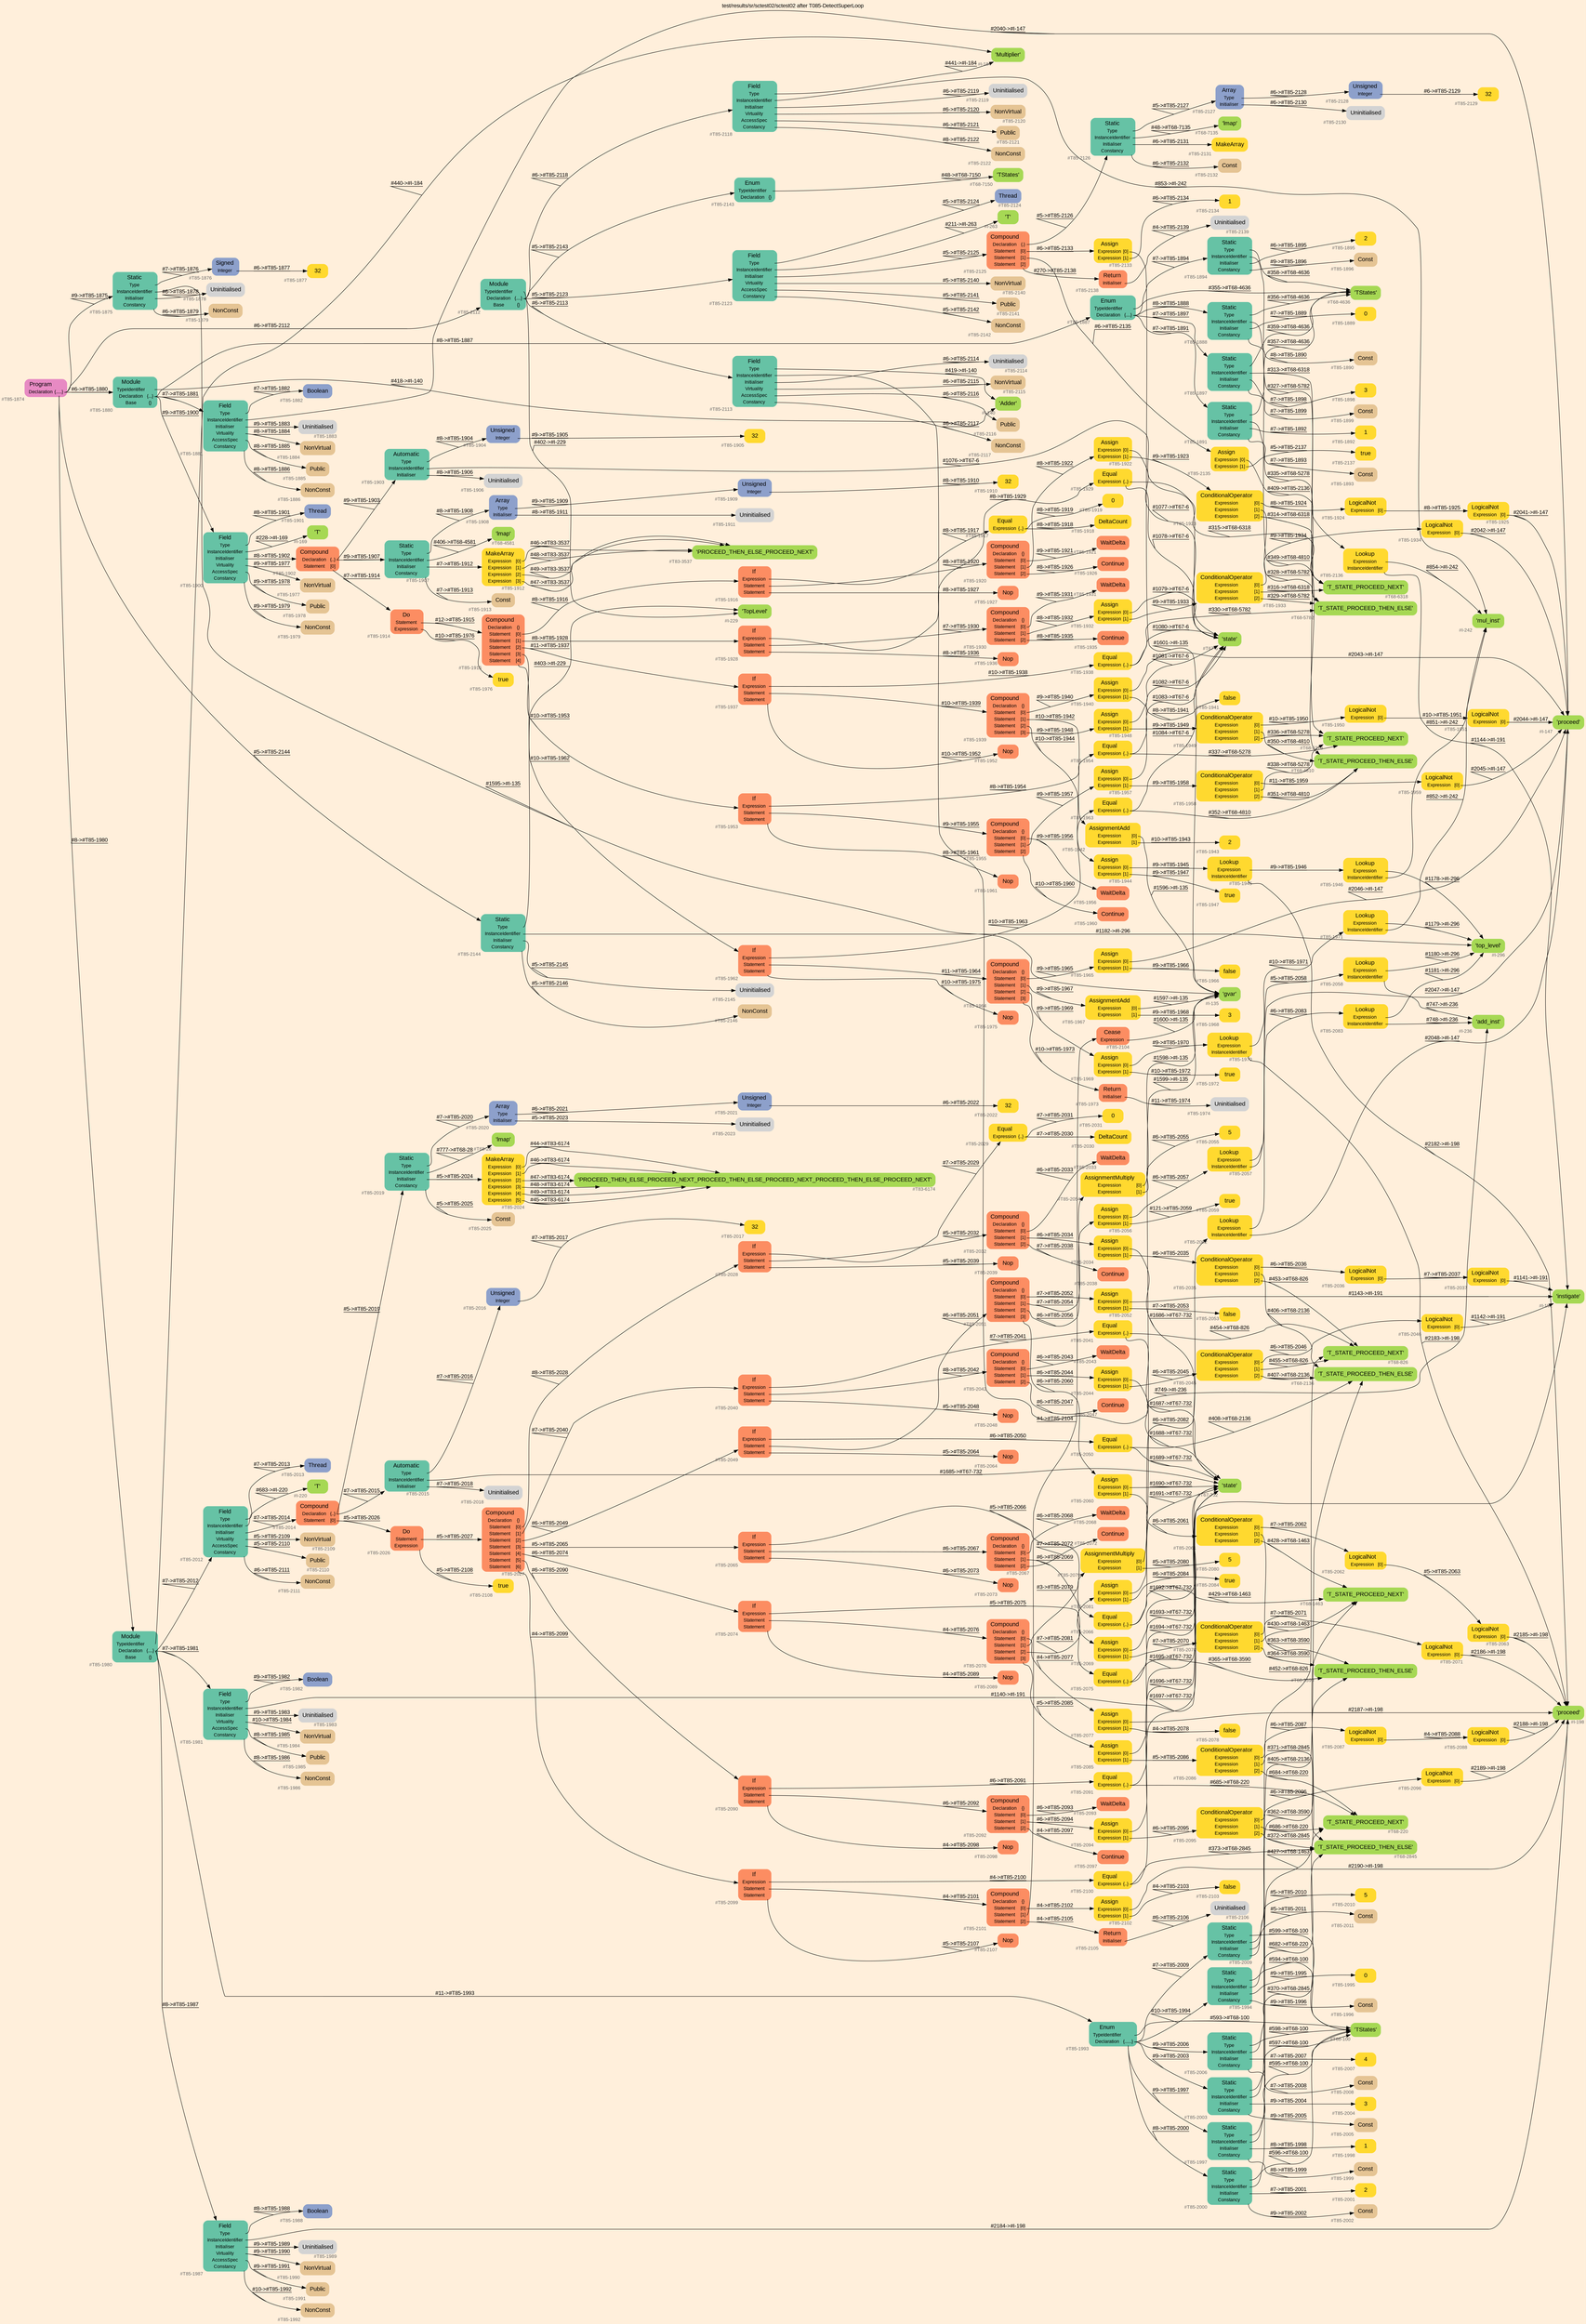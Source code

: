 digraph "test/results/sr/sctest02/sctest02 after T085-DetectSuperLoop" {
label = "test/results/sr/sctest02/sctest02 after T085-DetectSuperLoop"
labelloc = t
graph [
    rankdir = "LR"
    ranksep = 0.3
    bgcolor = antiquewhite1
    color = black
    fontcolor = black
    fontname = "Arial"
];
node [
    fontname = "Arial"
];
edge [
    fontname = "Arial"
];

// -------------------- node figure --------------------
// -------- block #T85-1874 ----------
"#T85-1874" [
    fillcolor = "/set28/4"
    xlabel = "#T85-1874"
    fontsize = "12"
    fontcolor = grey40
    shape = "plaintext"
    label = <<TABLE BORDER="0" CELLBORDER="0" CELLSPACING="0">
     <TR><TD><FONT COLOR="black" POINT-SIZE="15">Program</FONT></TD></TR>
     <TR><TD><FONT COLOR="black" POINT-SIZE="12">Declaration</FONT></TD><TD PORT="port0"><FONT COLOR="black" POINT-SIZE="12">{.....}</FONT></TD></TR>
    </TABLE>>
    style = "rounded,filled"
];

// -------- block #T85-1875 ----------
"#T85-1875" [
    fillcolor = "/set28/1"
    xlabel = "#T85-1875"
    fontsize = "12"
    fontcolor = grey40
    shape = "plaintext"
    label = <<TABLE BORDER="0" CELLBORDER="0" CELLSPACING="0">
     <TR><TD><FONT COLOR="black" POINT-SIZE="15">Static</FONT></TD></TR>
     <TR><TD><FONT COLOR="black" POINT-SIZE="12">Type</FONT></TD><TD PORT="port0"></TD></TR>
     <TR><TD><FONT COLOR="black" POINT-SIZE="12">InstanceIdentifier</FONT></TD><TD PORT="port1"></TD></TR>
     <TR><TD><FONT COLOR="black" POINT-SIZE="12">Initialiser</FONT></TD><TD PORT="port2"></TD></TR>
     <TR><TD><FONT COLOR="black" POINT-SIZE="12">Constancy</FONT></TD><TD PORT="port3"></TD></TR>
    </TABLE>>
    style = "rounded,filled"
];

// -------- block #T85-1876 ----------
"#T85-1876" [
    fillcolor = "/set28/3"
    xlabel = "#T85-1876"
    fontsize = "12"
    fontcolor = grey40
    shape = "plaintext"
    label = <<TABLE BORDER="0" CELLBORDER="0" CELLSPACING="0">
     <TR><TD><FONT COLOR="black" POINT-SIZE="15">Signed</FONT></TD></TR>
     <TR><TD><FONT COLOR="black" POINT-SIZE="12">Integer</FONT></TD><TD PORT="port0"></TD></TR>
    </TABLE>>
    style = "rounded,filled"
];

// -------- block #T85-1877 ----------
"#T85-1877" [
    fillcolor = "/set28/6"
    xlabel = "#T85-1877"
    fontsize = "12"
    fontcolor = grey40
    shape = "plaintext"
    label = <<TABLE BORDER="0" CELLBORDER="0" CELLSPACING="0">
     <TR><TD><FONT COLOR="black" POINT-SIZE="15">32</FONT></TD></TR>
    </TABLE>>
    style = "rounded,filled"
];

// -------- block #I-135 ----------
"#I-135" [
    fillcolor = "/set28/5"
    xlabel = "#I-135"
    fontsize = "12"
    fontcolor = grey40
    shape = "plaintext"
    label = <<TABLE BORDER="0" CELLBORDER="0" CELLSPACING="0">
     <TR><TD><FONT COLOR="black" POINT-SIZE="15">'gvar'</FONT></TD></TR>
    </TABLE>>
    style = "rounded,filled"
];

// -------- block #T85-1878 ----------
"#T85-1878" [
    xlabel = "#T85-1878"
    fontsize = "12"
    fontcolor = grey40
    shape = "plaintext"
    label = <<TABLE BORDER="0" CELLBORDER="0" CELLSPACING="0">
     <TR><TD><FONT COLOR="black" POINT-SIZE="15">Uninitialised</FONT></TD></TR>
    </TABLE>>
    style = "rounded,filled"
];

// -------- block #T85-1879 ----------
"#T85-1879" [
    fillcolor = "/set28/7"
    xlabel = "#T85-1879"
    fontsize = "12"
    fontcolor = grey40
    shape = "plaintext"
    label = <<TABLE BORDER="0" CELLBORDER="0" CELLSPACING="0">
     <TR><TD><FONT COLOR="black" POINT-SIZE="15">NonConst</FONT></TD></TR>
    </TABLE>>
    style = "rounded,filled"
];

// -------- block #T85-1880 ----------
"#T85-1880" [
    fillcolor = "/set28/1"
    xlabel = "#T85-1880"
    fontsize = "12"
    fontcolor = grey40
    shape = "plaintext"
    label = <<TABLE BORDER="0" CELLBORDER="0" CELLSPACING="0">
     <TR><TD><FONT COLOR="black" POINT-SIZE="15">Module</FONT></TD></TR>
     <TR><TD><FONT COLOR="black" POINT-SIZE="12">TypeIdentifier</FONT></TD><TD PORT="port0"></TD></TR>
     <TR><TD><FONT COLOR="black" POINT-SIZE="12">Declaration</FONT></TD><TD PORT="port1"><FONT COLOR="black" POINT-SIZE="12">{...}</FONT></TD></TR>
     <TR><TD><FONT COLOR="black" POINT-SIZE="12">Base</FONT></TD><TD PORT="port2"><FONT COLOR="black" POINT-SIZE="12">{}</FONT></TD></TR>
    </TABLE>>
    style = "rounded,filled"
];

// -------- block #I-140 ----------
"#I-140" [
    fillcolor = "/set28/5"
    xlabel = "#I-140"
    fontsize = "12"
    fontcolor = grey40
    shape = "plaintext"
    label = <<TABLE BORDER="0" CELLBORDER="0" CELLSPACING="0">
     <TR><TD><FONT COLOR="black" POINT-SIZE="15">'Adder'</FONT></TD></TR>
    </TABLE>>
    style = "rounded,filled"
];

// -------- block #T85-1881 ----------
"#T85-1881" [
    fillcolor = "/set28/1"
    xlabel = "#T85-1881"
    fontsize = "12"
    fontcolor = grey40
    shape = "plaintext"
    label = <<TABLE BORDER="0" CELLBORDER="0" CELLSPACING="0">
     <TR><TD><FONT COLOR="black" POINT-SIZE="15">Field</FONT></TD></TR>
     <TR><TD><FONT COLOR="black" POINT-SIZE="12">Type</FONT></TD><TD PORT="port0"></TD></TR>
     <TR><TD><FONT COLOR="black" POINT-SIZE="12">InstanceIdentifier</FONT></TD><TD PORT="port1"></TD></TR>
     <TR><TD><FONT COLOR="black" POINT-SIZE="12">Initialiser</FONT></TD><TD PORT="port2"></TD></TR>
     <TR><TD><FONT COLOR="black" POINT-SIZE="12">Virtuality</FONT></TD><TD PORT="port3"></TD></TR>
     <TR><TD><FONT COLOR="black" POINT-SIZE="12">AccessSpec</FONT></TD><TD PORT="port4"></TD></TR>
     <TR><TD><FONT COLOR="black" POINT-SIZE="12">Constancy</FONT></TD><TD PORT="port5"></TD></TR>
    </TABLE>>
    style = "rounded,filled"
];

// -------- block #T85-1882 ----------
"#T85-1882" [
    fillcolor = "/set28/3"
    xlabel = "#T85-1882"
    fontsize = "12"
    fontcolor = grey40
    shape = "plaintext"
    label = <<TABLE BORDER="0" CELLBORDER="0" CELLSPACING="0">
     <TR><TD><FONT COLOR="black" POINT-SIZE="15">Boolean</FONT></TD></TR>
    </TABLE>>
    style = "rounded,filled"
];

// -------- block #I-147 ----------
"#I-147" [
    fillcolor = "/set28/5"
    xlabel = "#I-147"
    fontsize = "12"
    fontcolor = grey40
    shape = "plaintext"
    label = <<TABLE BORDER="0" CELLBORDER="0" CELLSPACING="0">
     <TR><TD><FONT COLOR="black" POINT-SIZE="15">'proceed'</FONT></TD></TR>
    </TABLE>>
    style = "rounded,filled"
];

// -------- block #T85-1883 ----------
"#T85-1883" [
    xlabel = "#T85-1883"
    fontsize = "12"
    fontcolor = grey40
    shape = "plaintext"
    label = <<TABLE BORDER="0" CELLBORDER="0" CELLSPACING="0">
     <TR><TD><FONT COLOR="black" POINT-SIZE="15">Uninitialised</FONT></TD></TR>
    </TABLE>>
    style = "rounded,filled"
];

// -------- block #T85-1884 ----------
"#T85-1884" [
    fillcolor = "/set28/7"
    xlabel = "#T85-1884"
    fontsize = "12"
    fontcolor = grey40
    shape = "plaintext"
    label = <<TABLE BORDER="0" CELLBORDER="0" CELLSPACING="0">
     <TR><TD><FONT COLOR="black" POINT-SIZE="15">NonVirtual</FONT></TD></TR>
    </TABLE>>
    style = "rounded,filled"
];

// -------- block #T85-1885 ----------
"#T85-1885" [
    fillcolor = "/set28/7"
    xlabel = "#T85-1885"
    fontsize = "12"
    fontcolor = grey40
    shape = "plaintext"
    label = <<TABLE BORDER="0" CELLBORDER="0" CELLSPACING="0">
     <TR><TD><FONT COLOR="black" POINT-SIZE="15">Public</FONT></TD></TR>
    </TABLE>>
    style = "rounded,filled"
];

// -------- block #T85-1886 ----------
"#T85-1886" [
    fillcolor = "/set28/7"
    xlabel = "#T85-1886"
    fontsize = "12"
    fontcolor = grey40
    shape = "plaintext"
    label = <<TABLE BORDER="0" CELLBORDER="0" CELLSPACING="0">
     <TR><TD><FONT COLOR="black" POINT-SIZE="15">NonConst</FONT></TD></TR>
    </TABLE>>
    style = "rounded,filled"
];

// -------- block #T85-1887 ----------
"#T85-1887" [
    fillcolor = "/set28/1"
    xlabel = "#T85-1887"
    fontsize = "12"
    fontcolor = grey40
    shape = "plaintext"
    label = <<TABLE BORDER="0" CELLBORDER="0" CELLSPACING="0">
     <TR><TD><FONT COLOR="black" POINT-SIZE="15">Enum</FONT></TD></TR>
     <TR><TD><FONT COLOR="black" POINT-SIZE="12">TypeIdentifier</FONT></TD><TD PORT="port0"></TD></TR>
     <TR><TD><FONT COLOR="black" POINT-SIZE="12">Declaration</FONT></TD><TD PORT="port1"><FONT COLOR="black" POINT-SIZE="12">{....}</FONT></TD></TR>
    </TABLE>>
    style = "rounded,filled"
];

// -------- block #T68-4636 ----------
"#T68-4636" [
    fillcolor = "/set28/5"
    xlabel = "#T68-4636"
    fontsize = "12"
    fontcolor = grey40
    shape = "plaintext"
    label = <<TABLE BORDER="0" CELLBORDER="0" CELLSPACING="0">
     <TR><TD><FONT COLOR="black" POINT-SIZE="15">'TStates'</FONT></TD></TR>
    </TABLE>>
    style = "rounded,filled"
];

// -------- block #T85-1888 ----------
"#T85-1888" [
    fillcolor = "/set28/1"
    xlabel = "#T85-1888"
    fontsize = "12"
    fontcolor = grey40
    shape = "plaintext"
    label = <<TABLE BORDER="0" CELLBORDER="0" CELLSPACING="0">
     <TR><TD><FONT COLOR="black" POINT-SIZE="15">Static</FONT></TD></TR>
     <TR><TD><FONT COLOR="black" POINT-SIZE="12">Type</FONT></TD><TD PORT="port0"></TD></TR>
     <TR><TD><FONT COLOR="black" POINT-SIZE="12">InstanceIdentifier</FONT></TD><TD PORT="port1"></TD></TR>
     <TR><TD><FONT COLOR="black" POINT-SIZE="12">Initialiser</FONT></TD><TD PORT="port2"></TD></TR>
     <TR><TD><FONT COLOR="black" POINT-SIZE="12">Constancy</FONT></TD><TD PORT="port3"></TD></TR>
    </TABLE>>
    style = "rounded,filled"
];

// -------- block #T68-4810 ----------
"#T68-4810" [
    fillcolor = "/set28/5"
    xlabel = "#T68-4810"
    fontsize = "12"
    fontcolor = grey40
    shape = "plaintext"
    label = <<TABLE BORDER="0" CELLBORDER="0" CELLSPACING="0">
     <TR><TD><FONT COLOR="black" POINT-SIZE="15">'T_STATE_PROCEED_THEN_ELSE'</FONT></TD></TR>
    </TABLE>>
    style = "rounded,filled"
];

// -------- block #T85-1889 ----------
"#T85-1889" [
    fillcolor = "/set28/6"
    xlabel = "#T85-1889"
    fontsize = "12"
    fontcolor = grey40
    shape = "plaintext"
    label = <<TABLE BORDER="0" CELLBORDER="0" CELLSPACING="0">
     <TR><TD><FONT COLOR="black" POINT-SIZE="15">0</FONT></TD></TR>
    </TABLE>>
    style = "rounded,filled"
];

// -------- block #T85-1890 ----------
"#T85-1890" [
    fillcolor = "/set28/7"
    xlabel = "#T85-1890"
    fontsize = "12"
    fontcolor = grey40
    shape = "plaintext"
    label = <<TABLE BORDER="0" CELLBORDER="0" CELLSPACING="0">
     <TR><TD><FONT COLOR="black" POINT-SIZE="15">Const</FONT></TD></TR>
    </TABLE>>
    style = "rounded,filled"
];

// -------- block #T85-1891 ----------
"#T85-1891" [
    fillcolor = "/set28/1"
    xlabel = "#T85-1891"
    fontsize = "12"
    fontcolor = grey40
    shape = "plaintext"
    label = <<TABLE BORDER="0" CELLBORDER="0" CELLSPACING="0">
     <TR><TD><FONT COLOR="black" POINT-SIZE="15">Static</FONT></TD></TR>
     <TR><TD><FONT COLOR="black" POINT-SIZE="12">Type</FONT></TD><TD PORT="port0"></TD></TR>
     <TR><TD><FONT COLOR="black" POINT-SIZE="12">InstanceIdentifier</FONT></TD><TD PORT="port1"></TD></TR>
     <TR><TD><FONT COLOR="black" POINT-SIZE="12">Initialiser</FONT></TD><TD PORT="port2"></TD></TR>
     <TR><TD><FONT COLOR="black" POINT-SIZE="12">Constancy</FONT></TD><TD PORT="port3"></TD></TR>
    </TABLE>>
    style = "rounded,filled"
];

// -------- block #T68-5278 ----------
"#T68-5278" [
    fillcolor = "/set28/5"
    xlabel = "#T68-5278"
    fontsize = "12"
    fontcolor = grey40
    shape = "plaintext"
    label = <<TABLE BORDER="0" CELLBORDER="0" CELLSPACING="0">
     <TR><TD><FONT COLOR="black" POINT-SIZE="15">'T_STATE_PROCEED_NEXT'</FONT></TD></TR>
    </TABLE>>
    style = "rounded,filled"
];

// -------- block #T85-1892 ----------
"#T85-1892" [
    fillcolor = "/set28/6"
    xlabel = "#T85-1892"
    fontsize = "12"
    fontcolor = grey40
    shape = "plaintext"
    label = <<TABLE BORDER="0" CELLBORDER="0" CELLSPACING="0">
     <TR><TD><FONT COLOR="black" POINT-SIZE="15">1</FONT></TD></TR>
    </TABLE>>
    style = "rounded,filled"
];

// -------- block #T85-1893 ----------
"#T85-1893" [
    fillcolor = "/set28/7"
    xlabel = "#T85-1893"
    fontsize = "12"
    fontcolor = grey40
    shape = "plaintext"
    label = <<TABLE BORDER="0" CELLBORDER="0" CELLSPACING="0">
     <TR><TD><FONT COLOR="black" POINT-SIZE="15">Const</FONT></TD></TR>
    </TABLE>>
    style = "rounded,filled"
];

// -------- block #T85-1894 ----------
"#T85-1894" [
    fillcolor = "/set28/1"
    xlabel = "#T85-1894"
    fontsize = "12"
    fontcolor = grey40
    shape = "plaintext"
    label = <<TABLE BORDER="0" CELLBORDER="0" CELLSPACING="0">
     <TR><TD><FONT COLOR="black" POINT-SIZE="15">Static</FONT></TD></TR>
     <TR><TD><FONT COLOR="black" POINT-SIZE="12">Type</FONT></TD><TD PORT="port0"></TD></TR>
     <TR><TD><FONT COLOR="black" POINT-SIZE="12">InstanceIdentifier</FONT></TD><TD PORT="port1"></TD></TR>
     <TR><TD><FONT COLOR="black" POINT-SIZE="12">Initialiser</FONT></TD><TD PORT="port2"></TD></TR>
     <TR><TD><FONT COLOR="black" POINT-SIZE="12">Constancy</FONT></TD><TD PORT="port3"></TD></TR>
    </TABLE>>
    style = "rounded,filled"
];

// -------- block #T68-5782 ----------
"#T68-5782" [
    fillcolor = "/set28/5"
    xlabel = "#T68-5782"
    fontsize = "12"
    fontcolor = grey40
    shape = "plaintext"
    label = <<TABLE BORDER="0" CELLBORDER="0" CELLSPACING="0">
     <TR><TD><FONT COLOR="black" POINT-SIZE="15">'T_STATE_PROCEED_THEN_ELSE'</FONT></TD></TR>
    </TABLE>>
    style = "rounded,filled"
];

// -------- block #T85-1895 ----------
"#T85-1895" [
    fillcolor = "/set28/6"
    xlabel = "#T85-1895"
    fontsize = "12"
    fontcolor = grey40
    shape = "plaintext"
    label = <<TABLE BORDER="0" CELLBORDER="0" CELLSPACING="0">
     <TR><TD><FONT COLOR="black" POINT-SIZE="15">2</FONT></TD></TR>
    </TABLE>>
    style = "rounded,filled"
];

// -------- block #T85-1896 ----------
"#T85-1896" [
    fillcolor = "/set28/7"
    xlabel = "#T85-1896"
    fontsize = "12"
    fontcolor = grey40
    shape = "plaintext"
    label = <<TABLE BORDER="0" CELLBORDER="0" CELLSPACING="0">
     <TR><TD><FONT COLOR="black" POINT-SIZE="15">Const</FONT></TD></TR>
    </TABLE>>
    style = "rounded,filled"
];

// -------- block #T85-1897 ----------
"#T85-1897" [
    fillcolor = "/set28/1"
    xlabel = "#T85-1897"
    fontsize = "12"
    fontcolor = grey40
    shape = "plaintext"
    label = <<TABLE BORDER="0" CELLBORDER="0" CELLSPACING="0">
     <TR><TD><FONT COLOR="black" POINT-SIZE="15">Static</FONT></TD></TR>
     <TR><TD><FONT COLOR="black" POINT-SIZE="12">Type</FONT></TD><TD PORT="port0"></TD></TR>
     <TR><TD><FONT COLOR="black" POINT-SIZE="12">InstanceIdentifier</FONT></TD><TD PORT="port1"></TD></TR>
     <TR><TD><FONT COLOR="black" POINT-SIZE="12">Initialiser</FONT></TD><TD PORT="port2"></TD></TR>
     <TR><TD><FONT COLOR="black" POINT-SIZE="12">Constancy</FONT></TD><TD PORT="port3"></TD></TR>
    </TABLE>>
    style = "rounded,filled"
];

// -------- block #T68-6318 ----------
"#T68-6318" [
    fillcolor = "/set28/5"
    xlabel = "#T68-6318"
    fontsize = "12"
    fontcolor = grey40
    shape = "plaintext"
    label = <<TABLE BORDER="0" CELLBORDER="0" CELLSPACING="0">
     <TR><TD><FONT COLOR="black" POINT-SIZE="15">'T_STATE_PROCEED_NEXT'</FONT></TD></TR>
    </TABLE>>
    style = "rounded,filled"
];

// -------- block #T85-1898 ----------
"#T85-1898" [
    fillcolor = "/set28/6"
    xlabel = "#T85-1898"
    fontsize = "12"
    fontcolor = grey40
    shape = "plaintext"
    label = <<TABLE BORDER="0" CELLBORDER="0" CELLSPACING="0">
     <TR><TD><FONT COLOR="black" POINT-SIZE="15">3</FONT></TD></TR>
    </TABLE>>
    style = "rounded,filled"
];

// -------- block #T85-1899 ----------
"#T85-1899" [
    fillcolor = "/set28/7"
    xlabel = "#T85-1899"
    fontsize = "12"
    fontcolor = grey40
    shape = "plaintext"
    label = <<TABLE BORDER="0" CELLBORDER="0" CELLSPACING="0">
     <TR><TD><FONT COLOR="black" POINT-SIZE="15">Const</FONT></TD></TR>
    </TABLE>>
    style = "rounded,filled"
];

// -------- block #T85-1900 ----------
"#T85-1900" [
    fillcolor = "/set28/1"
    xlabel = "#T85-1900"
    fontsize = "12"
    fontcolor = grey40
    shape = "plaintext"
    label = <<TABLE BORDER="0" CELLBORDER="0" CELLSPACING="0">
     <TR><TD><FONT COLOR="black" POINT-SIZE="15">Field</FONT></TD></TR>
     <TR><TD><FONT COLOR="black" POINT-SIZE="12">Type</FONT></TD><TD PORT="port0"></TD></TR>
     <TR><TD><FONT COLOR="black" POINT-SIZE="12">InstanceIdentifier</FONT></TD><TD PORT="port1"></TD></TR>
     <TR><TD><FONT COLOR="black" POINT-SIZE="12">Initialiser</FONT></TD><TD PORT="port2"></TD></TR>
     <TR><TD><FONT COLOR="black" POINT-SIZE="12">Virtuality</FONT></TD><TD PORT="port3"></TD></TR>
     <TR><TD><FONT COLOR="black" POINT-SIZE="12">AccessSpec</FONT></TD><TD PORT="port4"></TD></TR>
     <TR><TD><FONT COLOR="black" POINT-SIZE="12">Constancy</FONT></TD><TD PORT="port5"></TD></TR>
    </TABLE>>
    style = "rounded,filled"
];

// -------- block #T85-1901 ----------
"#T85-1901" [
    fillcolor = "/set28/3"
    xlabel = "#T85-1901"
    fontsize = "12"
    fontcolor = grey40
    shape = "plaintext"
    label = <<TABLE BORDER="0" CELLBORDER="0" CELLSPACING="0">
     <TR><TD><FONT COLOR="black" POINT-SIZE="15">Thread</FONT></TD></TR>
    </TABLE>>
    style = "rounded,filled"
];

// -------- block #I-169 ----------
"#I-169" [
    fillcolor = "/set28/5"
    xlabel = "#I-169"
    fontsize = "12"
    fontcolor = grey40
    shape = "plaintext"
    label = <<TABLE BORDER="0" CELLBORDER="0" CELLSPACING="0">
     <TR><TD><FONT COLOR="black" POINT-SIZE="15">'T'</FONT></TD></TR>
    </TABLE>>
    style = "rounded,filled"
];

// -------- block #T85-1902 ----------
"#T85-1902" [
    fillcolor = "/set28/2"
    xlabel = "#T85-1902"
    fontsize = "12"
    fontcolor = grey40
    shape = "plaintext"
    label = <<TABLE BORDER="0" CELLBORDER="0" CELLSPACING="0">
     <TR><TD><FONT COLOR="black" POINT-SIZE="15">Compound</FONT></TD></TR>
     <TR><TD><FONT COLOR="black" POINT-SIZE="12">Declaration</FONT></TD><TD PORT="port0"><FONT COLOR="black" POINT-SIZE="12">{..}</FONT></TD></TR>
     <TR><TD><FONT COLOR="black" POINT-SIZE="12">Statement</FONT></TD><TD PORT="port1"><FONT COLOR="black" POINT-SIZE="12">[0]</FONT></TD></TR>
    </TABLE>>
    style = "rounded,filled"
];

// -------- block #T85-1903 ----------
"#T85-1903" [
    fillcolor = "/set28/1"
    xlabel = "#T85-1903"
    fontsize = "12"
    fontcolor = grey40
    shape = "plaintext"
    label = <<TABLE BORDER="0" CELLBORDER="0" CELLSPACING="0">
     <TR><TD><FONT COLOR="black" POINT-SIZE="15">Automatic</FONT></TD></TR>
     <TR><TD><FONT COLOR="black" POINT-SIZE="12">Type</FONT></TD><TD PORT="port0"></TD></TR>
     <TR><TD><FONT COLOR="black" POINT-SIZE="12">InstanceIdentifier</FONT></TD><TD PORT="port1"></TD></TR>
     <TR><TD><FONT COLOR="black" POINT-SIZE="12">Initialiser</FONT></TD><TD PORT="port2"></TD></TR>
    </TABLE>>
    style = "rounded,filled"
];

// -------- block #T85-1904 ----------
"#T85-1904" [
    fillcolor = "/set28/3"
    xlabel = "#T85-1904"
    fontsize = "12"
    fontcolor = grey40
    shape = "plaintext"
    label = <<TABLE BORDER="0" CELLBORDER="0" CELLSPACING="0">
     <TR><TD><FONT COLOR="black" POINT-SIZE="15">Unsigned</FONT></TD></TR>
     <TR><TD><FONT COLOR="black" POINT-SIZE="12">Integer</FONT></TD><TD PORT="port0"></TD></TR>
    </TABLE>>
    style = "rounded,filled"
];

// -------- block #T85-1905 ----------
"#T85-1905" [
    fillcolor = "/set28/6"
    xlabel = "#T85-1905"
    fontsize = "12"
    fontcolor = grey40
    shape = "plaintext"
    label = <<TABLE BORDER="0" CELLBORDER="0" CELLSPACING="0">
     <TR><TD><FONT COLOR="black" POINT-SIZE="15">32</FONT></TD></TR>
    </TABLE>>
    style = "rounded,filled"
];

// -------- block #T67-6 ----------
"#T67-6" [
    fillcolor = "/set28/5"
    xlabel = "#T67-6"
    fontsize = "12"
    fontcolor = grey40
    shape = "plaintext"
    label = <<TABLE BORDER="0" CELLBORDER="0" CELLSPACING="0">
     <TR><TD><FONT COLOR="black" POINT-SIZE="15">'state'</FONT></TD></TR>
    </TABLE>>
    style = "rounded,filled"
];

// -------- block #T85-1906 ----------
"#T85-1906" [
    xlabel = "#T85-1906"
    fontsize = "12"
    fontcolor = grey40
    shape = "plaintext"
    label = <<TABLE BORDER="0" CELLBORDER="0" CELLSPACING="0">
     <TR><TD><FONT COLOR="black" POINT-SIZE="15">Uninitialised</FONT></TD></TR>
    </TABLE>>
    style = "rounded,filled"
];

// -------- block #T85-1907 ----------
"#T85-1907" [
    fillcolor = "/set28/1"
    xlabel = "#T85-1907"
    fontsize = "12"
    fontcolor = grey40
    shape = "plaintext"
    label = <<TABLE BORDER="0" CELLBORDER="0" CELLSPACING="0">
     <TR><TD><FONT COLOR="black" POINT-SIZE="15">Static</FONT></TD></TR>
     <TR><TD><FONT COLOR="black" POINT-SIZE="12">Type</FONT></TD><TD PORT="port0"></TD></TR>
     <TR><TD><FONT COLOR="black" POINT-SIZE="12">InstanceIdentifier</FONT></TD><TD PORT="port1"></TD></TR>
     <TR><TD><FONT COLOR="black" POINT-SIZE="12">Initialiser</FONT></TD><TD PORT="port2"></TD></TR>
     <TR><TD><FONT COLOR="black" POINT-SIZE="12">Constancy</FONT></TD><TD PORT="port3"></TD></TR>
    </TABLE>>
    style = "rounded,filled"
];

// -------- block #T85-1908 ----------
"#T85-1908" [
    fillcolor = "/set28/3"
    xlabel = "#T85-1908"
    fontsize = "12"
    fontcolor = grey40
    shape = "plaintext"
    label = <<TABLE BORDER="0" CELLBORDER="0" CELLSPACING="0">
     <TR><TD><FONT COLOR="black" POINT-SIZE="15">Array</FONT></TD></TR>
     <TR><TD><FONT COLOR="black" POINT-SIZE="12">Type</FONT></TD><TD PORT="port0"></TD></TR>
     <TR><TD><FONT COLOR="black" POINT-SIZE="12">Initialiser</FONT></TD><TD PORT="port1"></TD></TR>
    </TABLE>>
    style = "rounded,filled"
];

// -------- block #T85-1909 ----------
"#T85-1909" [
    fillcolor = "/set28/3"
    xlabel = "#T85-1909"
    fontsize = "12"
    fontcolor = grey40
    shape = "plaintext"
    label = <<TABLE BORDER="0" CELLBORDER="0" CELLSPACING="0">
     <TR><TD><FONT COLOR="black" POINT-SIZE="15">Unsigned</FONT></TD></TR>
     <TR><TD><FONT COLOR="black" POINT-SIZE="12">Integer</FONT></TD><TD PORT="port0"></TD></TR>
    </TABLE>>
    style = "rounded,filled"
];

// -------- block #T85-1910 ----------
"#T85-1910" [
    fillcolor = "/set28/6"
    xlabel = "#T85-1910"
    fontsize = "12"
    fontcolor = grey40
    shape = "plaintext"
    label = <<TABLE BORDER="0" CELLBORDER="0" CELLSPACING="0">
     <TR><TD><FONT COLOR="black" POINT-SIZE="15">32</FONT></TD></TR>
    </TABLE>>
    style = "rounded,filled"
];

// -------- block #T85-1911 ----------
"#T85-1911" [
    xlabel = "#T85-1911"
    fontsize = "12"
    fontcolor = grey40
    shape = "plaintext"
    label = <<TABLE BORDER="0" CELLBORDER="0" CELLSPACING="0">
     <TR><TD><FONT COLOR="black" POINT-SIZE="15">Uninitialised</FONT></TD></TR>
    </TABLE>>
    style = "rounded,filled"
];

// -------- block #T68-4581 ----------
"#T68-4581" [
    fillcolor = "/set28/5"
    xlabel = "#T68-4581"
    fontsize = "12"
    fontcolor = grey40
    shape = "plaintext"
    label = <<TABLE BORDER="0" CELLBORDER="0" CELLSPACING="0">
     <TR><TD><FONT COLOR="black" POINT-SIZE="15">'lmap'</FONT></TD></TR>
    </TABLE>>
    style = "rounded,filled"
];

// -------- block #T85-1912 ----------
"#T85-1912" [
    fillcolor = "/set28/6"
    xlabel = "#T85-1912"
    fontsize = "12"
    fontcolor = grey40
    shape = "plaintext"
    label = <<TABLE BORDER="0" CELLBORDER="0" CELLSPACING="0">
     <TR><TD><FONT COLOR="black" POINT-SIZE="15">MakeArray</FONT></TD></TR>
     <TR><TD><FONT COLOR="black" POINT-SIZE="12">Expression</FONT></TD><TD PORT="port0"><FONT COLOR="black" POINT-SIZE="12">[0]</FONT></TD></TR>
     <TR><TD><FONT COLOR="black" POINT-SIZE="12">Expression</FONT></TD><TD PORT="port1"><FONT COLOR="black" POINT-SIZE="12">[1]</FONT></TD></TR>
     <TR><TD><FONT COLOR="black" POINT-SIZE="12">Expression</FONT></TD><TD PORT="port2"><FONT COLOR="black" POINT-SIZE="12">[2]</FONT></TD></TR>
     <TR><TD><FONT COLOR="black" POINT-SIZE="12">Expression</FONT></TD><TD PORT="port3"><FONT COLOR="black" POINT-SIZE="12">[3]</FONT></TD></TR>
    </TABLE>>
    style = "rounded,filled"
];

// -------- block #T83-3537 ----------
"#T83-3537" [
    fillcolor = "/set28/5"
    xlabel = "#T83-3537"
    fontsize = "12"
    fontcolor = grey40
    shape = "plaintext"
    label = <<TABLE BORDER="0" CELLBORDER="0" CELLSPACING="0">
     <TR><TD><FONT COLOR="black" POINT-SIZE="15">'PROCEED_THEN_ELSE_PROCEED_NEXT'</FONT></TD></TR>
    </TABLE>>
    style = "rounded,filled"
];

// -------- block #T85-1913 ----------
"#T85-1913" [
    fillcolor = "/set28/7"
    xlabel = "#T85-1913"
    fontsize = "12"
    fontcolor = grey40
    shape = "plaintext"
    label = <<TABLE BORDER="0" CELLBORDER="0" CELLSPACING="0">
     <TR><TD><FONT COLOR="black" POINT-SIZE="15">Const</FONT></TD></TR>
    </TABLE>>
    style = "rounded,filled"
];

// -------- block #T85-1914 ----------
"#T85-1914" [
    fillcolor = "/set28/2"
    xlabel = "#T85-1914"
    fontsize = "12"
    fontcolor = grey40
    shape = "plaintext"
    label = <<TABLE BORDER="0" CELLBORDER="0" CELLSPACING="0">
     <TR><TD><FONT COLOR="black" POINT-SIZE="15">Do</FONT></TD></TR>
     <TR><TD><FONT COLOR="black" POINT-SIZE="12">Statement</FONT></TD><TD PORT="port0"></TD></TR>
     <TR><TD><FONT COLOR="black" POINT-SIZE="12">Expression</FONT></TD><TD PORT="port1"></TD></TR>
    </TABLE>>
    style = "rounded,filled"
];

// -------- block #T85-1915 ----------
"#T85-1915" [
    fillcolor = "/set28/2"
    xlabel = "#T85-1915"
    fontsize = "12"
    fontcolor = grey40
    shape = "plaintext"
    label = <<TABLE BORDER="0" CELLBORDER="0" CELLSPACING="0">
     <TR><TD><FONT COLOR="black" POINT-SIZE="15">Compound</FONT></TD></TR>
     <TR><TD><FONT COLOR="black" POINT-SIZE="12">Declaration</FONT></TD><TD PORT="port0"><FONT COLOR="black" POINT-SIZE="12">{}</FONT></TD></TR>
     <TR><TD><FONT COLOR="black" POINT-SIZE="12">Statement</FONT></TD><TD PORT="port1"><FONT COLOR="black" POINT-SIZE="12">[0]</FONT></TD></TR>
     <TR><TD><FONT COLOR="black" POINT-SIZE="12">Statement</FONT></TD><TD PORT="port2"><FONT COLOR="black" POINT-SIZE="12">[1]</FONT></TD></TR>
     <TR><TD><FONT COLOR="black" POINT-SIZE="12">Statement</FONT></TD><TD PORT="port3"><FONT COLOR="black" POINT-SIZE="12">[2]</FONT></TD></TR>
     <TR><TD><FONT COLOR="black" POINT-SIZE="12">Statement</FONT></TD><TD PORT="port4"><FONT COLOR="black" POINT-SIZE="12">[3]</FONT></TD></TR>
     <TR><TD><FONT COLOR="black" POINT-SIZE="12">Statement</FONT></TD><TD PORT="port5"><FONT COLOR="black" POINT-SIZE="12">[4]</FONT></TD></TR>
    </TABLE>>
    style = "rounded,filled"
];

// -------- block #T85-1916 ----------
"#T85-1916" [
    fillcolor = "/set28/2"
    xlabel = "#T85-1916"
    fontsize = "12"
    fontcolor = grey40
    shape = "plaintext"
    label = <<TABLE BORDER="0" CELLBORDER="0" CELLSPACING="0">
     <TR><TD><FONT COLOR="black" POINT-SIZE="15">If</FONT></TD></TR>
     <TR><TD><FONT COLOR="black" POINT-SIZE="12">Expression</FONT></TD><TD PORT="port0"></TD></TR>
     <TR><TD><FONT COLOR="black" POINT-SIZE="12">Statement</FONT></TD><TD PORT="port1"></TD></TR>
     <TR><TD><FONT COLOR="black" POINT-SIZE="12">Statement</FONT></TD><TD PORT="port2"></TD></TR>
    </TABLE>>
    style = "rounded,filled"
];

// -------- block #T85-1917 ----------
"#T85-1917" [
    fillcolor = "/set28/6"
    xlabel = "#T85-1917"
    fontsize = "12"
    fontcolor = grey40
    shape = "plaintext"
    label = <<TABLE BORDER="0" CELLBORDER="0" CELLSPACING="0">
     <TR><TD><FONT COLOR="black" POINT-SIZE="15">Equal</FONT></TD></TR>
     <TR><TD><FONT COLOR="black" POINT-SIZE="12">Expression</FONT></TD><TD PORT="port0"><FONT COLOR="black" POINT-SIZE="12">{..}</FONT></TD></TR>
    </TABLE>>
    style = "rounded,filled"
];

// -------- block #T85-1918 ----------
"#T85-1918" [
    fillcolor = "/set28/6"
    xlabel = "#T85-1918"
    fontsize = "12"
    fontcolor = grey40
    shape = "plaintext"
    label = <<TABLE BORDER="0" CELLBORDER="0" CELLSPACING="0">
     <TR><TD><FONT COLOR="black" POINT-SIZE="15">DeltaCount</FONT></TD></TR>
    </TABLE>>
    style = "rounded,filled"
];

// -------- block #T85-1919 ----------
"#T85-1919" [
    fillcolor = "/set28/6"
    xlabel = "#T85-1919"
    fontsize = "12"
    fontcolor = grey40
    shape = "plaintext"
    label = <<TABLE BORDER="0" CELLBORDER="0" CELLSPACING="0">
     <TR><TD><FONT COLOR="black" POINT-SIZE="15">0</FONT></TD></TR>
    </TABLE>>
    style = "rounded,filled"
];

// -------- block #T85-1920 ----------
"#T85-1920" [
    fillcolor = "/set28/2"
    xlabel = "#T85-1920"
    fontsize = "12"
    fontcolor = grey40
    shape = "plaintext"
    label = <<TABLE BORDER="0" CELLBORDER="0" CELLSPACING="0">
     <TR><TD><FONT COLOR="black" POINT-SIZE="15">Compound</FONT></TD></TR>
     <TR><TD><FONT COLOR="black" POINT-SIZE="12">Declaration</FONT></TD><TD PORT="port0"><FONT COLOR="black" POINT-SIZE="12">{}</FONT></TD></TR>
     <TR><TD><FONT COLOR="black" POINT-SIZE="12">Statement</FONT></TD><TD PORT="port1"><FONT COLOR="black" POINT-SIZE="12">[0]</FONT></TD></TR>
     <TR><TD><FONT COLOR="black" POINT-SIZE="12">Statement</FONT></TD><TD PORT="port2"><FONT COLOR="black" POINT-SIZE="12">[1]</FONT></TD></TR>
     <TR><TD><FONT COLOR="black" POINT-SIZE="12">Statement</FONT></TD><TD PORT="port3"><FONT COLOR="black" POINT-SIZE="12">[2]</FONT></TD></TR>
    </TABLE>>
    style = "rounded,filled"
];

// -------- block #T85-1921 ----------
"#T85-1921" [
    fillcolor = "/set28/2"
    xlabel = "#T85-1921"
    fontsize = "12"
    fontcolor = grey40
    shape = "plaintext"
    label = <<TABLE BORDER="0" CELLBORDER="0" CELLSPACING="0">
     <TR><TD><FONT COLOR="black" POINT-SIZE="15">WaitDelta</FONT></TD></TR>
    </TABLE>>
    style = "rounded,filled"
];

// -------- block #T85-1922 ----------
"#T85-1922" [
    fillcolor = "/set28/6"
    xlabel = "#T85-1922"
    fontsize = "12"
    fontcolor = grey40
    shape = "plaintext"
    label = <<TABLE BORDER="0" CELLBORDER="0" CELLSPACING="0">
     <TR><TD><FONT COLOR="black" POINT-SIZE="15">Assign</FONT></TD></TR>
     <TR><TD><FONT COLOR="black" POINT-SIZE="12">Expression</FONT></TD><TD PORT="port0"><FONT COLOR="black" POINT-SIZE="12">[0]</FONT></TD></TR>
     <TR><TD><FONT COLOR="black" POINT-SIZE="12">Expression</FONT></TD><TD PORT="port1"><FONT COLOR="black" POINT-SIZE="12">[1]</FONT></TD></TR>
    </TABLE>>
    style = "rounded,filled"
];

// -------- block #T85-1923 ----------
"#T85-1923" [
    fillcolor = "/set28/6"
    xlabel = "#T85-1923"
    fontsize = "12"
    fontcolor = grey40
    shape = "plaintext"
    label = <<TABLE BORDER="0" CELLBORDER="0" CELLSPACING="0">
     <TR><TD><FONT COLOR="black" POINT-SIZE="15">ConditionalOperator</FONT></TD></TR>
     <TR><TD><FONT COLOR="black" POINT-SIZE="12">Expression</FONT></TD><TD PORT="port0"><FONT COLOR="black" POINT-SIZE="12">[0]</FONT></TD></TR>
     <TR><TD><FONT COLOR="black" POINT-SIZE="12">Expression</FONT></TD><TD PORT="port1"><FONT COLOR="black" POINT-SIZE="12">[1]</FONT></TD></TR>
     <TR><TD><FONT COLOR="black" POINT-SIZE="12">Expression</FONT></TD><TD PORT="port2"><FONT COLOR="black" POINT-SIZE="12">[2]</FONT></TD></TR>
    </TABLE>>
    style = "rounded,filled"
];

// -------- block #T85-1924 ----------
"#T85-1924" [
    fillcolor = "/set28/6"
    xlabel = "#T85-1924"
    fontsize = "12"
    fontcolor = grey40
    shape = "plaintext"
    label = <<TABLE BORDER="0" CELLBORDER="0" CELLSPACING="0">
     <TR><TD><FONT COLOR="black" POINT-SIZE="15">LogicalNot</FONT></TD></TR>
     <TR><TD><FONT COLOR="black" POINT-SIZE="12">Expression</FONT></TD><TD PORT="port0"><FONT COLOR="black" POINT-SIZE="12">[0]</FONT></TD></TR>
    </TABLE>>
    style = "rounded,filled"
];

// -------- block #T85-1925 ----------
"#T85-1925" [
    fillcolor = "/set28/6"
    xlabel = "#T85-1925"
    fontsize = "12"
    fontcolor = grey40
    shape = "plaintext"
    label = <<TABLE BORDER="0" CELLBORDER="0" CELLSPACING="0">
     <TR><TD><FONT COLOR="black" POINT-SIZE="15">LogicalNot</FONT></TD></TR>
     <TR><TD><FONT COLOR="black" POINT-SIZE="12">Expression</FONT></TD><TD PORT="port0"><FONT COLOR="black" POINT-SIZE="12">[0]</FONT></TD></TR>
    </TABLE>>
    style = "rounded,filled"
];

// -------- block #T85-1926 ----------
"#T85-1926" [
    fillcolor = "/set28/2"
    xlabel = "#T85-1926"
    fontsize = "12"
    fontcolor = grey40
    shape = "plaintext"
    label = <<TABLE BORDER="0" CELLBORDER="0" CELLSPACING="0">
     <TR><TD><FONT COLOR="black" POINT-SIZE="15">Continue</FONT></TD></TR>
    </TABLE>>
    style = "rounded,filled"
];

// -------- block #T85-1927 ----------
"#T85-1927" [
    fillcolor = "/set28/2"
    xlabel = "#T85-1927"
    fontsize = "12"
    fontcolor = grey40
    shape = "plaintext"
    label = <<TABLE BORDER="0" CELLBORDER="0" CELLSPACING="0">
     <TR><TD><FONT COLOR="black" POINT-SIZE="15">Nop</FONT></TD></TR>
    </TABLE>>
    style = "rounded,filled"
];

// -------- block #T85-1928 ----------
"#T85-1928" [
    fillcolor = "/set28/2"
    xlabel = "#T85-1928"
    fontsize = "12"
    fontcolor = grey40
    shape = "plaintext"
    label = <<TABLE BORDER="0" CELLBORDER="0" CELLSPACING="0">
     <TR><TD><FONT COLOR="black" POINT-SIZE="15">If</FONT></TD></TR>
     <TR><TD><FONT COLOR="black" POINT-SIZE="12">Expression</FONT></TD><TD PORT="port0"></TD></TR>
     <TR><TD><FONT COLOR="black" POINT-SIZE="12">Statement</FONT></TD><TD PORT="port1"></TD></TR>
     <TR><TD><FONT COLOR="black" POINT-SIZE="12">Statement</FONT></TD><TD PORT="port2"></TD></TR>
    </TABLE>>
    style = "rounded,filled"
];

// -------- block #T85-1929 ----------
"#T85-1929" [
    fillcolor = "/set28/6"
    xlabel = "#T85-1929"
    fontsize = "12"
    fontcolor = grey40
    shape = "plaintext"
    label = <<TABLE BORDER="0" CELLBORDER="0" CELLSPACING="0">
     <TR><TD><FONT COLOR="black" POINT-SIZE="15">Equal</FONT></TD></TR>
     <TR><TD><FONT COLOR="black" POINT-SIZE="12">Expression</FONT></TD><TD PORT="port0"><FONT COLOR="black" POINT-SIZE="12">{..}</FONT></TD></TR>
    </TABLE>>
    style = "rounded,filled"
];

// -------- block #T85-1930 ----------
"#T85-1930" [
    fillcolor = "/set28/2"
    xlabel = "#T85-1930"
    fontsize = "12"
    fontcolor = grey40
    shape = "plaintext"
    label = <<TABLE BORDER="0" CELLBORDER="0" CELLSPACING="0">
     <TR><TD><FONT COLOR="black" POINT-SIZE="15">Compound</FONT></TD></TR>
     <TR><TD><FONT COLOR="black" POINT-SIZE="12">Declaration</FONT></TD><TD PORT="port0"><FONT COLOR="black" POINT-SIZE="12">{}</FONT></TD></TR>
     <TR><TD><FONT COLOR="black" POINT-SIZE="12">Statement</FONT></TD><TD PORT="port1"><FONT COLOR="black" POINT-SIZE="12">[0]</FONT></TD></TR>
     <TR><TD><FONT COLOR="black" POINT-SIZE="12">Statement</FONT></TD><TD PORT="port2"><FONT COLOR="black" POINT-SIZE="12">[1]</FONT></TD></TR>
     <TR><TD><FONT COLOR="black" POINT-SIZE="12">Statement</FONT></TD><TD PORT="port3"><FONT COLOR="black" POINT-SIZE="12">[2]</FONT></TD></TR>
    </TABLE>>
    style = "rounded,filled"
];

// -------- block #T85-1931 ----------
"#T85-1931" [
    fillcolor = "/set28/2"
    xlabel = "#T85-1931"
    fontsize = "12"
    fontcolor = grey40
    shape = "plaintext"
    label = <<TABLE BORDER="0" CELLBORDER="0" CELLSPACING="0">
     <TR><TD><FONT COLOR="black" POINT-SIZE="15">WaitDelta</FONT></TD></TR>
    </TABLE>>
    style = "rounded,filled"
];

// -------- block #T85-1932 ----------
"#T85-1932" [
    fillcolor = "/set28/6"
    xlabel = "#T85-1932"
    fontsize = "12"
    fontcolor = grey40
    shape = "plaintext"
    label = <<TABLE BORDER="0" CELLBORDER="0" CELLSPACING="0">
     <TR><TD><FONT COLOR="black" POINT-SIZE="15">Assign</FONT></TD></TR>
     <TR><TD><FONT COLOR="black" POINT-SIZE="12">Expression</FONT></TD><TD PORT="port0"><FONT COLOR="black" POINT-SIZE="12">[0]</FONT></TD></TR>
     <TR><TD><FONT COLOR="black" POINT-SIZE="12">Expression</FONT></TD><TD PORT="port1"><FONT COLOR="black" POINT-SIZE="12">[1]</FONT></TD></TR>
    </TABLE>>
    style = "rounded,filled"
];

// -------- block #T85-1933 ----------
"#T85-1933" [
    fillcolor = "/set28/6"
    xlabel = "#T85-1933"
    fontsize = "12"
    fontcolor = grey40
    shape = "plaintext"
    label = <<TABLE BORDER="0" CELLBORDER="0" CELLSPACING="0">
     <TR><TD><FONT COLOR="black" POINT-SIZE="15">ConditionalOperator</FONT></TD></TR>
     <TR><TD><FONT COLOR="black" POINT-SIZE="12">Expression</FONT></TD><TD PORT="port0"><FONT COLOR="black" POINT-SIZE="12">[0]</FONT></TD></TR>
     <TR><TD><FONT COLOR="black" POINT-SIZE="12">Expression</FONT></TD><TD PORT="port1"><FONT COLOR="black" POINT-SIZE="12">[1]</FONT></TD></TR>
     <TR><TD><FONT COLOR="black" POINT-SIZE="12">Expression</FONT></TD><TD PORT="port2"><FONT COLOR="black" POINT-SIZE="12">[2]</FONT></TD></TR>
    </TABLE>>
    style = "rounded,filled"
];

// -------- block #T85-1934 ----------
"#T85-1934" [
    fillcolor = "/set28/6"
    xlabel = "#T85-1934"
    fontsize = "12"
    fontcolor = grey40
    shape = "plaintext"
    label = <<TABLE BORDER="0" CELLBORDER="0" CELLSPACING="0">
     <TR><TD><FONT COLOR="black" POINT-SIZE="15">LogicalNot</FONT></TD></TR>
     <TR><TD><FONT COLOR="black" POINT-SIZE="12">Expression</FONT></TD><TD PORT="port0"><FONT COLOR="black" POINT-SIZE="12">[0]</FONT></TD></TR>
    </TABLE>>
    style = "rounded,filled"
];

// -------- block #T85-1935 ----------
"#T85-1935" [
    fillcolor = "/set28/2"
    xlabel = "#T85-1935"
    fontsize = "12"
    fontcolor = grey40
    shape = "plaintext"
    label = <<TABLE BORDER="0" CELLBORDER="0" CELLSPACING="0">
     <TR><TD><FONT COLOR="black" POINT-SIZE="15">Continue</FONT></TD></TR>
    </TABLE>>
    style = "rounded,filled"
];

// -------- block #T85-1936 ----------
"#T85-1936" [
    fillcolor = "/set28/2"
    xlabel = "#T85-1936"
    fontsize = "12"
    fontcolor = grey40
    shape = "plaintext"
    label = <<TABLE BORDER="0" CELLBORDER="0" CELLSPACING="0">
     <TR><TD><FONT COLOR="black" POINT-SIZE="15">Nop</FONT></TD></TR>
    </TABLE>>
    style = "rounded,filled"
];

// -------- block #T85-1937 ----------
"#T85-1937" [
    fillcolor = "/set28/2"
    xlabel = "#T85-1937"
    fontsize = "12"
    fontcolor = grey40
    shape = "plaintext"
    label = <<TABLE BORDER="0" CELLBORDER="0" CELLSPACING="0">
     <TR><TD><FONT COLOR="black" POINT-SIZE="15">If</FONT></TD></TR>
     <TR><TD><FONT COLOR="black" POINT-SIZE="12">Expression</FONT></TD><TD PORT="port0"></TD></TR>
     <TR><TD><FONT COLOR="black" POINT-SIZE="12">Statement</FONT></TD><TD PORT="port1"></TD></TR>
     <TR><TD><FONT COLOR="black" POINT-SIZE="12">Statement</FONT></TD><TD PORT="port2"></TD></TR>
    </TABLE>>
    style = "rounded,filled"
];

// -------- block #T85-1938 ----------
"#T85-1938" [
    fillcolor = "/set28/6"
    xlabel = "#T85-1938"
    fontsize = "12"
    fontcolor = grey40
    shape = "plaintext"
    label = <<TABLE BORDER="0" CELLBORDER="0" CELLSPACING="0">
     <TR><TD><FONT COLOR="black" POINT-SIZE="15">Equal</FONT></TD></TR>
     <TR><TD><FONT COLOR="black" POINT-SIZE="12">Expression</FONT></TD><TD PORT="port0"><FONT COLOR="black" POINT-SIZE="12">{..}</FONT></TD></TR>
    </TABLE>>
    style = "rounded,filled"
];

// -------- block #T85-1939 ----------
"#T85-1939" [
    fillcolor = "/set28/2"
    xlabel = "#T85-1939"
    fontsize = "12"
    fontcolor = grey40
    shape = "plaintext"
    label = <<TABLE BORDER="0" CELLBORDER="0" CELLSPACING="0">
     <TR><TD><FONT COLOR="black" POINT-SIZE="15">Compound</FONT></TD></TR>
     <TR><TD><FONT COLOR="black" POINT-SIZE="12">Declaration</FONT></TD><TD PORT="port0"><FONT COLOR="black" POINT-SIZE="12">{}</FONT></TD></TR>
     <TR><TD><FONT COLOR="black" POINT-SIZE="12">Statement</FONT></TD><TD PORT="port1"><FONT COLOR="black" POINT-SIZE="12">[0]</FONT></TD></TR>
     <TR><TD><FONT COLOR="black" POINT-SIZE="12">Statement</FONT></TD><TD PORT="port2"><FONT COLOR="black" POINT-SIZE="12">[1]</FONT></TD></TR>
     <TR><TD><FONT COLOR="black" POINT-SIZE="12">Statement</FONT></TD><TD PORT="port3"><FONT COLOR="black" POINT-SIZE="12">[2]</FONT></TD></TR>
     <TR><TD><FONT COLOR="black" POINT-SIZE="12">Statement</FONT></TD><TD PORT="port4"><FONT COLOR="black" POINT-SIZE="12">[3]</FONT></TD></TR>
    </TABLE>>
    style = "rounded,filled"
];

// -------- block #T85-1940 ----------
"#T85-1940" [
    fillcolor = "/set28/6"
    xlabel = "#T85-1940"
    fontsize = "12"
    fontcolor = grey40
    shape = "plaintext"
    label = <<TABLE BORDER="0" CELLBORDER="0" CELLSPACING="0">
     <TR><TD><FONT COLOR="black" POINT-SIZE="15">Assign</FONT></TD></TR>
     <TR><TD><FONT COLOR="black" POINT-SIZE="12">Expression</FONT></TD><TD PORT="port0"><FONT COLOR="black" POINT-SIZE="12">[0]</FONT></TD></TR>
     <TR><TD><FONT COLOR="black" POINT-SIZE="12">Expression</FONT></TD><TD PORT="port1"><FONT COLOR="black" POINT-SIZE="12">[1]</FONT></TD></TR>
    </TABLE>>
    style = "rounded,filled"
];

// -------- block #T85-1941 ----------
"#T85-1941" [
    fillcolor = "/set28/6"
    xlabel = "#T85-1941"
    fontsize = "12"
    fontcolor = grey40
    shape = "plaintext"
    label = <<TABLE BORDER="0" CELLBORDER="0" CELLSPACING="0">
     <TR><TD><FONT COLOR="black" POINT-SIZE="15">false</FONT></TD></TR>
    </TABLE>>
    style = "rounded,filled"
];

// -------- block #T85-1942 ----------
"#T85-1942" [
    fillcolor = "/set28/6"
    xlabel = "#T85-1942"
    fontsize = "12"
    fontcolor = grey40
    shape = "plaintext"
    label = <<TABLE BORDER="0" CELLBORDER="0" CELLSPACING="0">
     <TR><TD><FONT COLOR="black" POINT-SIZE="15">AssignmentAdd</FONT></TD></TR>
     <TR><TD><FONT COLOR="black" POINT-SIZE="12">Expression</FONT></TD><TD PORT="port0"><FONT COLOR="black" POINT-SIZE="12">[0]</FONT></TD></TR>
     <TR><TD><FONT COLOR="black" POINT-SIZE="12">Expression</FONT></TD><TD PORT="port1"><FONT COLOR="black" POINT-SIZE="12">[1]</FONT></TD></TR>
    </TABLE>>
    style = "rounded,filled"
];

// -------- block #T85-1943 ----------
"#T85-1943" [
    fillcolor = "/set28/6"
    xlabel = "#T85-1943"
    fontsize = "12"
    fontcolor = grey40
    shape = "plaintext"
    label = <<TABLE BORDER="0" CELLBORDER="0" CELLSPACING="0">
     <TR><TD><FONT COLOR="black" POINT-SIZE="15">2</FONT></TD></TR>
    </TABLE>>
    style = "rounded,filled"
];

// -------- block #T85-1944 ----------
"#T85-1944" [
    fillcolor = "/set28/6"
    xlabel = "#T85-1944"
    fontsize = "12"
    fontcolor = grey40
    shape = "plaintext"
    label = <<TABLE BORDER="0" CELLBORDER="0" CELLSPACING="0">
     <TR><TD><FONT COLOR="black" POINT-SIZE="15">Assign</FONT></TD></TR>
     <TR><TD><FONT COLOR="black" POINT-SIZE="12">Expression</FONT></TD><TD PORT="port0"><FONT COLOR="black" POINT-SIZE="12">[0]</FONT></TD></TR>
     <TR><TD><FONT COLOR="black" POINT-SIZE="12">Expression</FONT></TD><TD PORT="port1"><FONT COLOR="black" POINT-SIZE="12">[1]</FONT></TD></TR>
    </TABLE>>
    style = "rounded,filled"
];

// -------- block #T85-1945 ----------
"#T85-1945" [
    fillcolor = "/set28/6"
    xlabel = "#T85-1945"
    fontsize = "12"
    fontcolor = grey40
    shape = "plaintext"
    label = <<TABLE BORDER="0" CELLBORDER="0" CELLSPACING="0">
     <TR><TD><FONT COLOR="black" POINT-SIZE="15">Lookup</FONT></TD></TR>
     <TR><TD><FONT COLOR="black" POINT-SIZE="12">Expression</FONT></TD><TD PORT="port0"></TD></TR>
     <TR><TD><FONT COLOR="black" POINT-SIZE="12">InstanceIdentifier</FONT></TD><TD PORT="port1"></TD></TR>
    </TABLE>>
    style = "rounded,filled"
];

// -------- block #T85-1946 ----------
"#T85-1946" [
    fillcolor = "/set28/6"
    xlabel = "#T85-1946"
    fontsize = "12"
    fontcolor = grey40
    shape = "plaintext"
    label = <<TABLE BORDER="0" CELLBORDER="0" CELLSPACING="0">
     <TR><TD><FONT COLOR="black" POINT-SIZE="15">Lookup</FONT></TD></TR>
     <TR><TD><FONT COLOR="black" POINT-SIZE="12">Expression</FONT></TD><TD PORT="port0"></TD></TR>
     <TR><TD><FONT COLOR="black" POINT-SIZE="12">InstanceIdentifier</FONT></TD><TD PORT="port1"></TD></TR>
    </TABLE>>
    style = "rounded,filled"
];

// -------- block #I-296 ----------
"#I-296" [
    fillcolor = "/set28/5"
    xlabel = "#I-296"
    fontsize = "12"
    fontcolor = grey40
    shape = "plaintext"
    label = <<TABLE BORDER="0" CELLBORDER="0" CELLSPACING="0">
     <TR><TD><FONT COLOR="black" POINT-SIZE="15">'top_level'</FONT></TD></TR>
    </TABLE>>
    style = "rounded,filled"
];

// -------- block #I-242 ----------
"#I-242" [
    fillcolor = "/set28/5"
    xlabel = "#I-242"
    fontsize = "12"
    fontcolor = grey40
    shape = "plaintext"
    label = <<TABLE BORDER="0" CELLBORDER="0" CELLSPACING="0">
     <TR><TD><FONT COLOR="black" POINT-SIZE="15">'mul_inst'</FONT></TD></TR>
    </TABLE>>
    style = "rounded,filled"
];

// -------- block #I-198 ----------
"#I-198" [
    fillcolor = "/set28/5"
    xlabel = "#I-198"
    fontsize = "12"
    fontcolor = grey40
    shape = "plaintext"
    label = <<TABLE BORDER="0" CELLBORDER="0" CELLSPACING="0">
     <TR><TD><FONT COLOR="black" POINT-SIZE="15">'proceed'</FONT></TD></TR>
    </TABLE>>
    style = "rounded,filled"
];

// -------- block #T85-1947 ----------
"#T85-1947" [
    fillcolor = "/set28/6"
    xlabel = "#T85-1947"
    fontsize = "12"
    fontcolor = grey40
    shape = "plaintext"
    label = <<TABLE BORDER="0" CELLBORDER="0" CELLSPACING="0">
     <TR><TD><FONT COLOR="black" POINT-SIZE="15">true</FONT></TD></TR>
    </TABLE>>
    style = "rounded,filled"
];

// -------- block #T85-1948 ----------
"#T85-1948" [
    fillcolor = "/set28/6"
    xlabel = "#T85-1948"
    fontsize = "12"
    fontcolor = grey40
    shape = "plaintext"
    label = <<TABLE BORDER="0" CELLBORDER="0" CELLSPACING="0">
     <TR><TD><FONT COLOR="black" POINT-SIZE="15">Assign</FONT></TD></TR>
     <TR><TD><FONT COLOR="black" POINT-SIZE="12">Expression</FONT></TD><TD PORT="port0"><FONT COLOR="black" POINT-SIZE="12">[0]</FONT></TD></TR>
     <TR><TD><FONT COLOR="black" POINT-SIZE="12">Expression</FONT></TD><TD PORT="port1"><FONT COLOR="black" POINT-SIZE="12">[1]</FONT></TD></TR>
    </TABLE>>
    style = "rounded,filled"
];

// -------- block #T85-1949 ----------
"#T85-1949" [
    fillcolor = "/set28/6"
    xlabel = "#T85-1949"
    fontsize = "12"
    fontcolor = grey40
    shape = "plaintext"
    label = <<TABLE BORDER="0" CELLBORDER="0" CELLSPACING="0">
     <TR><TD><FONT COLOR="black" POINT-SIZE="15">ConditionalOperator</FONT></TD></TR>
     <TR><TD><FONT COLOR="black" POINT-SIZE="12">Expression</FONT></TD><TD PORT="port0"><FONT COLOR="black" POINT-SIZE="12">[0]</FONT></TD></TR>
     <TR><TD><FONT COLOR="black" POINT-SIZE="12">Expression</FONT></TD><TD PORT="port1"><FONT COLOR="black" POINT-SIZE="12">[1]</FONT></TD></TR>
     <TR><TD><FONT COLOR="black" POINT-SIZE="12">Expression</FONT></TD><TD PORT="port2"><FONT COLOR="black" POINT-SIZE="12">[2]</FONT></TD></TR>
    </TABLE>>
    style = "rounded,filled"
];

// -------- block #T85-1950 ----------
"#T85-1950" [
    fillcolor = "/set28/6"
    xlabel = "#T85-1950"
    fontsize = "12"
    fontcolor = grey40
    shape = "plaintext"
    label = <<TABLE BORDER="0" CELLBORDER="0" CELLSPACING="0">
     <TR><TD><FONT COLOR="black" POINT-SIZE="15">LogicalNot</FONT></TD></TR>
     <TR><TD><FONT COLOR="black" POINT-SIZE="12">Expression</FONT></TD><TD PORT="port0"><FONT COLOR="black" POINT-SIZE="12">[0]</FONT></TD></TR>
    </TABLE>>
    style = "rounded,filled"
];

// -------- block #T85-1951 ----------
"#T85-1951" [
    fillcolor = "/set28/6"
    xlabel = "#T85-1951"
    fontsize = "12"
    fontcolor = grey40
    shape = "plaintext"
    label = <<TABLE BORDER="0" CELLBORDER="0" CELLSPACING="0">
     <TR><TD><FONT COLOR="black" POINT-SIZE="15">LogicalNot</FONT></TD></TR>
     <TR><TD><FONT COLOR="black" POINT-SIZE="12">Expression</FONT></TD><TD PORT="port0"><FONT COLOR="black" POINT-SIZE="12">[0]</FONT></TD></TR>
    </TABLE>>
    style = "rounded,filled"
];

// -------- block #T85-1952 ----------
"#T85-1952" [
    fillcolor = "/set28/2"
    xlabel = "#T85-1952"
    fontsize = "12"
    fontcolor = grey40
    shape = "plaintext"
    label = <<TABLE BORDER="0" CELLBORDER="0" CELLSPACING="0">
     <TR><TD><FONT COLOR="black" POINT-SIZE="15">Nop</FONT></TD></TR>
    </TABLE>>
    style = "rounded,filled"
];

// -------- block #T85-1953 ----------
"#T85-1953" [
    fillcolor = "/set28/2"
    xlabel = "#T85-1953"
    fontsize = "12"
    fontcolor = grey40
    shape = "plaintext"
    label = <<TABLE BORDER="0" CELLBORDER="0" CELLSPACING="0">
     <TR><TD><FONT COLOR="black" POINT-SIZE="15">If</FONT></TD></TR>
     <TR><TD><FONT COLOR="black" POINT-SIZE="12">Expression</FONT></TD><TD PORT="port0"></TD></TR>
     <TR><TD><FONT COLOR="black" POINT-SIZE="12">Statement</FONT></TD><TD PORT="port1"></TD></TR>
     <TR><TD><FONT COLOR="black" POINT-SIZE="12">Statement</FONT></TD><TD PORT="port2"></TD></TR>
    </TABLE>>
    style = "rounded,filled"
];

// -------- block #T85-1954 ----------
"#T85-1954" [
    fillcolor = "/set28/6"
    xlabel = "#T85-1954"
    fontsize = "12"
    fontcolor = grey40
    shape = "plaintext"
    label = <<TABLE BORDER="0" CELLBORDER="0" CELLSPACING="0">
     <TR><TD><FONT COLOR="black" POINT-SIZE="15">Equal</FONT></TD></TR>
     <TR><TD><FONT COLOR="black" POINT-SIZE="12">Expression</FONT></TD><TD PORT="port0"><FONT COLOR="black" POINT-SIZE="12">{..}</FONT></TD></TR>
    </TABLE>>
    style = "rounded,filled"
];

// -------- block #T85-1955 ----------
"#T85-1955" [
    fillcolor = "/set28/2"
    xlabel = "#T85-1955"
    fontsize = "12"
    fontcolor = grey40
    shape = "plaintext"
    label = <<TABLE BORDER="0" CELLBORDER="0" CELLSPACING="0">
     <TR><TD><FONT COLOR="black" POINT-SIZE="15">Compound</FONT></TD></TR>
     <TR><TD><FONT COLOR="black" POINT-SIZE="12">Declaration</FONT></TD><TD PORT="port0"><FONT COLOR="black" POINT-SIZE="12">{}</FONT></TD></TR>
     <TR><TD><FONT COLOR="black" POINT-SIZE="12">Statement</FONT></TD><TD PORT="port1"><FONT COLOR="black" POINT-SIZE="12">[0]</FONT></TD></TR>
     <TR><TD><FONT COLOR="black" POINT-SIZE="12">Statement</FONT></TD><TD PORT="port2"><FONT COLOR="black" POINT-SIZE="12">[1]</FONT></TD></TR>
     <TR><TD><FONT COLOR="black" POINT-SIZE="12">Statement</FONT></TD><TD PORT="port3"><FONT COLOR="black" POINT-SIZE="12">[2]</FONT></TD></TR>
    </TABLE>>
    style = "rounded,filled"
];

// -------- block #T85-1956 ----------
"#T85-1956" [
    fillcolor = "/set28/2"
    xlabel = "#T85-1956"
    fontsize = "12"
    fontcolor = grey40
    shape = "plaintext"
    label = <<TABLE BORDER="0" CELLBORDER="0" CELLSPACING="0">
     <TR><TD><FONT COLOR="black" POINT-SIZE="15">WaitDelta</FONT></TD></TR>
    </TABLE>>
    style = "rounded,filled"
];

// -------- block #T85-1957 ----------
"#T85-1957" [
    fillcolor = "/set28/6"
    xlabel = "#T85-1957"
    fontsize = "12"
    fontcolor = grey40
    shape = "plaintext"
    label = <<TABLE BORDER="0" CELLBORDER="0" CELLSPACING="0">
     <TR><TD><FONT COLOR="black" POINT-SIZE="15">Assign</FONT></TD></TR>
     <TR><TD><FONT COLOR="black" POINT-SIZE="12">Expression</FONT></TD><TD PORT="port0"><FONT COLOR="black" POINT-SIZE="12">[0]</FONT></TD></TR>
     <TR><TD><FONT COLOR="black" POINT-SIZE="12">Expression</FONT></TD><TD PORT="port1"><FONT COLOR="black" POINT-SIZE="12">[1]</FONT></TD></TR>
    </TABLE>>
    style = "rounded,filled"
];

// -------- block #T85-1958 ----------
"#T85-1958" [
    fillcolor = "/set28/6"
    xlabel = "#T85-1958"
    fontsize = "12"
    fontcolor = grey40
    shape = "plaintext"
    label = <<TABLE BORDER="0" CELLBORDER="0" CELLSPACING="0">
     <TR><TD><FONT COLOR="black" POINT-SIZE="15">ConditionalOperator</FONT></TD></TR>
     <TR><TD><FONT COLOR="black" POINT-SIZE="12">Expression</FONT></TD><TD PORT="port0"><FONT COLOR="black" POINT-SIZE="12">[0]</FONT></TD></TR>
     <TR><TD><FONT COLOR="black" POINT-SIZE="12">Expression</FONT></TD><TD PORT="port1"><FONT COLOR="black" POINT-SIZE="12">[1]</FONT></TD></TR>
     <TR><TD><FONT COLOR="black" POINT-SIZE="12">Expression</FONT></TD><TD PORT="port2"><FONT COLOR="black" POINT-SIZE="12">[2]</FONT></TD></TR>
    </TABLE>>
    style = "rounded,filled"
];

// -------- block #T85-1959 ----------
"#T85-1959" [
    fillcolor = "/set28/6"
    xlabel = "#T85-1959"
    fontsize = "12"
    fontcolor = grey40
    shape = "plaintext"
    label = <<TABLE BORDER="0" CELLBORDER="0" CELLSPACING="0">
     <TR><TD><FONT COLOR="black" POINT-SIZE="15">LogicalNot</FONT></TD></TR>
     <TR><TD><FONT COLOR="black" POINT-SIZE="12">Expression</FONT></TD><TD PORT="port0"><FONT COLOR="black" POINT-SIZE="12">[0]</FONT></TD></TR>
    </TABLE>>
    style = "rounded,filled"
];

// -------- block #T85-1960 ----------
"#T85-1960" [
    fillcolor = "/set28/2"
    xlabel = "#T85-1960"
    fontsize = "12"
    fontcolor = grey40
    shape = "plaintext"
    label = <<TABLE BORDER="0" CELLBORDER="0" CELLSPACING="0">
     <TR><TD><FONT COLOR="black" POINT-SIZE="15">Continue</FONT></TD></TR>
    </TABLE>>
    style = "rounded,filled"
];

// -------- block #T85-1961 ----------
"#T85-1961" [
    fillcolor = "/set28/2"
    xlabel = "#T85-1961"
    fontsize = "12"
    fontcolor = grey40
    shape = "plaintext"
    label = <<TABLE BORDER="0" CELLBORDER="0" CELLSPACING="0">
     <TR><TD><FONT COLOR="black" POINT-SIZE="15">Nop</FONT></TD></TR>
    </TABLE>>
    style = "rounded,filled"
];

// -------- block #T85-1962 ----------
"#T85-1962" [
    fillcolor = "/set28/2"
    xlabel = "#T85-1962"
    fontsize = "12"
    fontcolor = grey40
    shape = "plaintext"
    label = <<TABLE BORDER="0" CELLBORDER="0" CELLSPACING="0">
     <TR><TD><FONT COLOR="black" POINT-SIZE="15">If</FONT></TD></TR>
     <TR><TD><FONT COLOR="black" POINT-SIZE="12">Expression</FONT></TD><TD PORT="port0"></TD></TR>
     <TR><TD><FONT COLOR="black" POINT-SIZE="12">Statement</FONT></TD><TD PORT="port1"></TD></TR>
     <TR><TD><FONT COLOR="black" POINT-SIZE="12">Statement</FONT></TD><TD PORT="port2"></TD></TR>
    </TABLE>>
    style = "rounded,filled"
];

// -------- block #T85-1963 ----------
"#T85-1963" [
    fillcolor = "/set28/6"
    xlabel = "#T85-1963"
    fontsize = "12"
    fontcolor = grey40
    shape = "plaintext"
    label = <<TABLE BORDER="0" CELLBORDER="0" CELLSPACING="0">
     <TR><TD><FONT COLOR="black" POINT-SIZE="15">Equal</FONT></TD></TR>
     <TR><TD><FONT COLOR="black" POINT-SIZE="12">Expression</FONT></TD><TD PORT="port0"><FONT COLOR="black" POINT-SIZE="12">{..}</FONT></TD></TR>
    </TABLE>>
    style = "rounded,filled"
];

// -------- block #T85-1964 ----------
"#T85-1964" [
    fillcolor = "/set28/2"
    xlabel = "#T85-1964"
    fontsize = "12"
    fontcolor = grey40
    shape = "plaintext"
    label = <<TABLE BORDER="0" CELLBORDER="0" CELLSPACING="0">
     <TR><TD><FONT COLOR="black" POINT-SIZE="15">Compound</FONT></TD></TR>
     <TR><TD><FONT COLOR="black" POINT-SIZE="12">Declaration</FONT></TD><TD PORT="port0"><FONT COLOR="black" POINT-SIZE="12">{}</FONT></TD></TR>
     <TR><TD><FONT COLOR="black" POINT-SIZE="12">Statement</FONT></TD><TD PORT="port1"><FONT COLOR="black" POINT-SIZE="12">[0]</FONT></TD></TR>
     <TR><TD><FONT COLOR="black" POINT-SIZE="12">Statement</FONT></TD><TD PORT="port2"><FONT COLOR="black" POINT-SIZE="12">[1]</FONT></TD></TR>
     <TR><TD><FONT COLOR="black" POINT-SIZE="12">Statement</FONT></TD><TD PORT="port3"><FONT COLOR="black" POINT-SIZE="12">[2]</FONT></TD></TR>
     <TR><TD><FONT COLOR="black" POINT-SIZE="12">Statement</FONT></TD><TD PORT="port4"><FONT COLOR="black" POINT-SIZE="12">[3]</FONT></TD></TR>
    </TABLE>>
    style = "rounded,filled"
];

// -------- block #T85-1965 ----------
"#T85-1965" [
    fillcolor = "/set28/6"
    xlabel = "#T85-1965"
    fontsize = "12"
    fontcolor = grey40
    shape = "plaintext"
    label = <<TABLE BORDER="0" CELLBORDER="0" CELLSPACING="0">
     <TR><TD><FONT COLOR="black" POINT-SIZE="15">Assign</FONT></TD></TR>
     <TR><TD><FONT COLOR="black" POINT-SIZE="12">Expression</FONT></TD><TD PORT="port0"><FONT COLOR="black" POINT-SIZE="12">[0]</FONT></TD></TR>
     <TR><TD><FONT COLOR="black" POINT-SIZE="12">Expression</FONT></TD><TD PORT="port1"><FONT COLOR="black" POINT-SIZE="12">[1]</FONT></TD></TR>
    </TABLE>>
    style = "rounded,filled"
];

// -------- block #T85-1966 ----------
"#T85-1966" [
    fillcolor = "/set28/6"
    xlabel = "#T85-1966"
    fontsize = "12"
    fontcolor = grey40
    shape = "plaintext"
    label = <<TABLE BORDER="0" CELLBORDER="0" CELLSPACING="0">
     <TR><TD><FONT COLOR="black" POINT-SIZE="15">false</FONT></TD></TR>
    </TABLE>>
    style = "rounded,filled"
];

// -------- block #T85-1967 ----------
"#T85-1967" [
    fillcolor = "/set28/6"
    xlabel = "#T85-1967"
    fontsize = "12"
    fontcolor = grey40
    shape = "plaintext"
    label = <<TABLE BORDER="0" CELLBORDER="0" CELLSPACING="0">
     <TR><TD><FONT COLOR="black" POINT-SIZE="15">AssignmentAdd</FONT></TD></TR>
     <TR><TD><FONT COLOR="black" POINT-SIZE="12">Expression</FONT></TD><TD PORT="port0"><FONT COLOR="black" POINT-SIZE="12">[0]</FONT></TD></TR>
     <TR><TD><FONT COLOR="black" POINT-SIZE="12">Expression</FONT></TD><TD PORT="port1"><FONT COLOR="black" POINT-SIZE="12">[1]</FONT></TD></TR>
    </TABLE>>
    style = "rounded,filled"
];

// -------- block #T85-1968 ----------
"#T85-1968" [
    fillcolor = "/set28/6"
    xlabel = "#T85-1968"
    fontsize = "12"
    fontcolor = grey40
    shape = "plaintext"
    label = <<TABLE BORDER="0" CELLBORDER="0" CELLSPACING="0">
     <TR><TD><FONT COLOR="black" POINT-SIZE="15">3</FONT></TD></TR>
    </TABLE>>
    style = "rounded,filled"
];

// -------- block #T85-1969 ----------
"#T85-1969" [
    fillcolor = "/set28/6"
    xlabel = "#T85-1969"
    fontsize = "12"
    fontcolor = grey40
    shape = "plaintext"
    label = <<TABLE BORDER="0" CELLBORDER="0" CELLSPACING="0">
     <TR><TD><FONT COLOR="black" POINT-SIZE="15">Assign</FONT></TD></TR>
     <TR><TD><FONT COLOR="black" POINT-SIZE="12">Expression</FONT></TD><TD PORT="port0"><FONT COLOR="black" POINT-SIZE="12">[0]</FONT></TD></TR>
     <TR><TD><FONT COLOR="black" POINT-SIZE="12">Expression</FONT></TD><TD PORT="port1"><FONT COLOR="black" POINT-SIZE="12">[1]</FONT></TD></TR>
    </TABLE>>
    style = "rounded,filled"
];

// -------- block #T85-1970 ----------
"#T85-1970" [
    fillcolor = "/set28/6"
    xlabel = "#T85-1970"
    fontsize = "12"
    fontcolor = grey40
    shape = "plaintext"
    label = <<TABLE BORDER="0" CELLBORDER="0" CELLSPACING="0">
     <TR><TD><FONT COLOR="black" POINT-SIZE="15">Lookup</FONT></TD></TR>
     <TR><TD><FONT COLOR="black" POINT-SIZE="12">Expression</FONT></TD><TD PORT="port0"></TD></TR>
     <TR><TD><FONT COLOR="black" POINT-SIZE="12">InstanceIdentifier</FONT></TD><TD PORT="port1"></TD></TR>
    </TABLE>>
    style = "rounded,filled"
];

// -------- block #T85-1971 ----------
"#T85-1971" [
    fillcolor = "/set28/6"
    xlabel = "#T85-1971"
    fontsize = "12"
    fontcolor = grey40
    shape = "plaintext"
    label = <<TABLE BORDER="0" CELLBORDER="0" CELLSPACING="0">
     <TR><TD><FONT COLOR="black" POINT-SIZE="15">Lookup</FONT></TD></TR>
     <TR><TD><FONT COLOR="black" POINT-SIZE="12">Expression</FONT></TD><TD PORT="port0"></TD></TR>
     <TR><TD><FONT COLOR="black" POINT-SIZE="12">InstanceIdentifier</FONT></TD><TD PORT="port1"></TD></TR>
    </TABLE>>
    style = "rounded,filled"
];

// -------- block #T85-1972 ----------
"#T85-1972" [
    fillcolor = "/set28/6"
    xlabel = "#T85-1972"
    fontsize = "12"
    fontcolor = grey40
    shape = "plaintext"
    label = <<TABLE BORDER="0" CELLBORDER="0" CELLSPACING="0">
     <TR><TD><FONT COLOR="black" POINT-SIZE="15">true</FONT></TD></TR>
    </TABLE>>
    style = "rounded,filled"
];

// -------- block #T85-1973 ----------
"#T85-1973" [
    fillcolor = "/set28/2"
    xlabel = "#T85-1973"
    fontsize = "12"
    fontcolor = grey40
    shape = "plaintext"
    label = <<TABLE BORDER="0" CELLBORDER="0" CELLSPACING="0">
     <TR><TD><FONT COLOR="black" POINT-SIZE="15">Return</FONT></TD></TR>
     <TR><TD><FONT COLOR="black" POINT-SIZE="12">Initialiser</FONT></TD><TD PORT="port0"></TD></TR>
    </TABLE>>
    style = "rounded,filled"
];

// -------- block #T85-1974 ----------
"#T85-1974" [
    xlabel = "#T85-1974"
    fontsize = "12"
    fontcolor = grey40
    shape = "plaintext"
    label = <<TABLE BORDER="0" CELLBORDER="0" CELLSPACING="0">
     <TR><TD><FONT COLOR="black" POINT-SIZE="15">Uninitialised</FONT></TD></TR>
    </TABLE>>
    style = "rounded,filled"
];

// -------- block #T85-1975 ----------
"#T85-1975" [
    fillcolor = "/set28/2"
    xlabel = "#T85-1975"
    fontsize = "12"
    fontcolor = grey40
    shape = "plaintext"
    label = <<TABLE BORDER="0" CELLBORDER="0" CELLSPACING="0">
     <TR><TD><FONT COLOR="black" POINT-SIZE="15">Nop</FONT></TD></TR>
    </TABLE>>
    style = "rounded,filled"
];

// -------- block #T85-1976 ----------
"#T85-1976" [
    fillcolor = "/set28/6"
    xlabel = "#T85-1976"
    fontsize = "12"
    fontcolor = grey40
    shape = "plaintext"
    label = <<TABLE BORDER="0" CELLBORDER="0" CELLSPACING="0">
     <TR><TD><FONT COLOR="black" POINT-SIZE="15">true</FONT></TD></TR>
    </TABLE>>
    style = "rounded,filled"
];

// -------- block #T85-1977 ----------
"#T85-1977" [
    fillcolor = "/set28/7"
    xlabel = "#T85-1977"
    fontsize = "12"
    fontcolor = grey40
    shape = "plaintext"
    label = <<TABLE BORDER="0" CELLBORDER="0" CELLSPACING="0">
     <TR><TD><FONT COLOR="black" POINT-SIZE="15">NonVirtual</FONT></TD></TR>
    </TABLE>>
    style = "rounded,filled"
];

// -------- block #T85-1978 ----------
"#T85-1978" [
    fillcolor = "/set28/7"
    xlabel = "#T85-1978"
    fontsize = "12"
    fontcolor = grey40
    shape = "plaintext"
    label = <<TABLE BORDER="0" CELLBORDER="0" CELLSPACING="0">
     <TR><TD><FONT COLOR="black" POINT-SIZE="15">Public</FONT></TD></TR>
    </TABLE>>
    style = "rounded,filled"
];

// -------- block #T85-1979 ----------
"#T85-1979" [
    fillcolor = "/set28/7"
    xlabel = "#T85-1979"
    fontsize = "12"
    fontcolor = grey40
    shape = "plaintext"
    label = <<TABLE BORDER="0" CELLBORDER="0" CELLSPACING="0">
     <TR><TD><FONT COLOR="black" POINT-SIZE="15">NonConst</FONT></TD></TR>
    </TABLE>>
    style = "rounded,filled"
];

// -------- block #T85-1980 ----------
"#T85-1980" [
    fillcolor = "/set28/1"
    xlabel = "#T85-1980"
    fontsize = "12"
    fontcolor = grey40
    shape = "plaintext"
    label = <<TABLE BORDER="0" CELLBORDER="0" CELLSPACING="0">
     <TR><TD><FONT COLOR="black" POINT-SIZE="15">Module</FONT></TD></TR>
     <TR><TD><FONT COLOR="black" POINT-SIZE="12">TypeIdentifier</FONT></TD><TD PORT="port0"></TD></TR>
     <TR><TD><FONT COLOR="black" POINT-SIZE="12">Declaration</FONT></TD><TD PORT="port1"><FONT COLOR="black" POINT-SIZE="12">{....}</FONT></TD></TR>
     <TR><TD><FONT COLOR="black" POINT-SIZE="12">Base</FONT></TD><TD PORT="port2"><FONT COLOR="black" POINT-SIZE="12">{}</FONT></TD></TR>
    </TABLE>>
    style = "rounded,filled"
];

// -------- block #I-184 ----------
"#I-184" [
    fillcolor = "/set28/5"
    xlabel = "#I-184"
    fontsize = "12"
    fontcolor = grey40
    shape = "plaintext"
    label = <<TABLE BORDER="0" CELLBORDER="0" CELLSPACING="0">
     <TR><TD><FONT COLOR="black" POINT-SIZE="15">'Multiplier'</FONT></TD></TR>
    </TABLE>>
    style = "rounded,filled"
];

// -------- block #T85-1981 ----------
"#T85-1981" [
    fillcolor = "/set28/1"
    xlabel = "#T85-1981"
    fontsize = "12"
    fontcolor = grey40
    shape = "plaintext"
    label = <<TABLE BORDER="0" CELLBORDER="0" CELLSPACING="0">
     <TR><TD><FONT COLOR="black" POINT-SIZE="15">Field</FONT></TD></TR>
     <TR><TD><FONT COLOR="black" POINT-SIZE="12">Type</FONT></TD><TD PORT="port0"></TD></TR>
     <TR><TD><FONT COLOR="black" POINT-SIZE="12">InstanceIdentifier</FONT></TD><TD PORT="port1"></TD></TR>
     <TR><TD><FONT COLOR="black" POINT-SIZE="12">Initialiser</FONT></TD><TD PORT="port2"></TD></TR>
     <TR><TD><FONT COLOR="black" POINT-SIZE="12">Virtuality</FONT></TD><TD PORT="port3"></TD></TR>
     <TR><TD><FONT COLOR="black" POINT-SIZE="12">AccessSpec</FONT></TD><TD PORT="port4"></TD></TR>
     <TR><TD><FONT COLOR="black" POINT-SIZE="12">Constancy</FONT></TD><TD PORT="port5"></TD></TR>
    </TABLE>>
    style = "rounded,filled"
];

// -------- block #T85-1982 ----------
"#T85-1982" [
    fillcolor = "/set28/3"
    xlabel = "#T85-1982"
    fontsize = "12"
    fontcolor = grey40
    shape = "plaintext"
    label = <<TABLE BORDER="0" CELLBORDER="0" CELLSPACING="0">
     <TR><TD><FONT COLOR="black" POINT-SIZE="15">Boolean</FONT></TD></TR>
    </TABLE>>
    style = "rounded,filled"
];

// -------- block #I-191 ----------
"#I-191" [
    fillcolor = "/set28/5"
    xlabel = "#I-191"
    fontsize = "12"
    fontcolor = grey40
    shape = "plaintext"
    label = <<TABLE BORDER="0" CELLBORDER="0" CELLSPACING="0">
     <TR><TD><FONT COLOR="black" POINT-SIZE="15">'instigate'</FONT></TD></TR>
    </TABLE>>
    style = "rounded,filled"
];

// -------- block #T85-1983 ----------
"#T85-1983" [
    xlabel = "#T85-1983"
    fontsize = "12"
    fontcolor = grey40
    shape = "plaintext"
    label = <<TABLE BORDER="0" CELLBORDER="0" CELLSPACING="0">
     <TR><TD><FONT COLOR="black" POINT-SIZE="15">Uninitialised</FONT></TD></TR>
    </TABLE>>
    style = "rounded,filled"
];

// -------- block #T85-1984 ----------
"#T85-1984" [
    fillcolor = "/set28/7"
    xlabel = "#T85-1984"
    fontsize = "12"
    fontcolor = grey40
    shape = "plaintext"
    label = <<TABLE BORDER="0" CELLBORDER="0" CELLSPACING="0">
     <TR><TD><FONT COLOR="black" POINT-SIZE="15">NonVirtual</FONT></TD></TR>
    </TABLE>>
    style = "rounded,filled"
];

// -------- block #T85-1985 ----------
"#T85-1985" [
    fillcolor = "/set28/7"
    xlabel = "#T85-1985"
    fontsize = "12"
    fontcolor = grey40
    shape = "plaintext"
    label = <<TABLE BORDER="0" CELLBORDER="0" CELLSPACING="0">
     <TR><TD><FONT COLOR="black" POINT-SIZE="15">Public</FONT></TD></TR>
    </TABLE>>
    style = "rounded,filled"
];

// -------- block #T85-1986 ----------
"#T85-1986" [
    fillcolor = "/set28/7"
    xlabel = "#T85-1986"
    fontsize = "12"
    fontcolor = grey40
    shape = "plaintext"
    label = <<TABLE BORDER="0" CELLBORDER="0" CELLSPACING="0">
     <TR><TD><FONT COLOR="black" POINT-SIZE="15">NonConst</FONT></TD></TR>
    </TABLE>>
    style = "rounded,filled"
];

// -------- block #T85-1987 ----------
"#T85-1987" [
    fillcolor = "/set28/1"
    xlabel = "#T85-1987"
    fontsize = "12"
    fontcolor = grey40
    shape = "plaintext"
    label = <<TABLE BORDER="0" CELLBORDER="0" CELLSPACING="0">
     <TR><TD><FONT COLOR="black" POINT-SIZE="15">Field</FONT></TD></TR>
     <TR><TD><FONT COLOR="black" POINT-SIZE="12">Type</FONT></TD><TD PORT="port0"></TD></TR>
     <TR><TD><FONT COLOR="black" POINT-SIZE="12">InstanceIdentifier</FONT></TD><TD PORT="port1"></TD></TR>
     <TR><TD><FONT COLOR="black" POINT-SIZE="12">Initialiser</FONT></TD><TD PORT="port2"></TD></TR>
     <TR><TD><FONT COLOR="black" POINT-SIZE="12">Virtuality</FONT></TD><TD PORT="port3"></TD></TR>
     <TR><TD><FONT COLOR="black" POINT-SIZE="12">AccessSpec</FONT></TD><TD PORT="port4"></TD></TR>
     <TR><TD><FONT COLOR="black" POINT-SIZE="12">Constancy</FONT></TD><TD PORT="port5"></TD></TR>
    </TABLE>>
    style = "rounded,filled"
];

// -------- block #T85-1988 ----------
"#T85-1988" [
    fillcolor = "/set28/3"
    xlabel = "#T85-1988"
    fontsize = "12"
    fontcolor = grey40
    shape = "plaintext"
    label = <<TABLE BORDER="0" CELLBORDER="0" CELLSPACING="0">
     <TR><TD><FONT COLOR="black" POINT-SIZE="15">Boolean</FONT></TD></TR>
    </TABLE>>
    style = "rounded,filled"
];

// -------- block #T85-1989 ----------
"#T85-1989" [
    xlabel = "#T85-1989"
    fontsize = "12"
    fontcolor = grey40
    shape = "plaintext"
    label = <<TABLE BORDER="0" CELLBORDER="0" CELLSPACING="0">
     <TR><TD><FONT COLOR="black" POINT-SIZE="15">Uninitialised</FONT></TD></TR>
    </TABLE>>
    style = "rounded,filled"
];

// -------- block #T85-1990 ----------
"#T85-1990" [
    fillcolor = "/set28/7"
    xlabel = "#T85-1990"
    fontsize = "12"
    fontcolor = grey40
    shape = "plaintext"
    label = <<TABLE BORDER="0" CELLBORDER="0" CELLSPACING="0">
     <TR><TD><FONT COLOR="black" POINT-SIZE="15">NonVirtual</FONT></TD></TR>
    </TABLE>>
    style = "rounded,filled"
];

// -------- block #T85-1991 ----------
"#T85-1991" [
    fillcolor = "/set28/7"
    xlabel = "#T85-1991"
    fontsize = "12"
    fontcolor = grey40
    shape = "plaintext"
    label = <<TABLE BORDER="0" CELLBORDER="0" CELLSPACING="0">
     <TR><TD><FONT COLOR="black" POINT-SIZE="15">Public</FONT></TD></TR>
    </TABLE>>
    style = "rounded,filled"
];

// -------- block #T85-1992 ----------
"#T85-1992" [
    fillcolor = "/set28/7"
    xlabel = "#T85-1992"
    fontsize = "12"
    fontcolor = grey40
    shape = "plaintext"
    label = <<TABLE BORDER="0" CELLBORDER="0" CELLSPACING="0">
     <TR><TD><FONT COLOR="black" POINT-SIZE="15">NonConst</FONT></TD></TR>
    </TABLE>>
    style = "rounded,filled"
];

// -------- block #T85-1993 ----------
"#T85-1993" [
    fillcolor = "/set28/1"
    xlabel = "#T85-1993"
    fontsize = "12"
    fontcolor = grey40
    shape = "plaintext"
    label = <<TABLE BORDER="0" CELLBORDER="0" CELLSPACING="0">
     <TR><TD><FONT COLOR="black" POINT-SIZE="15">Enum</FONT></TD></TR>
     <TR><TD><FONT COLOR="black" POINT-SIZE="12">TypeIdentifier</FONT></TD><TD PORT="port0"></TD></TR>
     <TR><TD><FONT COLOR="black" POINT-SIZE="12">Declaration</FONT></TD><TD PORT="port1"><FONT COLOR="black" POINT-SIZE="12">{......}</FONT></TD></TR>
    </TABLE>>
    style = "rounded,filled"
];

// -------- block #T68-100 ----------
"#T68-100" [
    fillcolor = "/set28/5"
    xlabel = "#T68-100"
    fontsize = "12"
    fontcolor = grey40
    shape = "plaintext"
    label = <<TABLE BORDER="0" CELLBORDER="0" CELLSPACING="0">
     <TR><TD><FONT COLOR="black" POINT-SIZE="15">'TStates'</FONT></TD></TR>
    </TABLE>>
    style = "rounded,filled"
];

// -------- block #T85-1994 ----------
"#T85-1994" [
    fillcolor = "/set28/1"
    xlabel = "#T85-1994"
    fontsize = "12"
    fontcolor = grey40
    shape = "plaintext"
    label = <<TABLE BORDER="0" CELLBORDER="0" CELLSPACING="0">
     <TR><TD><FONT COLOR="black" POINT-SIZE="15">Static</FONT></TD></TR>
     <TR><TD><FONT COLOR="black" POINT-SIZE="12">Type</FONT></TD><TD PORT="port0"></TD></TR>
     <TR><TD><FONT COLOR="black" POINT-SIZE="12">InstanceIdentifier</FONT></TD><TD PORT="port1"></TD></TR>
     <TR><TD><FONT COLOR="black" POINT-SIZE="12">Initialiser</FONT></TD><TD PORT="port2"></TD></TR>
     <TR><TD><FONT COLOR="black" POINT-SIZE="12">Constancy</FONT></TD><TD PORT="port3"></TD></TR>
    </TABLE>>
    style = "rounded,filled"
];

// -------- block #T68-220 ----------
"#T68-220" [
    fillcolor = "/set28/5"
    xlabel = "#T68-220"
    fontsize = "12"
    fontcolor = grey40
    shape = "plaintext"
    label = <<TABLE BORDER="0" CELLBORDER="0" CELLSPACING="0">
     <TR><TD><FONT COLOR="black" POINT-SIZE="15">'T_STATE_PROCEED_NEXT'</FONT></TD></TR>
    </TABLE>>
    style = "rounded,filled"
];

// -------- block #T85-1995 ----------
"#T85-1995" [
    fillcolor = "/set28/6"
    xlabel = "#T85-1995"
    fontsize = "12"
    fontcolor = grey40
    shape = "plaintext"
    label = <<TABLE BORDER="0" CELLBORDER="0" CELLSPACING="0">
     <TR><TD><FONT COLOR="black" POINT-SIZE="15">0</FONT></TD></TR>
    </TABLE>>
    style = "rounded,filled"
];

// -------- block #T85-1996 ----------
"#T85-1996" [
    fillcolor = "/set28/7"
    xlabel = "#T85-1996"
    fontsize = "12"
    fontcolor = grey40
    shape = "plaintext"
    label = <<TABLE BORDER="0" CELLBORDER="0" CELLSPACING="0">
     <TR><TD><FONT COLOR="black" POINT-SIZE="15">Const</FONT></TD></TR>
    </TABLE>>
    style = "rounded,filled"
];

// -------- block #T85-1997 ----------
"#T85-1997" [
    fillcolor = "/set28/1"
    xlabel = "#T85-1997"
    fontsize = "12"
    fontcolor = grey40
    shape = "plaintext"
    label = <<TABLE BORDER="0" CELLBORDER="0" CELLSPACING="0">
     <TR><TD><FONT COLOR="black" POINT-SIZE="15">Static</FONT></TD></TR>
     <TR><TD><FONT COLOR="black" POINT-SIZE="12">Type</FONT></TD><TD PORT="port0"></TD></TR>
     <TR><TD><FONT COLOR="black" POINT-SIZE="12">InstanceIdentifier</FONT></TD><TD PORT="port1"></TD></TR>
     <TR><TD><FONT COLOR="black" POINT-SIZE="12">Initialiser</FONT></TD><TD PORT="port2"></TD></TR>
     <TR><TD><FONT COLOR="black" POINT-SIZE="12">Constancy</FONT></TD><TD PORT="port3"></TD></TR>
    </TABLE>>
    style = "rounded,filled"
];

// -------- block #T68-826 ----------
"#T68-826" [
    fillcolor = "/set28/5"
    xlabel = "#T68-826"
    fontsize = "12"
    fontcolor = grey40
    shape = "plaintext"
    label = <<TABLE BORDER="0" CELLBORDER="0" CELLSPACING="0">
     <TR><TD><FONT COLOR="black" POINT-SIZE="15">'T_STATE_PROCEED_NEXT'</FONT></TD></TR>
    </TABLE>>
    style = "rounded,filled"
];

// -------- block #T85-1998 ----------
"#T85-1998" [
    fillcolor = "/set28/6"
    xlabel = "#T85-1998"
    fontsize = "12"
    fontcolor = grey40
    shape = "plaintext"
    label = <<TABLE BORDER="0" CELLBORDER="0" CELLSPACING="0">
     <TR><TD><FONT COLOR="black" POINT-SIZE="15">1</FONT></TD></TR>
    </TABLE>>
    style = "rounded,filled"
];

// -------- block #T85-1999 ----------
"#T85-1999" [
    fillcolor = "/set28/7"
    xlabel = "#T85-1999"
    fontsize = "12"
    fontcolor = grey40
    shape = "plaintext"
    label = <<TABLE BORDER="0" CELLBORDER="0" CELLSPACING="0">
     <TR><TD><FONT COLOR="black" POINT-SIZE="15">Const</FONT></TD></TR>
    </TABLE>>
    style = "rounded,filled"
];

// -------- block #T85-2000 ----------
"#T85-2000" [
    fillcolor = "/set28/1"
    xlabel = "#T85-2000"
    fontsize = "12"
    fontcolor = grey40
    shape = "plaintext"
    label = <<TABLE BORDER="0" CELLBORDER="0" CELLSPACING="0">
     <TR><TD><FONT COLOR="black" POINT-SIZE="15">Static</FONT></TD></TR>
     <TR><TD><FONT COLOR="black" POINT-SIZE="12">Type</FONT></TD><TD PORT="port0"></TD></TR>
     <TR><TD><FONT COLOR="black" POINT-SIZE="12">InstanceIdentifier</FONT></TD><TD PORT="port1"></TD></TR>
     <TR><TD><FONT COLOR="black" POINT-SIZE="12">Initialiser</FONT></TD><TD PORT="port2"></TD></TR>
     <TR><TD><FONT COLOR="black" POINT-SIZE="12">Constancy</FONT></TD><TD PORT="port3"></TD></TR>
    </TABLE>>
    style = "rounded,filled"
];

// -------- block #T68-1463 ----------
"#T68-1463" [
    fillcolor = "/set28/5"
    xlabel = "#T68-1463"
    fontsize = "12"
    fontcolor = grey40
    shape = "plaintext"
    label = <<TABLE BORDER="0" CELLBORDER="0" CELLSPACING="0">
     <TR><TD><FONT COLOR="black" POINT-SIZE="15">'T_STATE_PROCEED_NEXT'</FONT></TD></TR>
    </TABLE>>
    style = "rounded,filled"
];

// -------- block #T85-2001 ----------
"#T85-2001" [
    fillcolor = "/set28/6"
    xlabel = "#T85-2001"
    fontsize = "12"
    fontcolor = grey40
    shape = "plaintext"
    label = <<TABLE BORDER="0" CELLBORDER="0" CELLSPACING="0">
     <TR><TD><FONT COLOR="black" POINT-SIZE="15">2</FONT></TD></TR>
    </TABLE>>
    style = "rounded,filled"
];

// -------- block #T85-2002 ----------
"#T85-2002" [
    fillcolor = "/set28/7"
    xlabel = "#T85-2002"
    fontsize = "12"
    fontcolor = grey40
    shape = "plaintext"
    label = <<TABLE BORDER="0" CELLBORDER="0" CELLSPACING="0">
     <TR><TD><FONT COLOR="black" POINT-SIZE="15">Const</FONT></TD></TR>
    </TABLE>>
    style = "rounded,filled"
];

// -------- block #T85-2003 ----------
"#T85-2003" [
    fillcolor = "/set28/1"
    xlabel = "#T85-2003"
    fontsize = "12"
    fontcolor = grey40
    shape = "plaintext"
    label = <<TABLE BORDER="0" CELLBORDER="0" CELLSPACING="0">
     <TR><TD><FONT COLOR="black" POINT-SIZE="15">Static</FONT></TD></TR>
     <TR><TD><FONT COLOR="black" POINT-SIZE="12">Type</FONT></TD><TD PORT="port0"></TD></TR>
     <TR><TD><FONT COLOR="black" POINT-SIZE="12">InstanceIdentifier</FONT></TD><TD PORT="port1"></TD></TR>
     <TR><TD><FONT COLOR="black" POINT-SIZE="12">Initialiser</FONT></TD><TD PORT="port2"></TD></TR>
     <TR><TD><FONT COLOR="black" POINT-SIZE="12">Constancy</FONT></TD><TD PORT="port3"></TD></TR>
    </TABLE>>
    style = "rounded,filled"
];

// -------- block #T68-2136 ----------
"#T68-2136" [
    fillcolor = "/set28/5"
    xlabel = "#T68-2136"
    fontsize = "12"
    fontcolor = grey40
    shape = "plaintext"
    label = <<TABLE BORDER="0" CELLBORDER="0" CELLSPACING="0">
     <TR><TD><FONT COLOR="black" POINT-SIZE="15">'T_STATE_PROCEED_THEN_ELSE'</FONT></TD></TR>
    </TABLE>>
    style = "rounded,filled"
];

// -------- block #T85-2004 ----------
"#T85-2004" [
    fillcolor = "/set28/6"
    xlabel = "#T85-2004"
    fontsize = "12"
    fontcolor = grey40
    shape = "plaintext"
    label = <<TABLE BORDER="0" CELLBORDER="0" CELLSPACING="0">
     <TR><TD><FONT COLOR="black" POINT-SIZE="15">3</FONT></TD></TR>
    </TABLE>>
    style = "rounded,filled"
];

// -------- block #T85-2005 ----------
"#T85-2005" [
    fillcolor = "/set28/7"
    xlabel = "#T85-2005"
    fontsize = "12"
    fontcolor = grey40
    shape = "plaintext"
    label = <<TABLE BORDER="0" CELLBORDER="0" CELLSPACING="0">
     <TR><TD><FONT COLOR="black" POINT-SIZE="15">Const</FONT></TD></TR>
    </TABLE>>
    style = "rounded,filled"
];

// -------- block #T85-2006 ----------
"#T85-2006" [
    fillcolor = "/set28/1"
    xlabel = "#T85-2006"
    fontsize = "12"
    fontcolor = grey40
    shape = "plaintext"
    label = <<TABLE BORDER="0" CELLBORDER="0" CELLSPACING="0">
     <TR><TD><FONT COLOR="black" POINT-SIZE="15">Static</FONT></TD></TR>
     <TR><TD><FONT COLOR="black" POINT-SIZE="12">Type</FONT></TD><TD PORT="port0"></TD></TR>
     <TR><TD><FONT COLOR="black" POINT-SIZE="12">InstanceIdentifier</FONT></TD><TD PORT="port1"></TD></TR>
     <TR><TD><FONT COLOR="black" POINT-SIZE="12">Initialiser</FONT></TD><TD PORT="port2"></TD></TR>
     <TR><TD><FONT COLOR="black" POINT-SIZE="12">Constancy</FONT></TD><TD PORT="port3"></TD></TR>
    </TABLE>>
    style = "rounded,filled"
];

// -------- block #T68-2845 ----------
"#T68-2845" [
    fillcolor = "/set28/5"
    xlabel = "#T68-2845"
    fontsize = "12"
    fontcolor = grey40
    shape = "plaintext"
    label = <<TABLE BORDER="0" CELLBORDER="0" CELLSPACING="0">
     <TR><TD><FONT COLOR="black" POINT-SIZE="15">'T_STATE_PROCEED_THEN_ELSE'</FONT></TD></TR>
    </TABLE>>
    style = "rounded,filled"
];

// -------- block #T85-2007 ----------
"#T85-2007" [
    fillcolor = "/set28/6"
    xlabel = "#T85-2007"
    fontsize = "12"
    fontcolor = grey40
    shape = "plaintext"
    label = <<TABLE BORDER="0" CELLBORDER="0" CELLSPACING="0">
     <TR><TD><FONT COLOR="black" POINT-SIZE="15">4</FONT></TD></TR>
    </TABLE>>
    style = "rounded,filled"
];

// -------- block #T85-2008 ----------
"#T85-2008" [
    fillcolor = "/set28/7"
    xlabel = "#T85-2008"
    fontsize = "12"
    fontcolor = grey40
    shape = "plaintext"
    label = <<TABLE BORDER="0" CELLBORDER="0" CELLSPACING="0">
     <TR><TD><FONT COLOR="black" POINT-SIZE="15">Const</FONT></TD></TR>
    </TABLE>>
    style = "rounded,filled"
];

// -------- block #T85-2009 ----------
"#T85-2009" [
    fillcolor = "/set28/1"
    xlabel = "#T85-2009"
    fontsize = "12"
    fontcolor = grey40
    shape = "plaintext"
    label = <<TABLE BORDER="0" CELLBORDER="0" CELLSPACING="0">
     <TR><TD><FONT COLOR="black" POINT-SIZE="15">Static</FONT></TD></TR>
     <TR><TD><FONT COLOR="black" POINT-SIZE="12">Type</FONT></TD><TD PORT="port0"></TD></TR>
     <TR><TD><FONT COLOR="black" POINT-SIZE="12">InstanceIdentifier</FONT></TD><TD PORT="port1"></TD></TR>
     <TR><TD><FONT COLOR="black" POINT-SIZE="12">Initialiser</FONT></TD><TD PORT="port2"></TD></TR>
     <TR><TD><FONT COLOR="black" POINT-SIZE="12">Constancy</FONT></TD><TD PORT="port3"></TD></TR>
    </TABLE>>
    style = "rounded,filled"
];

// -------- block #T68-3590 ----------
"#T68-3590" [
    fillcolor = "/set28/5"
    xlabel = "#T68-3590"
    fontsize = "12"
    fontcolor = grey40
    shape = "plaintext"
    label = <<TABLE BORDER="0" CELLBORDER="0" CELLSPACING="0">
     <TR><TD><FONT COLOR="black" POINT-SIZE="15">'T_STATE_PROCEED_THEN_ELSE'</FONT></TD></TR>
    </TABLE>>
    style = "rounded,filled"
];

// -------- block #T85-2010 ----------
"#T85-2010" [
    fillcolor = "/set28/6"
    xlabel = "#T85-2010"
    fontsize = "12"
    fontcolor = grey40
    shape = "plaintext"
    label = <<TABLE BORDER="0" CELLBORDER="0" CELLSPACING="0">
     <TR><TD><FONT COLOR="black" POINT-SIZE="15">5</FONT></TD></TR>
    </TABLE>>
    style = "rounded,filled"
];

// -------- block #T85-2011 ----------
"#T85-2011" [
    fillcolor = "/set28/7"
    xlabel = "#T85-2011"
    fontsize = "12"
    fontcolor = grey40
    shape = "plaintext"
    label = <<TABLE BORDER="0" CELLBORDER="0" CELLSPACING="0">
     <TR><TD><FONT COLOR="black" POINT-SIZE="15">Const</FONT></TD></TR>
    </TABLE>>
    style = "rounded,filled"
];

// -------- block #T85-2012 ----------
"#T85-2012" [
    fillcolor = "/set28/1"
    xlabel = "#T85-2012"
    fontsize = "12"
    fontcolor = grey40
    shape = "plaintext"
    label = <<TABLE BORDER="0" CELLBORDER="0" CELLSPACING="0">
     <TR><TD><FONT COLOR="black" POINT-SIZE="15">Field</FONT></TD></TR>
     <TR><TD><FONT COLOR="black" POINT-SIZE="12">Type</FONT></TD><TD PORT="port0"></TD></TR>
     <TR><TD><FONT COLOR="black" POINT-SIZE="12">InstanceIdentifier</FONT></TD><TD PORT="port1"></TD></TR>
     <TR><TD><FONT COLOR="black" POINT-SIZE="12">Initialiser</FONT></TD><TD PORT="port2"></TD></TR>
     <TR><TD><FONT COLOR="black" POINT-SIZE="12">Virtuality</FONT></TD><TD PORT="port3"></TD></TR>
     <TR><TD><FONT COLOR="black" POINT-SIZE="12">AccessSpec</FONT></TD><TD PORT="port4"></TD></TR>
     <TR><TD><FONT COLOR="black" POINT-SIZE="12">Constancy</FONT></TD><TD PORT="port5"></TD></TR>
    </TABLE>>
    style = "rounded,filled"
];

// -------- block #T85-2013 ----------
"#T85-2013" [
    fillcolor = "/set28/3"
    xlabel = "#T85-2013"
    fontsize = "12"
    fontcolor = grey40
    shape = "plaintext"
    label = <<TABLE BORDER="0" CELLBORDER="0" CELLSPACING="0">
     <TR><TD><FONT COLOR="black" POINT-SIZE="15">Thread</FONT></TD></TR>
    </TABLE>>
    style = "rounded,filled"
];

// -------- block #I-220 ----------
"#I-220" [
    fillcolor = "/set28/5"
    xlabel = "#I-220"
    fontsize = "12"
    fontcolor = grey40
    shape = "plaintext"
    label = <<TABLE BORDER="0" CELLBORDER="0" CELLSPACING="0">
     <TR><TD><FONT COLOR="black" POINT-SIZE="15">'T'</FONT></TD></TR>
    </TABLE>>
    style = "rounded,filled"
];

// -------- block #T85-2014 ----------
"#T85-2014" [
    fillcolor = "/set28/2"
    xlabel = "#T85-2014"
    fontsize = "12"
    fontcolor = grey40
    shape = "plaintext"
    label = <<TABLE BORDER="0" CELLBORDER="0" CELLSPACING="0">
     <TR><TD><FONT COLOR="black" POINT-SIZE="15">Compound</FONT></TD></TR>
     <TR><TD><FONT COLOR="black" POINT-SIZE="12">Declaration</FONT></TD><TD PORT="port0"><FONT COLOR="black" POINT-SIZE="12">{..}</FONT></TD></TR>
     <TR><TD><FONT COLOR="black" POINT-SIZE="12">Statement</FONT></TD><TD PORT="port1"><FONT COLOR="black" POINT-SIZE="12">[0]</FONT></TD></TR>
    </TABLE>>
    style = "rounded,filled"
];

// -------- block #T85-2015 ----------
"#T85-2015" [
    fillcolor = "/set28/1"
    xlabel = "#T85-2015"
    fontsize = "12"
    fontcolor = grey40
    shape = "plaintext"
    label = <<TABLE BORDER="0" CELLBORDER="0" CELLSPACING="0">
     <TR><TD><FONT COLOR="black" POINT-SIZE="15">Automatic</FONT></TD></TR>
     <TR><TD><FONT COLOR="black" POINT-SIZE="12">Type</FONT></TD><TD PORT="port0"></TD></TR>
     <TR><TD><FONT COLOR="black" POINT-SIZE="12">InstanceIdentifier</FONT></TD><TD PORT="port1"></TD></TR>
     <TR><TD><FONT COLOR="black" POINT-SIZE="12">Initialiser</FONT></TD><TD PORT="port2"></TD></TR>
    </TABLE>>
    style = "rounded,filled"
];

// -------- block #T85-2016 ----------
"#T85-2016" [
    fillcolor = "/set28/3"
    xlabel = "#T85-2016"
    fontsize = "12"
    fontcolor = grey40
    shape = "plaintext"
    label = <<TABLE BORDER="0" CELLBORDER="0" CELLSPACING="0">
     <TR><TD><FONT COLOR="black" POINT-SIZE="15">Unsigned</FONT></TD></TR>
     <TR><TD><FONT COLOR="black" POINT-SIZE="12">Integer</FONT></TD><TD PORT="port0"></TD></TR>
    </TABLE>>
    style = "rounded,filled"
];

// -------- block #T85-2017 ----------
"#T85-2017" [
    fillcolor = "/set28/6"
    xlabel = "#T85-2017"
    fontsize = "12"
    fontcolor = grey40
    shape = "plaintext"
    label = <<TABLE BORDER="0" CELLBORDER="0" CELLSPACING="0">
     <TR><TD><FONT COLOR="black" POINT-SIZE="15">32</FONT></TD></TR>
    </TABLE>>
    style = "rounded,filled"
];

// -------- block #T67-732 ----------
"#T67-732" [
    fillcolor = "/set28/5"
    xlabel = "#T67-732"
    fontsize = "12"
    fontcolor = grey40
    shape = "plaintext"
    label = <<TABLE BORDER="0" CELLBORDER="0" CELLSPACING="0">
     <TR><TD><FONT COLOR="black" POINT-SIZE="15">'state'</FONT></TD></TR>
    </TABLE>>
    style = "rounded,filled"
];

// -------- block #T85-2018 ----------
"#T85-2018" [
    xlabel = "#T85-2018"
    fontsize = "12"
    fontcolor = grey40
    shape = "plaintext"
    label = <<TABLE BORDER="0" CELLBORDER="0" CELLSPACING="0">
     <TR><TD><FONT COLOR="black" POINT-SIZE="15">Uninitialised</FONT></TD></TR>
    </TABLE>>
    style = "rounded,filled"
];

// -------- block #T85-2019 ----------
"#T85-2019" [
    fillcolor = "/set28/1"
    xlabel = "#T85-2019"
    fontsize = "12"
    fontcolor = grey40
    shape = "plaintext"
    label = <<TABLE BORDER="0" CELLBORDER="0" CELLSPACING="0">
     <TR><TD><FONT COLOR="black" POINT-SIZE="15">Static</FONT></TD></TR>
     <TR><TD><FONT COLOR="black" POINT-SIZE="12">Type</FONT></TD><TD PORT="port0"></TD></TR>
     <TR><TD><FONT COLOR="black" POINT-SIZE="12">InstanceIdentifier</FONT></TD><TD PORT="port1"></TD></TR>
     <TR><TD><FONT COLOR="black" POINT-SIZE="12">Initialiser</FONT></TD><TD PORT="port2"></TD></TR>
     <TR><TD><FONT COLOR="black" POINT-SIZE="12">Constancy</FONT></TD><TD PORT="port3"></TD></TR>
    </TABLE>>
    style = "rounded,filled"
];

// -------- block #T85-2020 ----------
"#T85-2020" [
    fillcolor = "/set28/3"
    xlabel = "#T85-2020"
    fontsize = "12"
    fontcolor = grey40
    shape = "plaintext"
    label = <<TABLE BORDER="0" CELLBORDER="0" CELLSPACING="0">
     <TR><TD><FONT COLOR="black" POINT-SIZE="15">Array</FONT></TD></TR>
     <TR><TD><FONT COLOR="black" POINT-SIZE="12">Type</FONT></TD><TD PORT="port0"></TD></TR>
     <TR><TD><FONT COLOR="black" POINT-SIZE="12">Initialiser</FONT></TD><TD PORT="port1"></TD></TR>
    </TABLE>>
    style = "rounded,filled"
];

// -------- block #T85-2021 ----------
"#T85-2021" [
    fillcolor = "/set28/3"
    xlabel = "#T85-2021"
    fontsize = "12"
    fontcolor = grey40
    shape = "plaintext"
    label = <<TABLE BORDER="0" CELLBORDER="0" CELLSPACING="0">
     <TR><TD><FONT COLOR="black" POINT-SIZE="15">Unsigned</FONT></TD></TR>
     <TR><TD><FONT COLOR="black" POINT-SIZE="12">Integer</FONT></TD><TD PORT="port0"></TD></TR>
    </TABLE>>
    style = "rounded,filled"
];

// -------- block #T85-2022 ----------
"#T85-2022" [
    fillcolor = "/set28/6"
    xlabel = "#T85-2022"
    fontsize = "12"
    fontcolor = grey40
    shape = "plaintext"
    label = <<TABLE BORDER="0" CELLBORDER="0" CELLSPACING="0">
     <TR><TD><FONT COLOR="black" POINT-SIZE="15">32</FONT></TD></TR>
    </TABLE>>
    style = "rounded,filled"
];

// -------- block #T85-2023 ----------
"#T85-2023" [
    xlabel = "#T85-2023"
    fontsize = "12"
    fontcolor = grey40
    shape = "plaintext"
    label = <<TABLE BORDER="0" CELLBORDER="0" CELLSPACING="0">
     <TR><TD><FONT COLOR="black" POINT-SIZE="15">Uninitialised</FONT></TD></TR>
    </TABLE>>
    style = "rounded,filled"
];

// -------- block #T68-28 ----------
"#T68-28" [
    fillcolor = "/set28/5"
    xlabel = "#T68-28"
    fontsize = "12"
    fontcolor = grey40
    shape = "plaintext"
    label = <<TABLE BORDER="0" CELLBORDER="0" CELLSPACING="0">
     <TR><TD><FONT COLOR="black" POINT-SIZE="15">'lmap'</FONT></TD></TR>
    </TABLE>>
    style = "rounded,filled"
];

// -------- block #T85-2024 ----------
"#T85-2024" [
    fillcolor = "/set28/6"
    xlabel = "#T85-2024"
    fontsize = "12"
    fontcolor = grey40
    shape = "plaintext"
    label = <<TABLE BORDER="0" CELLBORDER="0" CELLSPACING="0">
     <TR><TD><FONT COLOR="black" POINT-SIZE="15">MakeArray</FONT></TD></TR>
     <TR><TD><FONT COLOR="black" POINT-SIZE="12">Expression</FONT></TD><TD PORT="port0"><FONT COLOR="black" POINT-SIZE="12">[0]</FONT></TD></TR>
     <TR><TD><FONT COLOR="black" POINT-SIZE="12">Expression</FONT></TD><TD PORT="port1"><FONT COLOR="black" POINT-SIZE="12">[1]</FONT></TD></TR>
     <TR><TD><FONT COLOR="black" POINT-SIZE="12">Expression</FONT></TD><TD PORT="port2"><FONT COLOR="black" POINT-SIZE="12">[2]</FONT></TD></TR>
     <TR><TD><FONT COLOR="black" POINT-SIZE="12">Expression</FONT></TD><TD PORT="port3"><FONT COLOR="black" POINT-SIZE="12">[3]</FONT></TD></TR>
     <TR><TD><FONT COLOR="black" POINT-SIZE="12">Expression</FONT></TD><TD PORT="port4"><FONT COLOR="black" POINT-SIZE="12">[4]</FONT></TD></TR>
     <TR><TD><FONT COLOR="black" POINT-SIZE="12">Expression</FONT></TD><TD PORT="port5"><FONT COLOR="black" POINT-SIZE="12">[5]</FONT></TD></TR>
    </TABLE>>
    style = "rounded,filled"
];

// -------- block #T83-6174 ----------
"#T83-6174" [
    fillcolor = "/set28/5"
    xlabel = "#T83-6174"
    fontsize = "12"
    fontcolor = grey40
    shape = "plaintext"
    label = <<TABLE BORDER="0" CELLBORDER="0" CELLSPACING="0">
     <TR><TD><FONT COLOR="black" POINT-SIZE="15">'PROCEED_THEN_ELSE_PROCEED_NEXT_PROCEED_THEN_ELSE_PROCEED_NEXT_PROCEED_THEN_ELSE_PROCEED_NEXT'</FONT></TD></TR>
    </TABLE>>
    style = "rounded,filled"
];

// -------- block #T85-2025 ----------
"#T85-2025" [
    fillcolor = "/set28/7"
    xlabel = "#T85-2025"
    fontsize = "12"
    fontcolor = grey40
    shape = "plaintext"
    label = <<TABLE BORDER="0" CELLBORDER="0" CELLSPACING="0">
     <TR><TD><FONT COLOR="black" POINT-SIZE="15">Const</FONT></TD></TR>
    </TABLE>>
    style = "rounded,filled"
];

// -------- block #T85-2026 ----------
"#T85-2026" [
    fillcolor = "/set28/2"
    xlabel = "#T85-2026"
    fontsize = "12"
    fontcolor = grey40
    shape = "plaintext"
    label = <<TABLE BORDER="0" CELLBORDER="0" CELLSPACING="0">
     <TR><TD><FONT COLOR="black" POINT-SIZE="15">Do</FONT></TD></TR>
     <TR><TD><FONT COLOR="black" POINT-SIZE="12">Statement</FONT></TD><TD PORT="port0"></TD></TR>
     <TR><TD><FONT COLOR="black" POINT-SIZE="12">Expression</FONT></TD><TD PORT="port1"></TD></TR>
    </TABLE>>
    style = "rounded,filled"
];

// -------- block #T85-2027 ----------
"#T85-2027" [
    fillcolor = "/set28/2"
    xlabel = "#T85-2027"
    fontsize = "12"
    fontcolor = grey40
    shape = "plaintext"
    label = <<TABLE BORDER="0" CELLBORDER="0" CELLSPACING="0">
     <TR><TD><FONT COLOR="black" POINT-SIZE="15">Compound</FONT></TD></TR>
     <TR><TD><FONT COLOR="black" POINT-SIZE="12">Declaration</FONT></TD><TD PORT="port0"><FONT COLOR="black" POINT-SIZE="12">{}</FONT></TD></TR>
     <TR><TD><FONT COLOR="black" POINT-SIZE="12">Statement</FONT></TD><TD PORT="port1"><FONT COLOR="black" POINT-SIZE="12">[0]</FONT></TD></TR>
     <TR><TD><FONT COLOR="black" POINT-SIZE="12">Statement</FONT></TD><TD PORT="port2"><FONT COLOR="black" POINT-SIZE="12">[1]</FONT></TD></TR>
     <TR><TD><FONT COLOR="black" POINT-SIZE="12">Statement</FONT></TD><TD PORT="port3"><FONT COLOR="black" POINT-SIZE="12">[2]</FONT></TD></TR>
     <TR><TD><FONT COLOR="black" POINT-SIZE="12">Statement</FONT></TD><TD PORT="port4"><FONT COLOR="black" POINT-SIZE="12">[3]</FONT></TD></TR>
     <TR><TD><FONT COLOR="black" POINT-SIZE="12">Statement</FONT></TD><TD PORT="port5"><FONT COLOR="black" POINT-SIZE="12">[4]</FONT></TD></TR>
     <TR><TD><FONT COLOR="black" POINT-SIZE="12">Statement</FONT></TD><TD PORT="port6"><FONT COLOR="black" POINT-SIZE="12">[5]</FONT></TD></TR>
     <TR><TD><FONT COLOR="black" POINT-SIZE="12">Statement</FONT></TD><TD PORT="port7"><FONT COLOR="black" POINT-SIZE="12">[6]</FONT></TD></TR>
    </TABLE>>
    style = "rounded,filled"
];

// -------- block #T85-2028 ----------
"#T85-2028" [
    fillcolor = "/set28/2"
    xlabel = "#T85-2028"
    fontsize = "12"
    fontcolor = grey40
    shape = "plaintext"
    label = <<TABLE BORDER="0" CELLBORDER="0" CELLSPACING="0">
     <TR><TD><FONT COLOR="black" POINT-SIZE="15">If</FONT></TD></TR>
     <TR><TD><FONT COLOR="black" POINT-SIZE="12">Expression</FONT></TD><TD PORT="port0"></TD></TR>
     <TR><TD><FONT COLOR="black" POINT-SIZE="12">Statement</FONT></TD><TD PORT="port1"></TD></TR>
     <TR><TD><FONT COLOR="black" POINT-SIZE="12">Statement</FONT></TD><TD PORT="port2"></TD></TR>
    </TABLE>>
    style = "rounded,filled"
];

// -------- block #T85-2029 ----------
"#T85-2029" [
    fillcolor = "/set28/6"
    xlabel = "#T85-2029"
    fontsize = "12"
    fontcolor = grey40
    shape = "plaintext"
    label = <<TABLE BORDER="0" CELLBORDER="0" CELLSPACING="0">
     <TR><TD><FONT COLOR="black" POINT-SIZE="15">Equal</FONT></TD></TR>
     <TR><TD><FONT COLOR="black" POINT-SIZE="12">Expression</FONT></TD><TD PORT="port0"><FONT COLOR="black" POINT-SIZE="12">{..}</FONT></TD></TR>
    </TABLE>>
    style = "rounded,filled"
];

// -------- block #T85-2030 ----------
"#T85-2030" [
    fillcolor = "/set28/6"
    xlabel = "#T85-2030"
    fontsize = "12"
    fontcolor = grey40
    shape = "plaintext"
    label = <<TABLE BORDER="0" CELLBORDER="0" CELLSPACING="0">
     <TR><TD><FONT COLOR="black" POINT-SIZE="15">DeltaCount</FONT></TD></TR>
    </TABLE>>
    style = "rounded,filled"
];

// -------- block #T85-2031 ----------
"#T85-2031" [
    fillcolor = "/set28/6"
    xlabel = "#T85-2031"
    fontsize = "12"
    fontcolor = grey40
    shape = "plaintext"
    label = <<TABLE BORDER="0" CELLBORDER="0" CELLSPACING="0">
     <TR><TD><FONT COLOR="black" POINT-SIZE="15">0</FONT></TD></TR>
    </TABLE>>
    style = "rounded,filled"
];

// -------- block #T85-2032 ----------
"#T85-2032" [
    fillcolor = "/set28/2"
    xlabel = "#T85-2032"
    fontsize = "12"
    fontcolor = grey40
    shape = "plaintext"
    label = <<TABLE BORDER="0" CELLBORDER="0" CELLSPACING="0">
     <TR><TD><FONT COLOR="black" POINT-SIZE="15">Compound</FONT></TD></TR>
     <TR><TD><FONT COLOR="black" POINT-SIZE="12">Declaration</FONT></TD><TD PORT="port0"><FONT COLOR="black" POINT-SIZE="12">{}</FONT></TD></TR>
     <TR><TD><FONT COLOR="black" POINT-SIZE="12">Statement</FONT></TD><TD PORT="port1"><FONT COLOR="black" POINT-SIZE="12">[0]</FONT></TD></TR>
     <TR><TD><FONT COLOR="black" POINT-SIZE="12">Statement</FONT></TD><TD PORT="port2"><FONT COLOR="black" POINT-SIZE="12">[1]</FONT></TD></TR>
     <TR><TD><FONT COLOR="black" POINT-SIZE="12">Statement</FONT></TD><TD PORT="port3"><FONT COLOR="black" POINT-SIZE="12">[2]</FONT></TD></TR>
    </TABLE>>
    style = "rounded,filled"
];

// -------- block #T85-2033 ----------
"#T85-2033" [
    fillcolor = "/set28/2"
    xlabel = "#T85-2033"
    fontsize = "12"
    fontcolor = grey40
    shape = "plaintext"
    label = <<TABLE BORDER="0" CELLBORDER="0" CELLSPACING="0">
     <TR><TD><FONT COLOR="black" POINT-SIZE="15">WaitDelta</FONT></TD></TR>
    </TABLE>>
    style = "rounded,filled"
];

// -------- block #T85-2034 ----------
"#T85-2034" [
    fillcolor = "/set28/6"
    xlabel = "#T85-2034"
    fontsize = "12"
    fontcolor = grey40
    shape = "plaintext"
    label = <<TABLE BORDER="0" CELLBORDER="0" CELLSPACING="0">
     <TR><TD><FONT COLOR="black" POINT-SIZE="15">Assign</FONT></TD></TR>
     <TR><TD><FONT COLOR="black" POINT-SIZE="12">Expression</FONT></TD><TD PORT="port0"><FONT COLOR="black" POINT-SIZE="12">[0]</FONT></TD></TR>
     <TR><TD><FONT COLOR="black" POINT-SIZE="12">Expression</FONT></TD><TD PORT="port1"><FONT COLOR="black" POINT-SIZE="12">[1]</FONT></TD></TR>
    </TABLE>>
    style = "rounded,filled"
];

// -------- block #T85-2035 ----------
"#T85-2035" [
    fillcolor = "/set28/6"
    xlabel = "#T85-2035"
    fontsize = "12"
    fontcolor = grey40
    shape = "plaintext"
    label = <<TABLE BORDER="0" CELLBORDER="0" CELLSPACING="0">
     <TR><TD><FONT COLOR="black" POINT-SIZE="15">ConditionalOperator</FONT></TD></TR>
     <TR><TD><FONT COLOR="black" POINT-SIZE="12">Expression</FONT></TD><TD PORT="port0"><FONT COLOR="black" POINT-SIZE="12">[0]</FONT></TD></TR>
     <TR><TD><FONT COLOR="black" POINT-SIZE="12">Expression</FONT></TD><TD PORT="port1"><FONT COLOR="black" POINT-SIZE="12">[1]</FONT></TD></TR>
     <TR><TD><FONT COLOR="black" POINT-SIZE="12">Expression</FONT></TD><TD PORT="port2"><FONT COLOR="black" POINT-SIZE="12">[2]</FONT></TD></TR>
    </TABLE>>
    style = "rounded,filled"
];

// -------- block #T85-2036 ----------
"#T85-2036" [
    fillcolor = "/set28/6"
    xlabel = "#T85-2036"
    fontsize = "12"
    fontcolor = grey40
    shape = "plaintext"
    label = <<TABLE BORDER="0" CELLBORDER="0" CELLSPACING="0">
     <TR><TD><FONT COLOR="black" POINT-SIZE="15">LogicalNot</FONT></TD></TR>
     <TR><TD><FONT COLOR="black" POINT-SIZE="12">Expression</FONT></TD><TD PORT="port0"><FONT COLOR="black" POINT-SIZE="12">[0]</FONT></TD></TR>
    </TABLE>>
    style = "rounded,filled"
];

// -------- block #T85-2037 ----------
"#T85-2037" [
    fillcolor = "/set28/6"
    xlabel = "#T85-2037"
    fontsize = "12"
    fontcolor = grey40
    shape = "plaintext"
    label = <<TABLE BORDER="0" CELLBORDER="0" CELLSPACING="0">
     <TR><TD><FONT COLOR="black" POINT-SIZE="15">LogicalNot</FONT></TD></TR>
     <TR><TD><FONT COLOR="black" POINT-SIZE="12">Expression</FONT></TD><TD PORT="port0"><FONT COLOR="black" POINT-SIZE="12">[0]</FONT></TD></TR>
    </TABLE>>
    style = "rounded,filled"
];

// -------- block #T85-2038 ----------
"#T85-2038" [
    fillcolor = "/set28/2"
    xlabel = "#T85-2038"
    fontsize = "12"
    fontcolor = grey40
    shape = "plaintext"
    label = <<TABLE BORDER="0" CELLBORDER="0" CELLSPACING="0">
     <TR><TD><FONT COLOR="black" POINT-SIZE="15">Continue</FONT></TD></TR>
    </TABLE>>
    style = "rounded,filled"
];

// -------- block #T85-2039 ----------
"#T85-2039" [
    fillcolor = "/set28/2"
    xlabel = "#T85-2039"
    fontsize = "12"
    fontcolor = grey40
    shape = "plaintext"
    label = <<TABLE BORDER="0" CELLBORDER="0" CELLSPACING="0">
     <TR><TD><FONT COLOR="black" POINT-SIZE="15">Nop</FONT></TD></TR>
    </TABLE>>
    style = "rounded,filled"
];

// -------- block #T85-2040 ----------
"#T85-2040" [
    fillcolor = "/set28/2"
    xlabel = "#T85-2040"
    fontsize = "12"
    fontcolor = grey40
    shape = "plaintext"
    label = <<TABLE BORDER="0" CELLBORDER="0" CELLSPACING="0">
     <TR><TD><FONT COLOR="black" POINT-SIZE="15">If</FONT></TD></TR>
     <TR><TD><FONT COLOR="black" POINT-SIZE="12">Expression</FONT></TD><TD PORT="port0"></TD></TR>
     <TR><TD><FONT COLOR="black" POINT-SIZE="12">Statement</FONT></TD><TD PORT="port1"></TD></TR>
     <TR><TD><FONT COLOR="black" POINT-SIZE="12">Statement</FONT></TD><TD PORT="port2"></TD></TR>
    </TABLE>>
    style = "rounded,filled"
];

// -------- block #T85-2041 ----------
"#T85-2041" [
    fillcolor = "/set28/6"
    xlabel = "#T85-2041"
    fontsize = "12"
    fontcolor = grey40
    shape = "plaintext"
    label = <<TABLE BORDER="0" CELLBORDER="0" CELLSPACING="0">
     <TR><TD><FONT COLOR="black" POINT-SIZE="15">Equal</FONT></TD></TR>
     <TR><TD><FONT COLOR="black" POINT-SIZE="12">Expression</FONT></TD><TD PORT="port0"><FONT COLOR="black" POINT-SIZE="12">{..}</FONT></TD></TR>
    </TABLE>>
    style = "rounded,filled"
];

// -------- block #T85-2042 ----------
"#T85-2042" [
    fillcolor = "/set28/2"
    xlabel = "#T85-2042"
    fontsize = "12"
    fontcolor = grey40
    shape = "plaintext"
    label = <<TABLE BORDER="0" CELLBORDER="0" CELLSPACING="0">
     <TR><TD><FONT COLOR="black" POINT-SIZE="15">Compound</FONT></TD></TR>
     <TR><TD><FONT COLOR="black" POINT-SIZE="12">Declaration</FONT></TD><TD PORT="port0"><FONT COLOR="black" POINT-SIZE="12">{}</FONT></TD></TR>
     <TR><TD><FONT COLOR="black" POINT-SIZE="12">Statement</FONT></TD><TD PORT="port1"><FONT COLOR="black" POINT-SIZE="12">[0]</FONT></TD></TR>
     <TR><TD><FONT COLOR="black" POINT-SIZE="12">Statement</FONT></TD><TD PORT="port2"><FONT COLOR="black" POINT-SIZE="12">[1]</FONT></TD></TR>
     <TR><TD><FONT COLOR="black" POINT-SIZE="12">Statement</FONT></TD><TD PORT="port3"><FONT COLOR="black" POINT-SIZE="12">[2]</FONT></TD></TR>
    </TABLE>>
    style = "rounded,filled"
];

// -------- block #T85-2043 ----------
"#T85-2043" [
    fillcolor = "/set28/2"
    xlabel = "#T85-2043"
    fontsize = "12"
    fontcolor = grey40
    shape = "plaintext"
    label = <<TABLE BORDER="0" CELLBORDER="0" CELLSPACING="0">
     <TR><TD><FONT COLOR="black" POINT-SIZE="15">WaitDelta</FONT></TD></TR>
    </TABLE>>
    style = "rounded,filled"
];

// -------- block #T85-2044 ----------
"#T85-2044" [
    fillcolor = "/set28/6"
    xlabel = "#T85-2044"
    fontsize = "12"
    fontcolor = grey40
    shape = "plaintext"
    label = <<TABLE BORDER="0" CELLBORDER="0" CELLSPACING="0">
     <TR><TD><FONT COLOR="black" POINT-SIZE="15">Assign</FONT></TD></TR>
     <TR><TD><FONT COLOR="black" POINT-SIZE="12">Expression</FONT></TD><TD PORT="port0"><FONT COLOR="black" POINT-SIZE="12">[0]</FONT></TD></TR>
     <TR><TD><FONT COLOR="black" POINT-SIZE="12">Expression</FONT></TD><TD PORT="port1"><FONT COLOR="black" POINT-SIZE="12">[1]</FONT></TD></TR>
    </TABLE>>
    style = "rounded,filled"
];

// -------- block #T85-2045 ----------
"#T85-2045" [
    fillcolor = "/set28/6"
    xlabel = "#T85-2045"
    fontsize = "12"
    fontcolor = grey40
    shape = "plaintext"
    label = <<TABLE BORDER="0" CELLBORDER="0" CELLSPACING="0">
     <TR><TD><FONT COLOR="black" POINT-SIZE="15">ConditionalOperator</FONT></TD></TR>
     <TR><TD><FONT COLOR="black" POINT-SIZE="12">Expression</FONT></TD><TD PORT="port0"><FONT COLOR="black" POINT-SIZE="12">[0]</FONT></TD></TR>
     <TR><TD><FONT COLOR="black" POINT-SIZE="12">Expression</FONT></TD><TD PORT="port1"><FONT COLOR="black" POINT-SIZE="12">[1]</FONT></TD></TR>
     <TR><TD><FONT COLOR="black" POINT-SIZE="12">Expression</FONT></TD><TD PORT="port2"><FONT COLOR="black" POINT-SIZE="12">[2]</FONT></TD></TR>
    </TABLE>>
    style = "rounded,filled"
];

// -------- block #T85-2046 ----------
"#T85-2046" [
    fillcolor = "/set28/6"
    xlabel = "#T85-2046"
    fontsize = "12"
    fontcolor = grey40
    shape = "plaintext"
    label = <<TABLE BORDER="0" CELLBORDER="0" CELLSPACING="0">
     <TR><TD><FONT COLOR="black" POINT-SIZE="15">LogicalNot</FONT></TD></TR>
     <TR><TD><FONT COLOR="black" POINT-SIZE="12">Expression</FONT></TD><TD PORT="port0"><FONT COLOR="black" POINT-SIZE="12">[0]</FONT></TD></TR>
    </TABLE>>
    style = "rounded,filled"
];

// -------- block #T85-2047 ----------
"#T85-2047" [
    fillcolor = "/set28/2"
    xlabel = "#T85-2047"
    fontsize = "12"
    fontcolor = grey40
    shape = "plaintext"
    label = <<TABLE BORDER="0" CELLBORDER="0" CELLSPACING="0">
     <TR><TD><FONT COLOR="black" POINT-SIZE="15">Continue</FONT></TD></TR>
    </TABLE>>
    style = "rounded,filled"
];

// -------- block #T85-2048 ----------
"#T85-2048" [
    fillcolor = "/set28/2"
    xlabel = "#T85-2048"
    fontsize = "12"
    fontcolor = grey40
    shape = "plaintext"
    label = <<TABLE BORDER="0" CELLBORDER="0" CELLSPACING="0">
     <TR><TD><FONT COLOR="black" POINT-SIZE="15">Nop</FONT></TD></TR>
    </TABLE>>
    style = "rounded,filled"
];

// -------- block #T85-2049 ----------
"#T85-2049" [
    fillcolor = "/set28/2"
    xlabel = "#T85-2049"
    fontsize = "12"
    fontcolor = grey40
    shape = "plaintext"
    label = <<TABLE BORDER="0" CELLBORDER="0" CELLSPACING="0">
     <TR><TD><FONT COLOR="black" POINT-SIZE="15">If</FONT></TD></TR>
     <TR><TD><FONT COLOR="black" POINT-SIZE="12">Expression</FONT></TD><TD PORT="port0"></TD></TR>
     <TR><TD><FONT COLOR="black" POINT-SIZE="12">Statement</FONT></TD><TD PORT="port1"></TD></TR>
     <TR><TD><FONT COLOR="black" POINT-SIZE="12">Statement</FONT></TD><TD PORT="port2"></TD></TR>
    </TABLE>>
    style = "rounded,filled"
];

// -------- block #T85-2050 ----------
"#T85-2050" [
    fillcolor = "/set28/6"
    xlabel = "#T85-2050"
    fontsize = "12"
    fontcolor = grey40
    shape = "plaintext"
    label = <<TABLE BORDER="0" CELLBORDER="0" CELLSPACING="0">
     <TR><TD><FONT COLOR="black" POINT-SIZE="15">Equal</FONT></TD></TR>
     <TR><TD><FONT COLOR="black" POINT-SIZE="12">Expression</FONT></TD><TD PORT="port0"><FONT COLOR="black" POINT-SIZE="12">{..}</FONT></TD></TR>
    </TABLE>>
    style = "rounded,filled"
];

// -------- block #T85-2051 ----------
"#T85-2051" [
    fillcolor = "/set28/2"
    xlabel = "#T85-2051"
    fontsize = "12"
    fontcolor = grey40
    shape = "plaintext"
    label = <<TABLE BORDER="0" CELLBORDER="0" CELLSPACING="0">
     <TR><TD><FONT COLOR="black" POINT-SIZE="15">Compound</FONT></TD></TR>
     <TR><TD><FONT COLOR="black" POINT-SIZE="12">Declaration</FONT></TD><TD PORT="port0"><FONT COLOR="black" POINT-SIZE="12">{}</FONT></TD></TR>
     <TR><TD><FONT COLOR="black" POINT-SIZE="12">Statement</FONT></TD><TD PORT="port1"><FONT COLOR="black" POINT-SIZE="12">[0]</FONT></TD></TR>
     <TR><TD><FONT COLOR="black" POINT-SIZE="12">Statement</FONT></TD><TD PORT="port2"><FONT COLOR="black" POINT-SIZE="12">[1]</FONT></TD></TR>
     <TR><TD><FONT COLOR="black" POINT-SIZE="12">Statement</FONT></TD><TD PORT="port3"><FONT COLOR="black" POINT-SIZE="12">[2]</FONT></TD></TR>
     <TR><TD><FONT COLOR="black" POINT-SIZE="12">Statement</FONT></TD><TD PORT="port4"><FONT COLOR="black" POINT-SIZE="12">[3]</FONT></TD></TR>
    </TABLE>>
    style = "rounded,filled"
];

// -------- block #T85-2052 ----------
"#T85-2052" [
    fillcolor = "/set28/6"
    xlabel = "#T85-2052"
    fontsize = "12"
    fontcolor = grey40
    shape = "plaintext"
    label = <<TABLE BORDER="0" CELLBORDER="0" CELLSPACING="0">
     <TR><TD><FONT COLOR="black" POINT-SIZE="15">Assign</FONT></TD></TR>
     <TR><TD><FONT COLOR="black" POINT-SIZE="12">Expression</FONT></TD><TD PORT="port0"><FONT COLOR="black" POINT-SIZE="12">[0]</FONT></TD></TR>
     <TR><TD><FONT COLOR="black" POINT-SIZE="12">Expression</FONT></TD><TD PORT="port1"><FONT COLOR="black" POINT-SIZE="12">[1]</FONT></TD></TR>
    </TABLE>>
    style = "rounded,filled"
];

// -------- block #T85-2053 ----------
"#T85-2053" [
    fillcolor = "/set28/6"
    xlabel = "#T85-2053"
    fontsize = "12"
    fontcolor = grey40
    shape = "plaintext"
    label = <<TABLE BORDER="0" CELLBORDER="0" CELLSPACING="0">
     <TR><TD><FONT COLOR="black" POINT-SIZE="15">false</FONT></TD></TR>
    </TABLE>>
    style = "rounded,filled"
];

// -------- block #T85-2054 ----------
"#T85-2054" [
    fillcolor = "/set28/6"
    xlabel = "#T85-2054"
    fontsize = "12"
    fontcolor = grey40
    shape = "plaintext"
    label = <<TABLE BORDER="0" CELLBORDER="0" CELLSPACING="0">
     <TR><TD><FONT COLOR="black" POINT-SIZE="15">AssignmentMultiply</FONT></TD></TR>
     <TR><TD><FONT COLOR="black" POINT-SIZE="12">Expression</FONT></TD><TD PORT="port0"><FONT COLOR="black" POINT-SIZE="12">[0]</FONT></TD></TR>
     <TR><TD><FONT COLOR="black" POINT-SIZE="12">Expression</FONT></TD><TD PORT="port1"><FONT COLOR="black" POINT-SIZE="12">[1]</FONT></TD></TR>
    </TABLE>>
    style = "rounded,filled"
];

// -------- block #T85-2055 ----------
"#T85-2055" [
    fillcolor = "/set28/6"
    xlabel = "#T85-2055"
    fontsize = "12"
    fontcolor = grey40
    shape = "plaintext"
    label = <<TABLE BORDER="0" CELLBORDER="0" CELLSPACING="0">
     <TR><TD><FONT COLOR="black" POINT-SIZE="15">5</FONT></TD></TR>
    </TABLE>>
    style = "rounded,filled"
];

// -------- block #T85-2056 ----------
"#T85-2056" [
    fillcolor = "/set28/6"
    xlabel = "#T85-2056"
    fontsize = "12"
    fontcolor = grey40
    shape = "plaintext"
    label = <<TABLE BORDER="0" CELLBORDER="0" CELLSPACING="0">
     <TR><TD><FONT COLOR="black" POINT-SIZE="15">Assign</FONT></TD></TR>
     <TR><TD><FONT COLOR="black" POINT-SIZE="12">Expression</FONT></TD><TD PORT="port0"><FONT COLOR="black" POINT-SIZE="12">[0]</FONT></TD></TR>
     <TR><TD><FONT COLOR="black" POINT-SIZE="12">Expression</FONT></TD><TD PORT="port1"><FONT COLOR="black" POINT-SIZE="12">[1]</FONT></TD></TR>
    </TABLE>>
    style = "rounded,filled"
];

// -------- block #T85-2057 ----------
"#T85-2057" [
    fillcolor = "/set28/6"
    xlabel = "#T85-2057"
    fontsize = "12"
    fontcolor = grey40
    shape = "plaintext"
    label = <<TABLE BORDER="0" CELLBORDER="0" CELLSPACING="0">
     <TR><TD><FONT COLOR="black" POINT-SIZE="15">Lookup</FONT></TD></TR>
     <TR><TD><FONT COLOR="black" POINT-SIZE="12">Expression</FONT></TD><TD PORT="port0"></TD></TR>
     <TR><TD><FONT COLOR="black" POINT-SIZE="12">InstanceIdentifier</FONT></TD><TD PORT="port1"></TD></TR>
    </TABLE>>
    style = "rounded,filled"
];

// -------- block #T85-2058 ----------
"#T85-2058" [
    fillcolor = "/set28/6"
    xlabel = "#T85-2058"
    fontsize = "12"
    fontcolor = grey40
    shape = "plaintext"
    label = <<TABLE BORDER="0" CELLBORDER="0" CELLSPACING="0">
     <TR><TD><FONT COLOR="black" POINT-SIZE="15">Lookup</FONT></TD></TR>
     <TR><TD><FONT COLOR="black" POINT-SIZE="12">Expression</FONT></TD><TD PORT="port0"></TD></TR>
     <TR><TD><FONT COLOR="black" POINT-SIZE="12">InstanceIdentifier</FONT></TD><TD PORT="port1"></TD></TR>
    </TABLE>>
    style = "rounded,filled"
];

// -------- block #I-236 ----------
"#I-236" [
    fillcolor = "/set28/5"
    xlabel = "#I-236"
    fontsize = "12"
    fontcolor = grey40
    shape = "plaintext"
    label = <<TABLE BORDER="0" CELLBORDER="0" CELLSPACING="0">
     <TR><TD><FONT COLOR="black" POINT-SIZE="15">'add_inst'</FONT></TD></TR>
    </TABLE>>
    style = "rounded,filled"
];

// -------- block #T85-2059 ----------
"#T85-2059" [
    fillcolor = "/set28/6"
    xlabel = "#T85-2059"
    fontsize = "12"
    fontcolor = grey40
    shape = "plaintext"
    label = <<TABLE BORDER="0" CELLBORDER="0" CELLSPACING="0">
     <TR><TD><FONT COLOR="black" POINT-SIZE="15">true</FONT></TD></TR>
    </TABLE>>
    style = "rounded,filled"
];

// -------- block #T85-2060 ----------
"#T85-2060" [
    fillcolor = "/set28/6"
    xlabel = "#T85-2060"
    fontsize = "12"
    fontcolor = grey40
    shape = "plaintext"
    label = <<TABLE BORDER="0" CELLBORDER="0" CELLSPACING="0">
     <TR><TD><FONT COLOR="black" POINT-SIZE="15">Assign</FONT></TD></TR>
     <TR><TD><FONT COLOR="black" POINT-SIZE="12">Expression</FONT></TD><TD PORT="port0"><FONT COLOR="black" POINT-SIZE="12">[0]</FONT></TD></TR>
     <TR><TD><FONT COLOR="black" POINT-SIZE="12">Expression</FONT></TD><TD PORT="port1"><FONT COLOR="black" POINT-SIZE="12">[1]</FONT></TD></TR>
    </TABLE>>
    style = "rounded,filled"
];

// -------- block #T85-2061 ----------
"#T85-2061" [
    fillcolor = "/set28/6"
    xlabel = "#T85-2061"
    fontsize = "12"
    fontcolor = grey40
    shape = "plaintext"
    label = <<TABLE BORDER="0" CELLBORDER="0" CELLSPACING="0">
     <TR><TD><FONT COLOR="black" POINT-SIZE="15">ConditionalOperator</FONT></TD></TR>
     <TR><TD><FONT COLOR="black" POINT-SIZE="12">Expression</FONT></TD><TD PORT="port0"><FONT COLOR="black" POINT-SIZE="12">[0]</FONT></TD></TR>
     <TR><TD><FONT COLOR="black" POINT-SIZE="12">Expression</FONT></TD><TD PORT="port1"><FONT COLOR="black" POINT-SIZE="12">[1]</FONT></TD></TR>
     <TR><TD><FONT COLOR="black" POINT-SIZE="12">Expression</FONT></TD><TD PORT="port2"><FONT COLOR="black" POINT-SIZE="12">[2]</FONT></TD></TR>
    </TABLE>>
    style = "rounded,filled"
];

// -------- block #T85-2062 ----------
"#T85-2062" [
    fillcolor = "/set28/6"
    xlabel = "#T85-2062"
    fontsize = "12"
    fontcolor = grey40
    shape = "plaintext"
    label = <<TABLE BORDER="0" CELLBORDER="0" CELLSPACING="0">
     <TR><TD><FONT COLOR="black" POINT-SIZE="15">LogicalNot</FONT></TD></TR>
     <TR><TD><FONT COLOR="black" POINT-SIZE="12">Expression</FONT></TD><TD PORT="port0"><FONT COLOR="black" POINT-SIZE="12">[0]</FONT></TD></TR>
    </TABLE>>
    style = "rounded,filled"
];

// -------- block #T85-2063 ----------
"#T85-2063" [
    fillcolor = "/set28/6"
    xlabel = "#T85-2063"
    fontsize = "12"
    fontcolor = grey40
    shape = "plaintext"
    label = <<TABLE BORDER="0" CELLBORDER="0" CELLSPACING="0">
     <TR><TD><FONT COLOR="black" POINT-SIZE="15">LogicalNot</FONT></TD></TR>
     <TR><TD><FONT COLOR="black" POINT-SIZE="12">Expression</FONT></TD><TD PORT="port0"><FONT COLOR="black" POINT-SIZE="12">[0]</FONT></TD></TR>
    </TABLE>>
    style = "rounded,filled"
];

// -------- block #T85-2064 ----------
"#T85-2064" [
    fillcolor = "/set28/2"
    xlabel = "#T85-2064"
    fontsize = "12"
    fontcolor = grey40
    shape = "plaintext"
    label = <<TABLE BORDER="0" CELLBORDER="0" CELLSPACING="0">
     <TR><TD><FONT COLOR="black" POINT-SIZE="15">Nop</FONT></TD></TR>
    </TABLE>>
    style = "rounded,filled"
];

// -------- block #T85-2065 ----------
"#T85-2065" [
    fillcolor = "/set28/2"
    xlabel = "#T85-2065"
    fontsize = "12"
    fontcolor = grey40
    shape = "plaintext"
    label = <<TABLE BORDER="0" CELLBORDER="0" CELLSPACING="0">
     <TR><TD><FONT COLOR="black" POINT-SIZE="15">If</FONT></TD></TR>
     <TR><TD><FONT COLOR="black" POINT-SIZE="12">Expression</FONT></TD><TD PORT="port0"></TD></TR>
     <TR><TD><FONT COLOR="black" POINT-SIZE="12">Statement</FONT></TD><TD PORT="port1"></TD></TR>
     <TR><TD><FONT COLOR="black" POINT-SIZE="12">Statement</FONT></TD><TD PORT="port2"></TD></TR>
    </TABLE>>
    style = "rounded,filled"
];

// -------- block #T85-2066 ----------
"#T85-2066" [
    fillcolor = "/set28/6"
    xlabel = "#T85-2066"
    fontsize = "12"
    fontcolor = grey40
    shape = "plaintext"
    label = <<TABLE BORDER="0" CELLBORDER="0" CELLSPACING="0">
     <TR><TD><FONT COLOR="black" POINT-SIZE="15">Equal</FONT></TD></TR>
     <TR><TD><FONT COLOR="black" POINT-SIZE="12">Expression</FONT></TD><TD PORT="port0"><FONT COLOR="black" POINT-SIZE="12">{..}</FONT></TD></TR>
    </TABLE>>
    style = "rounded,filled"
];

// -------- block #T85-2067 ----------
"#T85-2067" [
    fillcolor = "/set28/2"
    xlabel = "#T85-2067"
    fontsize = "12"
    fontcolor = grey40
    shape = "plaintext"
    label = <<TABLE BORDER="0" CELLBORDER="0" CELLSPACING="0">
     <TR><TD><FONT COLOR="black" POINT-SIZE="15">Compound</FONT></TD></TR>
     <TR><TD><FONT COLOR="black" POINT-SIZE="12">Declaration</FONT></TD><TD PORT="port0"><FONT COLOR="black" POINT-SIZE="12">{}</FONT></TD></TR>
     <TR><TD><FONT COLOR="black" POINT-SIZE="12">Statement</FONT></TD><TD PORT="port1"><FONT COLOR="black" POINT-SIZE="12">[0]</FONT></TD></TR>
     <TR><TD><FONT COLOR="black" POINT-SIZE="12">Statement</FONT></TD><TD PORT="port2"><FONT COLOR="black" POINT-SIZE="12">[1]</FONT></TD></TR>
     <TR><TD><FONT COLOR="black" POINT-SIZE="12">Statement</FONT></TD><TD PORT="port3"><FONT COLOR="black" POINT-SIZE="12">[2]</FONT></TD></TR>
    </TABLE>>
    style = "rounded,filled"
];

// -------- block #T85-2068 ----------
"#T85-2068" [
    fillcolor = "/set28/2"
    xlabel = "#T85-2068"
    fontsize = "12"
    fontcolor = grey40
    shape = "plaintext"
    label = <<TABLE BORDER="0" CELLBORDER="0" CELLSPACING="0">
     <TR><TD><FONT COLOR="black" POINT-SIZE="15">WaitDelta</FONT></TD></TR>
    </TABLE>>
    style = "rounded,filled"
];

// -------- block #T85-2069 ----------
"#T85-2069" [
    fillcolor = "/set28/6"
    xlabel = "#T85-2069"
    fontsize = "12"
    fontcolor = grey40
    shape = "plaintext"
    label = <<TABLE BORDER="0" CELLBORDER="0" CELLSPACING="0">
     <TR><TD><FONT COLOR="black" POINT-SIZE="15">Assign</FONT></TD></TR>
     <TR><TD><FONT COLOR="black" POINT-SIZE="12">Expression</FONT></TD><TD PORT="port0"><FONT COLOR="black" POINT-SIZE="12">[0]</FONT></TD></TR>
     <TR><TD><FONT COLOR="black" POINT-SIZE="12">Expression</FONT></TD><TD PORT="port1"><FONT COLOR="black" POINT-SIZE="12">[1]</FONT></TD></TR>
    </TABLE>>
    style = "rounded,filled"
];

// -------- block #T85-2070 ----------
"#T85-2070" [
    fillcolor = "/set28/6"
    xlabel = "#T85-2070"
    fontsize = "12"
    fontcolor = grey40
    shape = "plaintext"
    label = <<TABLE BORDER="0" CELLBORDER="0" CELLSPACING="0">
     <TR><TD><FONT COLOR="black" POINT-SIZE="15">ConditionalOperator</FONT></TD></TR>
     <TR><TD><FONT COLOR="black" POINT-SIZE="12">Expression</FONT></TD><TD PORT="port0"><FONT COLOR="black" POINT-SIZE="12">[0]</FONT></TD></TR>
     <TR><TD><FONT COLOR="black" POINT-SIZE="12">Expression</FONT></TD><TD PORT="port1"><FONT COLOR="black" POINT-SIZE="12">[1]</FONT></TD></TR>
     <TR><TD><FONT COLOR="black" POINT-SIZE="12">Expression</FONT></TD><TD PORT="port2"><FONT COLOR="black" POINT-SIZE="12">[2]</FONT></TD></TR>
    </TABLE>>
    style = "rounded,filled"
];

// -------- block #T85-2071 ----------
"#T85-2071" [
    fillcolor = "/set28/6"
    xlabel = "#T85-2071"
    fontsize = "12"
    fontcolor = grey40
    shape = "plaintext"
    label = <<TABLE BORDER="0" CELLBORDER="0" CELLSPACING="0">
     <TR><TD><FONT COLOR="black" POINT-SIZE="15">LogicalNot</FONT></TD></TR>
     <TR><TD><FONT COLOR="black" POINT-SIZE="12">Expression</FONT></TD><TD PORT="port0"><FONT COLOR="black" POINT-SIZE="12">[0]</FONT></TD></TR>
    </TABLE>>
    style = "rounded,filled"
];

// -------- block #T85-2072 ----------
"#T85-2072" [
    fillcolor = "/set28/2"
    xlabel = "#T85-2072"
    fontsize = "12"
    fontcolor = grey40
    shape = "plaintext"
    label = <<TABLE BORDER="0" CELLBORDER="0" CELLSPACING="0">
     <TR><TD><FONT COLOR="black" POINT-SIZE="15">Continue</FONT></TD></TR>
    </TABLE>>
    style = "rounded,filled"
];

// -------- block #T85-2073 ----------
"#T85-2073" [
    fillcolor = "/set28/2"
    xlabel = "#T85-2073"
    fontsize = "12"
    fontcolor = grey40
    shape = "plaintext"
    label = <<TABLE BORDER="0" CELLBORDER="0" CELLSPACING="0">
     <TR><TD><FONT COLOR="black" POINT-SIZE="15">Nop</FONT></TD></TR>
    </TABLE>>
    style = "rounded,filled"
];

// -------- block #T85-2074 ----------
"#T85-2074" [
    fillcolor = "/set28/2"
    xlabel = "#T85-2074"
    fontsize = "12"
    fontcolor = grey40
    shape = "plaintext"
    label = <<TABLE BORDER="0" CELLBORDER="0" CELLSPACING="0">
     <TR><TD><FONT COLOR="black" POINT-SIZE="15">If</FONT></TD></TR>
     <TR><TD><FONT COLOR="black" POINT-SIZE="12">Expression</FONT></TD><TD PORT="port0"></TD></TR>
     <TR><TD><FONT COLOR="black" POINT-SIZE="12">Statement</FONT></TD><TD PORT="port1"></TD></TR>
     <TR><TD><FONT COLOR="black" POINT-SIZE="12">Statement</FONT></TD><TD PORT="port2"></TD></TR>
    </TABLE>>
    style = "rounded,filled"
];

// -------- block #T85-2075 ----------
"#T85-2075" [
    fillcolor = "/set28/6"
    xlabel = "#T85-2075"
    fontsize = "12"
    fontcolor = grey40
    shape = "plaintext"
    label = <<TABLE BORDER="0" CELLBORDER="0" CELLSPACING="0">
     <TR><TD><FONT COLOR="black" POINT-SIZE="15">Equal</FONT></TD></TR>
     <TR><TD><FONT COLOR="black" POINT-SIZE="12">Expression</FONT></TD><TD PORT="port0"><FONT COLOR="black" POINT-SIZE="12">{..}</FONT></TD></TR>
    </TABLE>>
    style = "rounded,filled"
];

// -------- block #T85-2076 ----------
"#T85-2076" [
    fillcolor = "/set28/2"
    xlabel = "#T85-2076"
    fontsize = "12"
    fontcolor = grey40
    shape = "plaintext"
    label = <<TABLE BORDER="0" CELLBORDER="0" CELLSPACING="0">
     <TR><TD><FONT COLOR="black" POINT-SIZE="15">Compound</FONT></TD></TR>
     <TR><TD><FONT COLOR="black" POINT-SIZE="12">Declaration</FONT></TD><TD PORT="port0"><FONT COLOR="black" POINT-SIZE="12">{}</FONT></TD></TR>
     <TR><TD><FONT COLOR="black" POINT-SIZE="12">Statement</FONT></TD><TD PORT="port1"><FONT COLOR="black" POINT-SIZE="12">[0]</FONT></TD></TR>
     <TR><TD><FONT COLOR="black" POINT-SIZE="12">Statement</FONT></TD><TD PORT="port2"><FONT COLOR="black" POINT-SIZE="12">[1]</FONT></TD></TR>
     <TR><TD><FONT COLOR="black" POINT-SIZE="12">Statement</FONT></TD><TD PORT="port3"><FONT COLOR="black" POINT-SIZE="12">[2]</FONT></TD></TR>
     <TR><TD><FONT COLOR="black" POINT-SIZE="12">Statement</FONT></TD><TD PORT="port4"><FONT COLOR="black" POINT-SIZE="12">[3]</FONT></TD></TR>
    </TABLE>>
    style = "rounded,filled"
];

// -------- block #T85-2077 ----------
"#T85-2077" [
    fillcolor = "/set28/6"
    xlabel = "#T85-2077"
    fontsize = "12"
    fontcolor = grey40
    shape = "plaintext"
    label = <<TABLE BORDER="0" CELLBORDER="0" CELLSPACING="0">
     <TR><TD><FONT COLOR="black" POINT-SIZE="15">Assign</FONT></TD></TR>
     <TR><TD><FONT COLOR="black" POINT-SIZE="12">Expression</FONT></TD><TD PORT="port0"><FONT COLOR="black" POINT-SIZE="12">[0]</FONT></TD></TR>
     <TR><TD><FONT COLOR="black" POINT-SIZE="12">Expression</FONT></TD><TD PORT="port1"><FONT COLOR="black" POINT-SIZE="12">[1]</FONT></TD></TR>
    </TABLE>>
    style = "rounded,filled"
];

// -------- block #T85-2078 ----------
"#T85-2078" [
    fillcolor = "/set28/6"
    xlabel = "#T85-2078"
    fontsize = "12"
    fontcolor = grey40
    shape = "plaintext"
    label = <<TABLE BORDER="0" CELLBORDER="0" CELLSPACING="0">
     <TR><TD><FONT COLOR="black" POINT-SIZE="15">false</FONT></TD></TR>
    </TABLE>>
    style = "rounded,filled"
];

// -------- block #T85-2079 ----------
"#T85-2079" [
    fillcolor = "/set28/6"
    xlabel = "#T85-2079"
    fontsize = "12"
    fontcolor = grey40
    shape = "plaintext"
    label = <<TABLE BORDER="0" CELLBORDER="0" CELLSPACING="0">
     <TR><TD><FONT COLOR="black" POINT-SIZE="15">AssignmentMultiply</FONT></TD></TR>
     <TR><TD><FONT COLOR="black" POINT-SIZE="12">Expression</FONT></TD><TD PORT="port0"><FONT COLOR="black" POINT-SIZE="12">[0]</FONT></TD></TR>
     <TR><TD><FONT COLOR="black" POINT-SIZE="12">Expression</FONT></TD><TD PORT="port1"><FONT COLOR="black" POINT-SIZE="12">[1]</FONT></TD></TR>
    </TABLE>>
    style = "rounded,filled"
];

// -------- block #T85-2080 ----------
"#T85-2080" [
    fillcolor = "/set28/6"
    xlabel = "#T85-2080"
    fontsize = "12"
    fontcolor = grey40
    shape = "plaintext"
    label = <<TABLE BORDER="0" CELLBORDER="0" CELLSPACING="0">
     <TR><TD><FONT COLOR="black" POINT-SIZE="15">5</FONT></TD></TR>
    </TABLE>>
    style = "rounded,filled"
];

// -------- block #T85-2081 ----------
"#T85-2081" [
    fillcolor = "/set28/6"
    xlabel = "#T85-2081"
    fontsize = "12"
    fontcolor = grey40
    shape = "plaintext"
    label = <<TABLE BORDER="0" CELLBORDER="0" CELLSPACING="0">
     <TR><TD><FONT COLOR="black" POINT-SIZE="15">Assign</FONT></TD></TR>
     <TR><TD><FONT COLOR="black" POINT-SIZE="12">Expression</FONT></TD><TD PORT="port0"><FONT COLOR="black" POINT-SIZE="12">[0]</FONT></TD></TR>
     <TR><TD><FONT COLOR="black" POINT-SIZE="12">Expression</FONT></TD><TD PORT="port1"><FONT COLOR="black" POINT-SIZE="12">[1]</FONT></TD></TR>
    </TABLE>>
    style = "rounded,filled"
];

// -------- block #T85-2082 ----------
"#T85-2082" [
    fillcolor = "/set28/6"
    xlabel = "#T85-2082"
    fontsize = "12"
    fontcolor = grey40
    shape = "plaintext"
    label = <<TABLE BORDER="0" CELLBORDER="0" CELLSPACING="0">
     <TR><TD><FONT COLOR="black" POINT-SIZE="15">Lookup</FONT></TD></TR>
     <TR><TD><FONT COLOR="black" POINT-SIZE="12">Expression</FONT></TD><TD PORT="port0"></TD></TR>
     <TR><TD><FONT COLOR="black" POINT-SIZE="12">InstanceIdentifier</FONT></TD><TD PORT="port1"></TD></TR>
    </TABLE>>
    style = "rounded,filled"
];

// -------- block #T85-2083 ----------
"#T85-2083" [
    fillcolor = "/set28/6"
    xlabel = "#T85-2083"
    fontsize = "12"
    fontcolor = grey40
    shape = "plaintext"
    label = <<TABLE BORDER="0" CELLBORDER="0" CELLSPACING="0">
     <TR><TD><FONT COLOR="black" POINT-SIZE="15">Lookup</FONT></TD></TR>
     <TR><TD><FONT COLOR="black" POINT-SIZE="12">Expression</FONT></TD><TD PORT="port0"></TD></TR>
     <TR><TD><FONT COLOR="black" POINT-SIZE="12">InstanceIdentifier</FONT></TD><TD PORT="port1"></TD></TR>
    </TABLE>>
    style = "rounded,filled"
];

// -------- block #T85-2084 ----------
"#T85-2084" [
    fillcolor = "/set28/6"
    xlabel = "#T85-2084"
    fontsize = "12"
    fontcolor = grey40
    shape = "plaintext"
    label = <<TABLE BORDER="0" CELLBORDER="0" CELLSPACING="0">
     <TR><TD><FONT COLOR="black" POINT-SIZE="15">true</FONT></TD></TR>
    </TABLE>>
    style = "rounded,filled"
];

// -------- block #T85-2085 ----------
"#T85-2085" [
    fillcolor = "/set28/6"
    xlabel = "#T85-2085"
    fontsize = "12"
    fontcolor = grey40
    shape = "plaintext"
    label = <<TABLE BORDER="0" CELLBORDER="0" CELLSPACING="0">
     <TR><TD><FONT COLOR="black" POINT-SIZE="15">Assign</FONT></TD></TR>
     <TR><TD><FONT COLOR="black" POINT-SIZE="12">Expression</FONT></TD><TD PORT="port0"><FONT COLOR="black" POINT-SIZE="12">[0]</FONT></TD></TR>
     <TR><TD><FONT COLOR="black" POINT-SIZE="12">Expression</FONT></TD><TD PORT="port1"><FONT COLOR="black" POINT-SIZE="12">[1]</FONT></TD></TR>
    </TABLE>>
    style = "rounded,filled"
];

// -------- block #T85-2086 ----------
"#T85-2086" [
    fillcolor = "/set28/6"
    xlabel = "#T85-2086"
    fontsize = "12"
    fontcolor = grey40
    shape = "plaintext"
    label = <<TABLE BORDER="0" CELLBORDER="0" CELLSPACING="0">
     <TR><TD><FONT COLOR="black" POINT-SIZE="15">ConditionalOperator</FONT></TD></TR>
     <TR><TD><FONT COLOR="black" POINT-SIZE="12">Expression</FONT></TD><TD PORT="port0"><FONT COLOR="black" POINT-SIZE="12">[0]</FONT></TD></TR>
     <TR><TD><FONT COLOR="black" POINT-SIZE="12">Expression</FONT></TD><TD PORT="port1"><FONT COLOR="black" POINT-SIZE="12">[1]</FONT></TD></TR>
     <TR><TD><FONT COLOR="black" POINT-SIZE="12">Expression</FONT></TD><TD PORT="port2"><FONT COLOR="black" POINT-SIZE="12">[2]</FONT></TD></TR>
    </TABLE>>
    style = "rounded,filled"
];

// -------- block #T85-2087 ----------
"#T85-2087" [
    fillcolor = "/set28/6"
    xlabel = "#T85-2087"
    fontsize = "12"
    fontcolor = grey40
    shape = "plaintext"
    label = <<TABLE BORDER="0" CELLBORDER="0" CELLSPACING="0">
     <TR><TD><FONT COLOR="black" POINT-SIZE="15">LogicalNot</FONT></TD></TR>
     <TR><TD><FONT COLOR="black" POINT-SIZE="12">Expression</FONT></TD><TD PORT="port0"><FONT COLOR="black" POINT-SIZE="12">[0]</FONT></TD></TR>
    </TABLE>>
    style = "rounded,filled"
];

// -------- block #T85-2088 ----------
"#T85-2088" [
    fillcolor = "/set28/6"
    xlabel = "#T85-2088"
    fontsize = "12"
    fontcolor = grey40
    shape = "plaintext"
    label = <<TABLE BORDER="0" CELLBORDER="0" CELLSPACING="0">
     <TR><TD><FONT COLOR="black" POINT-SIZE="15">LogicalNot</FONT></TD></TR>
     <TR><TD><FONT COLOR="black" POINT-SIZE="12">Expression</FONT></TD><TD PORT="port0"><FONT COLOR="black" POINT-SIZE="12">[0]</FONT></TD></TR>
    </TABLE>>
    style = "rounded,filled"
];

// -------- block #T85-2089 ----------
"#T85-2089" [
    fillcolor = "/set28/2"
    xlabel = "#T85-2089"
    fontsize = "12"
    fontcolor = grey40
    shape = "plaintext"
    label = <<TABLE BORDER="0" CELLBORDER="0" CELLSPACING="0">
     <TR><TD><FONT COLOR="black" POINT-SIZE="15">Nop</FONT></TD></TR>
    </TABLE>>
    style = "rounded,filled"
];

// -------- block #T85-2090 ----------
"#T85-2090" [
    fillcolor = "/set28/2"
    xlabel = "#T85-2090"
    fontsize = "12"
    fontcolor = grey40
    shape = "plaintext"
    label = <<TABLE BORDER="0" CELLBORDER="0" CELLSPACING="0">
     <TR><TD><FONT COLOR="black" POINT-SIZE="15">If</FONT></TD></TR>
     <TR><TD><FONT COLOR="black" POINT-SIZE="12">Expression</FONT></TD><TD PORT="port0"></TD></TR>
     <TR><TD><FONT COLOR="black" POINT-SIZE="12">Statement</FONT></TD><TD PORT="port1"></TD></TR>
     <TR><TD><FONT COLOR="black" POINT-SIZE="12">Statement</FONT></TD><TD PORT="port2"></TD></TR>
    </TABLE>>
    style = "rounded,filled"
];

// -------- block #T85-2091 ----------
"#T85-2091" [
    fillcolor = "/set28/6"
    xlabel = "#T85-2091"
    fontsize = "12"
    fontcolor = grey40
    shape = "plaintext"
    label = <<TABLE BORDER="0" CELLBORDER="0" CELLSPACING="0">
     <TR><TD><FONT COLOR="black" POINT-SIZE="15">Equal</FONT></TD></TR>
     <TR><TD><FONT COLOR="black" POINT-SIZE="12">Expression</FONT></TD><TD PORT="port0"><FONT COLOR="black" POINT-SIZE="12">{..}</FONT></TD></TR>
    </TABLE>>
    style = "rounded,filled"
];

// -------- block #T85-2092 ----------
"#T85-2092" [
    fillcolor = "/set28/2"
    xlabel = "#T85-2092"
    fontsize = "12"
    fontcolor = grey40
    shape = "plaintext"
    label = <<TABLE BORDER="0" CELLBORDER="0" CELLSPACING="0">
     <TR><TD><FONT COLOR="black" POINT-SIZE="15">Compound</FONT></TD></TR>
     <TR><TD><FONT COLOR="black" POINT-SIZE="12">Declaration</FONT></TD><TD PORT="port0"><FONT COLOR="black" POINT-SIZE="12">{}</FONT></TD></TR>
     <TR><TD><FONT COLOR="black" POINT-SIZE="12">Statement</FONT></TD><TD PORT="port1"><FONT COLOR="black" POINT-SIZE="12">[0]</FONT></TD></TR>
     <TR><TD><FONT COLOR="black" POINT-SIZE="12">Statement</FONT></TD><TD PORT="port2"><FONT COLOR="black" POINT-SIZE="12">[1]</FONT></TD></TR>
     <TR><TD><FONT COLOR="black" POINT-SIZE="12">Statement</FONT></TD><TD PORT="port3"><FONT COLOR="black" POINT-SIZE="12">[2]</FONT></TD></TR>
    </TABLE>>
    style = "rounded,filled"
];

// -------- block #T85-2093 ----------
"#T85-2093" [
    fillcolor = "/set28/2"
    xlabel = "#T85-2093"
    fontsize = "12"
    fontcolor = grey40
    shape = "plaintext"
    label = <<TABLE BORDER="0" CELLBORDER="0" CELLSPACING="0">
     <TR><TD><FONT COLOR="black" POINT-SIZE="15">WaitDelta</FONT></TD></TR>
    </TABLE>>
    style = "rounded,filled"
];

// -------- block #T85-2094 ----------
"#T85-2094" [
    fillcolor = "/set28/6"
    xlabel = "#T85-2094"
    fontsize = "12"
    fontcolor = grey40
    shape = "plaintext"
    label = <<TABLE BORDER="0" CELLBORDER="0" CELLSPACING="0">
     <TR><TD><FONT COLOR="black" POINT-SIZE="15">Assign</FONT></TD></TR>
     <TR><TD><FONT COLOR="black" POINT-SIZE="12">Expression</FONT></TD><TD PORT="port0"><FONT COLOR="black" POINT-SIZE="12">[0]</FONT></TD></TR>
     <TR><TD><FONT COLOR="black" POINT-SIZE="12">Expression</FONT></TD><TD PORT="port1"><FONT COLOR="black" POINT-SIZE="12">[1]</FONT></TD></TR>
    </TABLE>>
    style = "rounded,filled"
];

// -------- block #T85-2095 ----------
"#T85-2095" [
    fillcolor = "/set28/6"
    xlabel = "#T85-2095"
    fontsize = "12"
    fontcolor = grey40
    shape = "plaintext"
    label = <<TABLE BORDER="0" CELLBORDER="0" CELLSPACING="0">
     <TR><TD><FONT COLOR="black" POINT-SIZE="15">ConditionalOperator</FONT></TD></TR>
     <TR><TD><FONT COLOR="black" POINT-SIZE="12">Expression</FONT></TD><TD PORT="port0"><FONT COLOR="black" POINT-SIZE="12">[0]</FONT></TD></TR>
     <TR><TD><FONT COLOR="black" POINT-SIZE="12">Expression</FONT></TD><TD PORT="port1"><FONT COLOR="black" POINT-SIZE="12">[1]</FONT></TD></TR>
     <TR><TD><FONT COLOR="black" POINT-SIZE="12">Expression</FONT></TD><TD PORT="port2"><FONT COLOR="black" POINT-SIZE="12">[2]</FONT></TD></TR>
    </TABLE>>
    style = "rounded,filled"
];

// -------- block #T85-2096 ----------
"#T85-2096" [
    fillcolor = "/set28/6"
    xlabel = "#T85-2096"
    fontsize = "12"
    fontcolor = grey40
    shape = "plaintext"
    label = <<TABLE BORDER="0" CELLBORDER="0" CELLSPACING="0">
     <TR><TD><FONT COLOR="black" POINT-SIZE="15">LogicalNot</FONT></TD></TR>
     <TR><TD><FONT COLOR="black" POINT-SIZE="12">Expression</FONT></TD><TD PORT="port0"><FONT COLOR="black" POINT-SIZE="12">[0]</FONT></TD></TR>
    </TABLE>>
    style = "rounded,filled"
];

// -------- block #T85-2097 ----------
"#T85-2097" [
    fillcolor = "/set28/2"
    xlabel = "#T85-2097"
    fontsize = "12"
    fontcolor = grey40
    shape = "plaintext"
    label = <<TABLE BORDER="0" CELLBORDER="0" CELLSPACING="0">
     <TR><TD><FONT COLOR="black" POINT-SIZE="15">Continue</FONT></TD></TR>
    </TABLE>>
    style = "rounded,filled"
];

// -------- block #T85-2098 ----------
"#T85-2098" [
    fillcolor = "/set28/2"
    xlabel = "#T85-2098"
    fontsize = "12"
    fontcolor = grey40
    shape = "plaintext"
    label = <<TABLE BORDER="0" CELLBORDER="0" CELLSPACING="0">
     <TR><TD><FONT COLOR="black" POINT-SIZE="15">Nop</FONT></TD></TR>
    </TABLE>>
    style = "rounded,filled"
];

// -------- block #T85-2099 ----------
"#T85-2099" [
    fillcolor = "/set28/2"
    xlabel = "#T85-2099"
    fontsize = "12"
    fontcolor = grey40
    shape = "plaintext"
    label = <<TABLE BORDER="0" CELLBORDER="0" CELLSPACING="0">
     <TR><TD><FONT COLOR="black" POINT-SIZE="15">If</FONT></TD></TR>
     <TR><TD><FONT COLOR="black" POINT-SIZE="12">Expression</FONT></TD><TD PORT="port0"></TD></TR>
     <TR><TD><FONT COLOR="black" POINT-SIZE="12">Statement</FONT></TD><TD PORT="port1"></TD></TR>
     <TR><TD><FONT COLOR="black" POINT-SIZE="12">Statement</FONT></TD><TD PORT="port2"></TD></TR>
    </TABLE>>
    style = "rounded,filled"
];

// -------- block #T85-2100 ----------
"#T85-2100" [
    fillcolor = "/set28/6"
    xlabel = "#T85-2100"
    fontsize = "12"
    fontcolor = grey40
    shape = "plaintext"
    label = <<TABLE BORDER="0" CELLBORDER="0" CELLSPACING="0">
     <TR><TD><FONT COLOR="black" POINT-SIZE="15">Equal</FONT></TD></TR>
     <TR><TD><FONT COLOR="black" POINT-SIZE="12">Expression</FONT></TD><TD PORT="port0"><FONT COLOR="black" POINT-SIZE="12">{..}</FONT></TD></TR>
    </TABLE>>
    style = "rounded,filled"
];

// -------- block #T85-2101 ----------
"#T85-2101" [
    fillcolor = "/set28/2"
    xlabel = "#T85-2101"
    fontsize = "12"
    fontcolor = grey40
    shape = "plaintext"
    label = <<TABLE BORDER="0" CELLBORDER="0" CELLSPACING="0">
     <TR><TD><FONT COLOR="black" POINT-SIZE="15">Compound</FONT></TD></TR>
     <TR><TD><FONT COLOR="black" POINT-SIZE="12">Declaration</FONT></TD><TD PORT="port0"><FONT COLOR="black" POINT-SIZE="12">{}</FONT></TD></TR>
     <TR><TD><FONT COLOR="black" POINT-SIZE="12">Statement</FONT></TD><TD PORT="port1"><FONT COLOR="black" POINT-SIZE="12">[0]</FONT></TD></TR>
     <TR><TD><FONT COLOR="black" POINT-SIZE="12">Statement</FONT></TD><TD PORT="port2"><FONT COLOR="black" POINT-SIZE="12">[1]</FONT></TD></TR>
     <TR><TD><FONT COLOR="black" POINT-SIZE="12">Statement</FONT></TD><TD PORT="port3"><FONT COLOR="black" POINT-SIZE="12">[2]</FONT></TD></TR>
    </TABLE>>
    style = "rounded,filled"
];

// -------- block #T85-2102 ----------
"#T85-2102" [
    fillcolor = "/set28/6"
    xlabel = "#T85-2102"
    fontsize = "12"
    fontcolor = grey40
    shape = "plaintext"
    label = <<TABLE BORDER="0" CELLBORDER="0" CELLSPACING="0">
     <TR><TD><FONT COLOR="black" POINT-SIZE="15">Assign</FONT></TD></TR>
     <TR><TD><FONT COLOR="black" POINT-SIZE="12">Expression</FONT></TD><TD PORT="port0"><FONT COLOR="black" POINT-SIZE="12">[0]</FONT></TD></TR>
     <TR><TD><FONT COLOR="black" POINT-SIZE="12">Expression</FONT></TD><TD PORT="port1"><FONT COLOR="black" POINT-SIZE="12">[1]</FONT></TD></TR>
    </TABLE>>
    style = "rounded,filled"
];

// -------- block #T85-2103 ----------
"#T85-2103" [
    fillcolor = "/set28/6"
    xlabel = "#T85-2103"
    fontsize = "12"
    fontcolor = grey40
    shape = "plaintext"
    label = <<TABLE BORDER="0" CELLBORDER="0" CELLSPACING="0">
     <TR><TD><FONT COLOR="black" POINT-SIZE="15">false</FONT></TD></TR>
    </TABLE>>
    style = "rounded,filled"
];

// -------- block #T85-2104 ----------
"#T85-2104" [
    fillcolor = "/set28/2"
    xlabel = "#T85-2104"
    fontsize = "12"
    fontcolor = grey40
    shape = "plaintext"
    label = <<TABLE BORDER="0" CELLBORDER="0" CELLSPACING="0">
     <TR><TD><FONT COLOR="black" POINT-SIZE="15">Cease</FONT></TD></TR>
     <TR><TD><FONT COLOR="black" POINT-SIZE="12">Expression</FONT></TD><TD PORT="port0"></TD></TR>
    </TABLE>>
    style = "rounded,filled"
];

// -------- block #T85-2105 ----------
"#T85-2105" [
    fillcolor = "/set28/2"
    xlabel = "#T85-2105"
    fontsize = "12"
    fontcolor = grey40
    shape = "plaintext"
    label = <<TABLE BORDER="0" CELLBORDER="0" CELLSPACING="0">
     <TR><TD><FONT COLOR="black" POINT-SIZE="15">Return</FONT></TD></TR>
     <TR><TD><FONT COLOR="black" POINT-SIZE="12">Initialiser</FONT></TD><TD PORT="port0"></TD></TR>
    </TABLE>>
    style = "rounded,filled"
];

// -------- block #T85-2106 ----------
"#T85-2106" [
    xlabel = "#T85-2106"
    fontsize = "12"
    fontcolor = grey40
    shape = "plaintext"
    label = <<TABLE BORDER="0" CELLBORDER="0" CELLSPACING="0">
     <TR><TD><FONT COLOR="black" POINT-SIZE="15">Uninitialised</FONT></TD></TR>
    </TABLE>>
    style = "rounded,filled"
];

// -------- block #T85-2107 ----------
"#T85-2107" [
    fillcolor = "/set28/2"
    xlabel = "#T85-2107"
    fontsize = "12"
    fontcolor = grey40
    shape = "plaintext"
    label = <<TABLE BORDER="0" CELLBORDER="0" CELLSPACING="0">
     <TR><TD><FONT COLOR="black" POINT-SIZE="15">Nop</FONT></TD></TR>
    </TABLE>>
    style = "rounded,filled"
];

// -------- block #T85-2108 ----------
"#T85-2108" [
    fillcolor = "/set28/6"
    xlabel = "#T85-2108"
    fontsize = "12"
    fontcolor = grey40
    shape = "plaintext"
    label = <<TABLE BORDER="0" CELLBORDER="0" CELLSPACING="0">
     <TR><TD><FONT COLOR="black" POINT-SIZE="15">true</FONT></TD></TR>
    </TABLE>>
    style = "rounded,filled"
];

// -------- block #T85-2109 ----------
"#T85-2109" [
    fillcolor = "/set28/7"
    xlabel = "#T85-2109"
    fontsize = "12"
    fontcolor = grey40
    shape = "plaintext"
    label = <<TABLE BORDER="0" CELLBORDER="0" CELLSPACING="0">
     <TR><TD><FONT COLOR="black" POINT-SIZE="15">NonVirtual</FONT></TD></TR>
    </TABLE>>
    style = "rounded,filled"
];

// -------- block #T85-2110 ----------
"#T85-2110" [
    fillcolor = "/set28/7"
    xlabel = "#T85-2110"
    fontsize = "12"
    fontcolor = grey40
    shape = "plaintext"
    label = <<TABLE BORDER="0" CELLBORDER="0" CELLSPACING="0">
     <TR><TD><FONT COLOR="black" POINT-SIZE="15">Public</FONT></TD></TR>
    </TABLE>>
    style = "rounded,filled"
];

// -------- block #T85-2111 ----------
"#T85-2111" [
    fillcolor = "/set28/7"
    xlabel = "#T85-2111"
    fontsize = "12"
    fontcolor = grey40
    shape = "plaintext"
    label = <<TABLE BORDER="0" CELLBORDER="0" CELLSPACING="0">
     <TR><TD><FONT COLOR="black" POINT-SIZE="15">NonConst</FONT></TD></TR>
    </TABLE>>
    style = "rounded,filled"
];

// -------- block #T85-2112 ----------
"#T85-2112" [
    fillcolor = "/set28/1"
    xlabel = "#T85-2112"
    fontsize = "12"
    fontcolor = grey40
    shape = "plaintext"
    label = <<TABLE BORDER="0" CELLBORDER="0" CELLSPACING="0">
     <TR><TD><FONT COLOR="black" POINT-SIZE="15">Module</FONT></TD></TR>
     <TR><TD><FONT COLOR="black" POINT-SIZE="12">TypeIdentifier</FONT></TD><TD PORT="port0"></TD></TR>
     <TR><TD><FONT COLOR="black" POINT-SIZE="12">Declaration</FONT></TD><TD PORT="port1"><FONT COLOR="black" POINT-SIZE="12">{....}</FONT></TD></TR>
     <TR><TD><FONT COLOR="black" POINT-SIZE="12">Base</FONT></TD><TD PORT="port2"><FONT COLOR="black" POINT-SIZE="12">{}</FONT></TD></TR>
    </TABLE>>
    style = "rounded,filled"
];

// -------- block #I-229 ----------
"#I-229" [
    fillcolor = "/set28/5"
    xlabel = "#I-229"
    fontsize = "12"
    fontcolor = grey40
    shape = "plaintext"
    label = <<TABLE BORDER="0" CELLBORDER="0" CELLSPACING="0">
     <TR><TD><FONT COLOR="black" POINT-SIZE="15">'TopLevel'</FONT></TD></TR>
    </TABLE>>
    style = "rounded,filled"
];

// -------- block #T85-2113 ----------
"#T85-2113" [
    fillcolor = "/set28/1"
    xlabel = "#T85-2113"
    fontsize = "12"
    fontcolor = grey40
    shape = "plaintext"
    label = <<TABLE BORDER="0" CELLBORDER="0" CELLSPACING="0">
     <TR><TD><FONT COLOR="black" POINT-SIZE="15">Field</FONT></TD></TR>
     <TR><TD><FONT COLOR="black" POINT-SIZE="12">Type</FONT></TD><TD PORT="port0"></TD></TR>
     <TR><TD><FONT COLOR="black" POINT-SIZE="12">InstanceIdentifier</FONT></TD><TD PORT="port1"></TD></TR>
     <TR><TD><FONT COLOR="black" POINT-SIZE="12">Initialiser</FONT></TD><TD PORT="port2"></TD></TR>
     <TR><TD><FONT COLOR="black" POINT-SIZE="12">Virtuality</FONT></TD><TD PORT="port3"></TD></TR>
     <TR><TD><FONT COLOR="black" POINT-SIZE="12">AccessSpec</FONT></TD><TD PORT="port4"></TD></TR>
     <TR><TD><FONT COLOR="black" POINT-SIZE="12">Constancy</FONT></TD><TD PORT="port5"></TD></TR>
    </TABLE>>
    style = "rounded,filled"
];

// -------- block #T85-2114 ----------
"#T85-2114" [
    xlabel = "#T85-2114"
    fontsize = "12"
    fontcolor = grey40
    shape = "plaintext"
    label = <<TABLE BORDER="0" CELLBORDER="0" CELLSPACING="0">
     <TR><TD><FONT COLOR="black" POINT-SIZE="15">Uninitialised</FONT></TD></TR>
    </TABLE>>
    style = "rounded,filled"
];

// -------- block #T85-2115 ----------
"#T85-2115" [
    fillcolor = "/set28/7"
    xlabel = "#T85-2115"
    fontsize = "12"
    fontcolor = grey40
    shape = "plaintext"
    label = <<TABLE BORDER="0" CELLBORDER="0" CELLSPACING="0">
     <TR><TD><FONT COLOR="black" POINT-SIZE="15">NonVirtual</FONT></TD></TR>
    </TABLE>>
    style = "rounded,filled"
];

// -------- block #T85-2116 ----------
"#T85-2116" [
    fillcolor = "/set28/7"
    xlabel = "#T85-2116"
    fontsize = "12"
    fontcolor = grey40
    shape = "plaintext"
    label = <<TABLE BORDER="0" CELLBORDER="0" CELLSPACING="0">
     <TR><TD><FONT COLOR="black" POINT-SIZE="15">Public</FONT></TD></TR>
    </TABLE>>
    style = "rounded,filled"
];

// -------- block #T85-2117 ----------
"#T85-2117" [
    fillcolor = "/set28/7"
    xlabel = "#T85-2117"
    fontsize = "12"
    fontcolor = grey40
    shape = "plaintext"
    label = <<TABLE BORDER="0" CELLBORDER="0" CELLSPACING="0">
     <TR><TD><FONT COLOR="black" POINT-SIZE="15">NonConst</FONT></TD></TR>
    </TABLE>>
    style = "rounded,filled"
];

// -------- block #T85-2118 ----------
"#T85-2118" [
    fillcolor = "/set28/1"
    xlabel = "#T85-2118"
    fontsize = "12"
    fontcolor = grey40
    shape = "plaintext"
    label = <<TABLE BORDER="0" CELLBORDER="0" CELLSPACING="0">
     <TR><TD><FONT COLOR="black" POINT-SIZE="15">Field</FONT></TD></TR>
     <TR><TD><FONT COLOR="black" POINT-SIZE="12">Type</FONT></TD><TD PORT="port0"></TD></TR>
     <TR><TD><FONT COLOR="black" POINT-SIZE="12">InstanceIdentifier</FONT></TD><TD PORT="port1"></TD></TR>
     <TR><TD><FONT COLOR="black" POINT-SIZE="12">Initialiser</FONT></TD><TD PORT="port2"></TD></TR>
     <TR><TD><FONT COLOR="black" POINT-SIZE="12">Virtuality</FONT></TD><TD PORT="port3"></TD></TR>
     <TR><TD><FONT COLOR="black" POINT-SIZE="12">AccessSpec</FONT></TD><TD PORT="port4"></TD></TR>
     <TR><TD><FONT COLOR="black" POINT-SIZE="12">Constancy</FONT></TD><TD PORT="port5"></TD></TR>
    </TABLE>>
    style = "rounded,filled"
];

// -------- block #T85-2119 ----------
"#T85-2119" [
    xlabel = "#T85-2119"
    fontsize = "12"
    fontcolor = grey40
    shape = "plaintext"
    label = <<TABLE BORDER="0" CELLBORDER="0" CELLSPACING="0">
     <TR><TD><FONT COLOR="black" POINT-SIZE="15">Uninitialised</FONT></TD></TR>
    </TABLE>>
    style = "rounded,filled"
];

// -------- block #T85-2120 ----------
"#T85-2120" [
    fillcolor = "/set28/7"
    xlabel = "#T85-2120"
    fontsize = "12"
    fontcolor = grey40
    shape = "plaintext"
    label = <<TABLE BORDER="0" CELLBORDER="0" CELLSPACING="0">
     <TR><TD><FONT COLOR="black" POINT-SIZE="15">NonVirtual</FONT></TD></TR>
    </TABLE>>
    style = "rounded,filled"
];

// -------- block #T85-2121 ----------
"#T85-2121" [
    fillcolor = "/set28/7"
    xlabel = "#T85-2121"
    fontsize = "12"
    fontcolor = grey40
    shape = "plaintext"
    label = <<TABLE BORDER="0" CELLBORDER="0" CELLSPACING="0">
     <TR><TD><FONT COLOR="black" POINT-SIZE="15">Public</FONT></TD></TR>
    </TABLE>>
    style = "rounded,filled"
];

// -------- block #T85-2122 ----------
"#T85-2122" [
    fillcolor = "/set28/7"
    xlabel = "#T85-2122"
    fontsize = "12"
    fontcolor = grey40
    shape = "plaintext"
    label = <<TABLE BORDER="0" CELLBORDER="0" CELLSPACING="0">
     <TR><TD><FONT COLOR="black" POINT-SIZE="15">NonConst</FONT></TD></TR>
    </TABLE>>
    style = "rounded,filled"
];

// -------- block #T85-2123 ----------
"#T85-2123" [
    fillcolor = "/set28/1"
    xlabel = "#T85-2123"
    fontsize = "12"
    fontcolor = grey40
    shape = "plaintext"
    label = <<TABLE BORDER="0" CELLBORDER="0" CELLSPACING="0">
     <TR><TD><FONT COLOR="black" POINT-SIZE="15">Field</FONT></TD></TR>
     <TR><TD><FONT COLOR="black" POINT-SIZE="12">Type</FONT></TD><TD PORT="port0"></TD></TR>
     <TR><TD><FONT COLOR="black" POINT-SIZE="12">InstanceIdentifier</FONT></TD><TD PORT="port1"></TD></TR>
     <TR><TD><FONT COLOR="black" POINT-SIZE="12">Initialiser</FONT></TD><TD PORT="port2"></TD></TR>
     <TR><TD><FONT COLOR="black" POINT-SIZE="12">Virtuality</FONT></TD><TD PORT="port3"></TD></TR>
     <TR><TD><FONT COLOR="black" POINT-SIZE="12">AccessSpec</FONT></TD><TD PORT="port4"></TD></TR>
     <TR><TD><FONT COLOR="black" POINT-SIZE="12">Constancy</FONT></TD><TD PORT="port5"></TD></TR>
    </TABLE>>
    style = "rounded,filled"
];

// -------- block #T85-2124 ----------
"#T85-2124" [
    fillcolor = "/set28/3"
    xlabel = "#T85-2124"
    fontsize = "12"
    fontcolor = grey40
    shape = "plaintext"
    label = <<TABLE BORDER="0" CELLBORDER="0" CELLSPACING="0">
     <TR><TD><FONT COLOR="black" POINT-SIZE="15">Thread</FONT></TD></TR>
    </TABLE>>
    style = "rounded,filled"
];

// -------- block #I-263 ----------
"#I-263" [
    fillcolor = "/set28/5"
    xlabel = "#I-263"
    fontsize = "12"
    fontcolor = grey40
    shape = "plaintext"
    label = <<TABLE BORDER="0" CELLBORDER="0" CELLSPACING="0">
     <TR><TD><FONT COLOR="black" POINT-SIZE="15">'T'</FONT></TD></TR>
    </TABLE>>
    style = "rounded,filled"
];

// -------- block #T85-2125 ----------
"#T85-2125" [
    fillcolor = "/set28/2"
    xlabel = "#T85-2125"
    fontsize = "12"
    fontcolor = grey40
    shape = "plaintext"
    label = <<TABLE BORDER="0" CELLBORDER="0" CELLSPACING="0">
     <TR><TD><FONT COLOR="black" POINT-SIZE="15">Compound</FONT></TD></TR>
     <TR><TD><FONT COLOR="black" POINT-SIZE="12">Declaration</FONT></TD><TD PORT="port0"><FONT COLOR="black" POINT-SIZE="12">{.}</FONT></TD></TR>
     <TR><TD><FONT COLOR="black" POINT-SIZE="12">Statement</FONT></TD><TD PORT="port1"><FONT COLOR="black" POINT-SIZE="12">[0]</FONT></TD></TR>
     <TR><TD><FONT COLOR="black" POINT-SIZE="12">Statement</FONT></TD><TD PORT="port2"><FONT COLOR="black" POINT-SIZE="12">[1]</FONT></TD></TR>
     <TR><TD><FONT COLOR="black" POINT-SIZE="12">Statement</FONT></TD><TD PORT="port3"><FONT COLOR="black" POINT-SIZE="12">[2]</FONT></TD></TR>
    </TABLE>>
    style = "rounded,filled"
];

// -------- block #T85-2126 ----------
"#T85-2126" [
    fillcolor = "/set28/1"
    xlabel = "#T85-2126"
    fontsize = "12"
    fontcolor = grey40
    shape = "plaintext"
    label = <<TABLE BORDER="0" CELLBORDER="0" CELLSPACING="0">
     <TR><TD><FONT COLOR="black" POINT-SIZE="15">Static</FONT></TD></TR>
     <TR><TD><FONT COLOR="black" POINT-SIZE="12">Type</FONT></TD><TD PORT="port0"></TD></TR>
     <TR><TD><FONT COLOR="black" POINT-SIZE="12">InstanceIdentifier</FONT></TD><TD PORT="port1"></TD></TR>
     <TR><TD><FONT COLOR="black" POINT-SIZE="12">Initialiser</FONT></TD><TD PORT="port2"></TD></TR>
     <TR><TD><FONT COLOR="black" POINT-SIZE="12">Constancy</FONT></TD><TD PORT="port3"></TD></TR>
    </TABLE>>
    style = "rounded,filled"
];

// -------- block #T85-2127 ----------
"#T85-2127" [
    fillcolor = "/set28/3"
    xlabel = "#T85-2127"
    fontsize = "12"
    fontcolor = grey40
    shape = "plaintext"
    label = <<TABLE BORDER="0" CELLBORDER="0" CELLSPACING="0">
     <TR><TD><FONT COLOR="black" POINT-SIZE="15">Array</FONT></TD></TR>
     <TR><TD><FONT COLOR="black" POINT-SIZE="12">Type</FONT></TD><TD PORT="port0"></TD></TR>
     <TR><TD><FONT COLOR="black" POINT-SIZE="12">Initialiser</FONT></TD><TD PORT="port1"></TD></TR>
    </TABLE>>
    style = "rounded,filled"
];

// -------- block #T85-2128 ----------
"#T85-2128" [
    fillcolor = "/set28/3"
    xlabel = "#T85-2128"
    fontsize = "12"
    fontcolor = grey40
    shape = "plaintext"
    label = <<TABLE BORDER="0" CELLBORDER="0" CELLSPACING="0">
     <TR><TD><FONT COLOR="black" POINT-SIZE="15">Unsigned</FONT></TD></TR>
     <TR><TD><FONT COLOR="black" POINT-SIZE="12">Integer</FONT></TD><TD PORT="port0"></TD></TR>
    </TABLE>>
    style = "rounded,filled"
];

// -------- block #T85-2129 ----------
"#T85-2129" [
    fillcolor = "/set28/6"
    xlabel = "#T85-2129"
    fontsize = "12"
    fontcolor = grey40
    shape = "plaintext"
    label = <<TABLE BORDER="0" CELLBORDER="0" CELLSPACING="0">
     <TR><TD><FONT COLOR="black" POINT-SIZE="15">32</FONT></TD></TR>
    </TABLE>>
    style = "rounded,filled"
];

// -------- block #T85-2130 ----------
"#T85-2130" [
    xlabel = "#T85-2130"
    fontsize = "12"
    fontcolor = grey40
    shape = "plaintext"
    label = <<TABLE BORDER="0" CELLBORDER="0" CELLSPACING="0">
     <TR><TD><FONT COLOR="black" POINT-SIZE="15">Uninitialised</FONT></TD></TR>
    </TABLE>>
    style = "rounded,filled"
];

// -------- block #T68-7135 ----------
"#T68-7135" [
    fillcolor = "/set28/5"
    xlabel = "#T68-7135"
    fontsize = "12"
    fontcolor = grey40
    shape = "plaintext"
    label = <<TABLE BORDER="0" CELLBORDER="0" CELLSPACING="0">
     <TR><TD><FONT COLOR="black" POINT-SIZE="15">'lmap'</FONT></TD></TR>
    </TABLE>>
    style = "rounded,filled"
];

// -------- block #T85-2131 ----------
"#T85-2131" [
    fillcolor = "/set28/6"
    xlabel = "#T85-2131"
    fontsize = "12"
    fontcolor = grey40
    shape = "plaintext"
    label = <<TABLE BORDER="0" CELLBORDER="0" CELLSPACING="0">
     <TR><TD><FONT COLOR="black" POINT-SIZE="15">MakeArray</FONT></TD></TR>
    </TABLE>>
    style = "rounded,filled"
];

// -------- block #T85-2132 ----------
"#T85-2132" [
    fillcolor = "/set28/7"
    xlabel = "#T85-2132"
    fontsize = "12"
    fontcolor = grey40
    shape = "plaintext"
    label = <<TABLE BORDER="0" CELLBORDER="0" CELLSPACING="0">
     <TR><TD><FONT COLOR="black" POINT-SIZE="15">Const</FONT></TD></TR>
    </TABLE>>
    style = "rounded,filled"
];

// -------- block #T85-2133 ----------
"#T85-2133" [
    fillcolor = "/set28/6"
    xlabel = "#T85-2133"
    fontsize = "12"
    fontcolor = grey40
    shape = "plaintext"
    label = <<TABLE BORDER="0" CELLBORDER="0" CELLSPACING="0">
     <TR><TD><FONT COLOR="black" POINT-SIZE="15">Assign</FONT></TD></TR>
     <TR><TD><FONT COLOR="black" POINT-SIZE="12">Expression</FONT></TD><TD PORT="port0"><FONT COLOR="black" POINT-SIZE="12">[0]</FONT></TD></TR>
     <TR><TD><FONT COLOR="black" POINT-SIZE="12">Expression</FONT></TD><TD PORT="port1"><FONT COLOR="black" POINT-SIZE="12">[1]</FONT></TD></TR>
    </TABLE>>
    style = "rounded,filled"
];

// -------- block #T85-2134 ----------
"#T85-2134" [
    fillcolor = "/set28/6"
    xlabel = "#T85-2134"
    fontsize = "12"
    fontcolor = grey40
    shape = "plaintext"
    label = <<TABLE BORDER="0" CELLBORDER="0" CELLSPACING="0">
     <TR><TD><FONT COLOR="black" POINT-SIZE="15">1</FONT></TD></TR>
    </TABLE>>
    style = "rounded,filled"
];

// -------- block #T85-2135 ----------
"#T85-2135" [
    fillcolor = "/set28/6"
    xlabel = "#T85-2135"
    fontsize = "12"
    fontcolor = grey40
    shape = "plaintext"
    label = <<TABLE BORDER="0" CELLBORDER="0" CELLSPACING="0">
     <TR><TD><FONT COLOR="black" POINT-SIZE="15">Assign</FONT></TD></TR>
     <TR><TD><FONT COLOR="black" POINT-SIZE="12">Expression</FONT></TD><TD PORT="port0"><FONT COLOR="black" POINT-SIZE="12">[0]</FONT></TD></TR>
     <TR><TD><FONT COLOR="black" POINT-SIZE="12">Expression</FONT></TD><TD PORT="port1"><FONT COLOR="black" POINT-SIZE="12">[1]</FONT></TD></TR>
    </TABLE>>
    style = "rounded,filled"
];

// -------- block #T85-2136 ----------
"#T85-2136" [
    fillcolor = "/set28/6"
    xlabel = "#T85-2136"
    fontsize = "12"
    fontcolor = grey40
    shape = "plaintext"
    label = <<TABLE BORDER="0" CELLBORDER="0" CELLSPACING="0">
     <TR><TD><FONT COLOR="black" POINT-SIZE="15">Lookup</FONT></TD></TR>
     <TR><TD><FONT COLOR="black" POINT-SIZE="12">Expression</FONT></TD><TD PORT="port0"></TD></TR>
     <TR><TD><FONT COLOR="black" POINT-SIZE="12">InstanceIdentifier</FONT></TD><TD PORT="port1"></TD></TR>
    </TABLE>>
    style = "rounded,filled"
];

// -------- block #T85-2137 ----------
"#T85-2137" [
    fillcolor = "/set28/6"
    xlabel = "#T85-2137"
    fontsize = "12"
    fontcolor = grey40
    shape = "plaintext"
    label = <<TABLE BORDER="0" CELLBORDER="0" CELLSPACING="0">
     <TR><TD><FONT COLOR="black" POINT-SIZE="15">true</FONT></TD></TR>
    </TABLE>>
    style = "rounded,filled"
];

// -------- block #T85-2138 ----------
"#T85-2138" [
    fillcolor = "/set28/2"
    xlabel = "#T85-2138"
    fontsize = "12"
    fontcolor = grey40
    shape = "plaintext"
    label = <<TABLE BORDER="0" CELLBORDER="0" CELLSPACING="0">
     <TR><TD><FONT COLOR="black" POINT-SIZE="15">Return</FONT></TD></TR>
     <TR><TD><FONT COLOR="black" POINT-SIZE="12">Initialiser</FONT></TD><TD PORT="port0"></TD></TR>
    </TABLE>>
    style = "rounded,filled"
];

// -------- block #T85-2139 ----------
"#T85-2139" [
    xlabel = "#T85-2139"
    fontsize = "12"
    fontcolor = grey40
    shape = "plaintext"
    label = <<TABLE BORDER="0" CELLBORDER="0" CELLSPACING="0">
     <TR><TD><FONT COLOR="black" POINT-SIZE="15">Uninitialised</FONT></TD></TR>
    </TABLE>>
    style = "rounded,filled"
];

// -------- block #T85-2140 ----------
"#T85-2140" [
    fillcolor = "/set28/7"
    xlabel = "#T85-2140"
    fontsize = "12"
    fontcolor = grey40
    shape = "plaintext"
    label = <<TABLE BORDER="0" CELLBORDER="0" CELLSPACING="0">
     <TR><TD><FONT COLOR="black" POINT-SIZE="15">NonVirtual</FONT></TD></TR>
    </TABLE>>
    style = "rounded,filled"
];

// -------- block #T85-2141 ----------
"#T85-2141" [
    fillcolor = "/set28/7"
    xlabel = "#T85-2141"
    fontsize = "12"
    fontcolor = grey40
    shape = "plaintext"
    label = <<TABLE BORDER="0" CELLBORDER="0" CELLSPACING="0">
     <TR><TD><FONT COLOR="black" POINT-SIZE="15">Public</FONT></TD></TR>
    </TABLE>>
    style = "rounded,filled"
];

// -------- block #T85-2142 ----------
"#T85-2142" [
    fillcolor = "/set28/7"
    xlabel = "#T85-2142"
    fontsize = "12"
    fontcolor = grey40
    shape = "plaintext"
    label = <<TABLE BORDER="0" CELLBORDER="0" CELLSPACING="0">
     <TR><TD><FONT COLOR="black" POINT-SIZE="15">NonConst</FONT></TD></TR>
    </TABLE>>
    style = "rounded,filled"
];

// -------- block #T85-2143 ----------
"#T85-2143" [
    fillcolor = "/set28/1"
    xlabel = "#T85-2143"
    fontsize = "12"
    fontcolor = grey40
    shape = "plaintext"
    label = <<TABLE BORDER="0" CELLBORDER="0" CELLSPACING="0">
     <TR><TD><FONT COLOR="black" POINT-SIZE="15">Enum</FONT></TD></TR>
     <TR><TD><FONT COLOR="black" POINT-SIZE="12">TypeIdentifier</FONT></TD><TD PORT="port0"></TD></TR>
     <TR><TD><FONT COLOR="black" POINT-SIZE="12">Declaration</FONT></TD><TD PORT="port1"><FONT COLOR="black" POINT-SIZE="12">{}</FONT></TD></TR>
    </TABLE>>
    style = "rounded,filled"
];

// -------- block #T68-7150 ----------
"#T68-7150" [
    fillcolor = "/set28/5"
    xlabel = "#T68-7150"
    fontsize = "12"
    fontcolor = grey40
    shape = "plaintext"
    label = <<TABLE BORDER="0" CELLBORDER="0" CELLSPACING="0">
     <TR><TD><FONT COLOR="black" POINT-SIZE="15">'TStates'</FONT></TD></TR>
    </TABLE>>
    style = "rounded,filled"
];

// -------- block #T85-2144 ----------
"#T85-2144" [
    fillcolor = "/set28/1"
    xlabel = "#T85-2144"
    fontsize = "12"
    fontcolor = grey40
    shape = "plaintext"
    label = <<TABLE BORDER="0" CELLBORDER="0" CELLSPACING="0">
     <TR><TD><FONT COLOR="black" POINT-SIZE="15">Static</FONT></TD></TR>
     <TR><TD><FONT COLOR="black" POINT-SIZE="12">Type</FONT></TD><TD PORT="port0"></TD></TR>
     <TR><TD><FONT COLOR="black" POINT-SIZE="12">InstanceIdentifier</FONT></TD><TD PORT="port1"></TD></TR>
     <TR><TD><FONT COLOR="black" POINT-SIZE="12">Initialiser</FONT></TD><TD PORT="port2"></TD></TR>
     <TR><TD><FONT COLOR="black" POINT-SIZE="12">Constancy</FONT></TD><TD PORT="port3"></TD></TR>
    </TABLE>>
    style = "rounded,filled"
];

// -------- block #T85-2145 ----------
"#T85-2145" [
    xlabel = "#T85-2145"
    fontsize = "12"
    fontcolor = grey40
    shape = "plaintext"
    label = <<TABLE BORDER="0" CELLBORDER="0" CELLSPACING="0">
     <TR><TD><FONT COLOR="black" POINT-SIZE="15">Uninitialised</FONT></TD></TR>
    </TABLE>>
    style = "rounded,filled"
];

// -------- block #T85-2146 ----------
"#T85-2146" [
    fillcolor = "/set28/7"
    xlabel = "#T85-2146"
    fontsize = "12"
    fontcolor = grey40
    shape = "plaintext"
    label = <<TABLE BORDER="0" CELLBORDER="0" CELLSPACING="0">
     <TR><TD><FONT COLOR="black" POINT-SIZE="15">NonConst</FONT></TD></TR>
    </TABLE>>
    style = "rounded,filled"
];

"#T85-1874":port0 -> "#T85-1875" [
    label = "#9-&gt;#T85-1875"
    decorate = true
    color = black
    fontcolor = black
];

"#T85-1874":port0 -> "#T85-1880" [
    label = "#6-&gt;#T85-1880"
    decorate = true
    color = black
    fontcolor = black
];

"#T85-1874":port0 -> "#T85-1980" [
    label = "#8-&gt;#T85-1980"
    decorate = true
    color = black
    fontcolor = black
];

"#T85-1874":port0 -> "#T85-2112" [
    label = "#6-&gt;#T85-2112"
    decorate = true
    color = black
    fontcolor = black
];

"#T85-1874":port0 -> "#T85-2144" [
    label = "#5-&gt;#T85-2144"
    decorate = true
    color = black
    fontcolor = black
];

"#T85-1875":port0 -> "#T85-1876" [
    label = "#7-&gt;#T85-1876"
    decorate = true
    color = black
    fontcolor = black
];

"#T85-1875":port1 -> "#I-135" [
    label = "#1595-&gt;#I-135"
    decorate = true
    color = black
    fontcolor = black
];

"#T85-1875":port2 -> "#T85-1878" [
    label = "#6-&gt;#T85-1878"
    decorate = true
    color = black
    fontcolor = black
];

"#T85-1875":port3 -> "#T85-1879" [
    label = "#6-&gt;#T85-1879"
    decorate = true
    color = black
    fontcolor = black
];

"#T85-1876":port0 -> "#T85-1877" [
    label = "#6-&gt;#T85-1877"
    decorate = true
    color = black
    fontcolor = black
];

"#T85-1880":port0 -> "#I-140" [
    label = "#418-&gt;#I-140"
    decorate = true
    color = black
    fontcolor = black
];

"#T85-1880":port1 -> "#T85-1881" [
    label = "#7-&gt;#T85-1881"
    decorate = true
    color = black
    fontcolor = black
];

"#T85-1880":port1 -> "#T85-1887" [
    label = "#8-&gt;#T85-1887"
    decorate = true
    color = black
    fontcolor = black
];

"#T85-1880":port1 -> "#T85-1900" [
    label = "#9-&gt;#T85-1900"
    decorate = true
    color = black
    fontcolor = black
];

"#T85-1881":port0 -> "#T85-1882" [
    label = "#7-&gt;#T85-1882"
    decorate = true
    color = black
    fontcolor = black
];

"#T85-1881":port1 -> "#I-147" [
    label = "#2040-&gt;#I-147"
    decorate = true
    color = black
    fontcolor = black
];

"#T85-1881":port2 -> "#T85-1883" [
    label = "#9-&gt;#T85-1883"
    decorate = true
    color = black
    fontcolor = black
];

"#T85-1881":port3 -> "#T85-1884" [
    label = "#8-&gt;#T85-1884"
    decorate = true
    color = black
    fontcolor = black
];

"#T85-1881":port4 -> "#T85-1885" [
    label = "#8-&gt;#T85-1885"
    decorate = true
    color = black
    fontcolor = black
];

"#T85-1881":port5 -> "#T85-1886" [
    label = "#8-&gt;#T85-1886"
    decorate = true
    color = black
    fontcolor = black
];

"#T85-1887":port0 -> "#T68-4636" [
    label = "#355-&gt;#T68-4636"
    decorate = true
    color = black
    fontcolor = black
];

"#T85-1887":port1 -> "#T85-1888" [
    label = "#8-&gt;#T85-1888"
    decorate = true
    color = black
    fontcolor = black
];

"#T85-1887":port1 -> "#T85-1891" [
    label = "#7-&gt;#T85-1891"
    decorate = true
    color = black
    fontcolor = black
];

"#T85-1887":port1 -> "#T85-1894" [
    label = "#7-&gt;#T85-1894"
    decorate = true
    color = black
    fontcolor = black
];

"#T85-1887":port1 -> "#T85-1897" [
    label = "#7-&gt;#T85-1897"
    decorate = true
    color = black
    fontcolor = black
];

"#T85-1888":port0 -> "#T68-4636" [
    label = "#356-&gt;#T68-4636"
    decorate = true
    color = black
    fontcolor = black
];

"#T85-1888":port1 -> "#T68-4810" [
    label = "#349-&gt;#T68-4810"
    decorate = true
    color = black
    fontcolor = black
];

"#T85-1888":port2 -> "#T85-1889" [
    label = "#7-&gt;#T85-1889"
    decorate = true
    color = black
    fontcolor = black
];

"#T85-1888":port3 -> "#T85-1890" [
    label = "#8-&gt;#T85-1890"
    decorate = true
    color = black
    fontcolor = black
];

"#T85-1891":port0 -> "#T68-4636" [
    label = "#357-&gt;#T68-4636"
    decorate = true
    color = black
    fontcolor = black
];

"#T85-1891":port1 -> "#T68-5278" [
    label = "#335-&gt;#T68-5278"
    decorate = true
    color = black
    fontcolor = black
];

"#T85-1891":port2 -> "#T85-1892" [
    label = "#7-&gt;#T85-1892"
    decorate = true
    color = black
    fontcolor = black
];

"#T85-1891":port3 -> "#T85-1893" [
    label = "#7-&gt;#T85-1893"
    decorate = true
    color = black
    fontcolor = black
];

"#T85-1894":port0 -> "#T68-4636" [
    label = "#358-&gt;#T68-4636"
    decorate = true
    color = black
    fontcolor = black
];

"#T85-1894":port1 -> "#T68-5782" [
    label = "#327-&gt;#T68-5782"
    decorate = true
    color = black
    fontcolor = black
];

"#T85-1894":port2 -> "#T85-1895" [
    label = "#6-&gt;#T85-1895"
    decorate = true
    color = black
    fontcolor = black
];

"#T85-1894":port3 -> "#T85-1896" [
    label = "#9-&gt;#T85-1896"
    decorate = true
    color = black
    fontcolor = black
];

"#T85-1897":port0 -> "#T68-4636" [
    label = "#359-&gt;#T68-4636"
    decorate = true
    color = black
    fontcolor = black
];

"#T85-1897":port1 -> "#T68-6318" [
    label = "#313-&gt;#T68-6318"
    decorate = true
    color = black
    fontcolor = black
];

"#T85-1897":port2 -> "#T85-1898" [
    label = "#7-&gt;#T85-1898"
    decorate = true
    color = black
    fontcolor = black
];

"#T85-1897":port3 -> "#T85-1899" [
    label = "#7-&gt;#T85-1899"
    decorate = true
    color = black
    fontcolor = black
];

"#T85-1900":port0 -> "#T85-1901" [
    label = "#8-&gt;#T85-1901"
    decorate = true
    color = black
    fontcolor = black
];

"#T85-1900":port1 -> "#I-169" [
    label = "#228-&gt;#I-169"
    decorate = true
    color = black
    fontcolor = black
];

"#T85-1900":port2 -> "#T85-1902" [
    label = "#8-&gt;#T85-1902"
    decorate = true
    color = black
    fontcolor = black
];

"#T85-1900":port3 -> "#T85-1977" [
    label = "#9-&gt;#T85-1977"
    decorate = true
    color = black
    fontcolor = black
];

"#T85-1900":port4 -> "#T85-1978" [
    label = "#9-&gt;#T85-1978"
    decorate = true
    color = black
    fontcolor = black
];

"#T85-1900":port5 -> "#T85-1979" [
    label = "#9-&gt;#T85-1979"
    decorate = true
    color = black
    fontcolor = black
];

"#T85-1902":port0 -> "#T85-1903" [
    label = "#9-&gt;#T85-1903"
    decorate = true
    color = black
    fontcolor = black
];

"#T85-1902":port0 -> "#T85-1907" [
    label = "#9-&gt;#T85-1907"
    decorate = true
    color = black
    fontcolor = black
];

"#T85-1902":port1 -> "#T85-1914" [
    label = "#7-&gt;#T85-1914"
    decorate = true
    color = black
    fontcolor = black
];

"#T85-1903":port0 -> "#T85-1904" [
    label = "#8-&gt;#T85-1904"
    decorate = true
    color = black
    fontcolor = black
];

"#T85-1903":port1 -> "#T67-6" [
    label = "#1076-&gt;#T67-6"
    decorate = true
    color = black
    fontcolor = black
];

"#T85-1903":port2 -> "#T85-1906" [
    label = "#8-&gt;#T85-1906"
    decorate = true
    color = black
    fontcolor = black
];

"#T85-1904":port0 -> "#T85-1905" [
    label = "#9-&gt;#T85-1905"
    decorate = true
    color = black
    fontcolor = black
];

"#T85-1907":port0 -> "#T85-1908" [
    label = "#8-&gt;#T85-1908"
    decorate = true
    color = black
    fontcolor = black
];

"#T85-1907":port1 -> "#T68-4581" [
    label = "#406-&gt;#T68-4581"
    decorate = true
    color = black
    fontcolor = black
];

"#T85-1907":port2 -> "#T85-1912" [
    label = "#7-&gt;#T85-1912"
    decorate = true
    color = black
    fontcolor = black
];

"#T85-1907":port3 -> "#T85-1913" [
    label = "#7-&gt;#T85-1913"
    decorate = true
    color = black
    fontcolor = black
];

"#T85-1908":port0 -> "#T85-1909" [
    label = "#9-&gt;#T85-1909"
    decorate = true
    color = black
    fontcolor = black
];

"#T85-1908":port1 -> "#T85-1911" [
    label = "#8-&gt;#T85-1911"
    decorate = true
    color = black
    fontcolor = black
];

"#T85-1909":port0 -> "#T85-1910" [
    label = "#8-&gt;#T85-1910"
    decorate = true
    color = black
    fontcolor = black
];

"#T85-1912":port0 -> "#T83-3537" [
    label = "#46-&gt;#T83-3537"
    decorate = true
    color = black
    fontcolor = black
];

"#T85-1912":port1 -> "#T83-3537" [
    label = "#48-&gt;#T83-3537"
    decorate = true
    color = black
    fontcolor = black
];

"#T85-1912":port2 -> "#T83-3537" [
    label = "#49-&gt;#T83-3537"
    decorate = true
    color = black
    fontcolor = black
];

"#T85-1912":port3 -> "#T83-3537" [
    label = "#47-&gt;#T83-3537"
    decorate = true
    color = black
    fontcolor = black
];

"#T85-1914":port0 -> "#T85-1915" [
    label = "#12-&gt;#T85-1915"
    decorate = true
    color = black
    fontcolor = black
];

"#T85-1914":port1 -> "#T85-1976" [
    label = "#10-&gt;#T85-1976"
    decorate = true
    color = black
    fontcolor = black
];

"#T85-1915":port1 -> "#T85-1916" [
    label = "#8-&gt;#T85-1916"
    decorate = true
    color = black
    fontcolor = black
];

"#T85-1915":port2 -> "#T85-1928" [
    label = "#8-&gt;#T85-1928"
    decorate = true
    color = black
    fontcolor = black
];

"#T85-1915":port3 -> "#T85-1937" [
    label = "#11-&gt;#T85-1937"
    decorate = true
    color = black
    fontcolor = black
];

"#T85-1915":port4 -> "#T85-1953" [
    label = "#10-&gt;#T85-1953"
    decorate = true
    color = black
    fontcolor = black
];

"#T85-1915":port5 -> "#T85-1962" [
    label = "#10-&gt;#T85-1962"
    decorate = true
    color = black
    fontcolor = black
];

"#T85-1916":port0 -> "#T85-1917" [
    label = "#8-&gt;#T85-1917"
    decorate = true
    color = black
    fontcolor = black
];

"#T85-1916":port1 -> "#T85-1920" [
    label = "#8-&gt;#T85-1920"
    decorate = true
    color = black
    fontcolor = black
];

"#T85-1916":port2 -> "#T85-1927" [
    label = "#8-&gt;#T85-1927"
    decorate = true
    color = black
    fontcolor = black
];

"#T85-1917":port0 -> "#T85-1918" [
    label = "#8-&gt;#T85-1918"
    decorate = true
    color = black
    fontcolor = black
];

"#T85-1917":port0 -> "#T85-1919" [
    label = "#8-&gt;#T85-1919"
    decorate = true
    color = black
    fontcolor = black
];

"#T85-1920":port1 -> "#T85-1921" [
    label = "#9-&gt;#T85-1921"
    decorate = true
    color = black
    fontcolor = black
];

"#T85-1920":port2 -> "#T85-1922" [
    label = "#8-&gt;#T85-1922"
    decorate = true
    color = black
    fontcolor = black
];

"#T85-1920":port3 -> "#T85-1926" [
    label = "#8-&gt;#T85-1926"
    decorate = true
    color = black
    fontcolor = black
];

"#T85-1922":port0 -> "#T67-6" [
    label = "#1077-&gt;#T67-6"
    decorate = true
    color = black
    fontcolor = black
];

"#T85-1922":port1 -> "#T85-1923" [
    label = "#9-&gt;#T85-1923"
    decorate = true
    color = black
    fontcolor = black
];

"#T85-1923":port0 -> "#T85-1924" [
    label = "#8-&gt;#T85-1924"
    decorate = true
    color = black
    fontcolor = black
];

"#T85-1923":port1 -> "#T68-5782" [
    label = "#328-&gt;#T68-5782"
    decorate = true
    color = black
    fontcolor = black
];

"#T85-1923":port2 -> "#T68-6318" [
    label = "#314-&gt;#T68-6318"
    decorate = true
    color = black
    fontcolor = black
];

"#T85-1924":port0 -> "#T85-1925" [
    label = "#8-&gt;#T85-1925"
    decorate = true
    color = black
    fontcolor = black
];

"#T85-1925":port0 -> "#I-147" [
    label = "#2041-&gt;#I-147"
    decorate = true
    color = black
    fontcolor = black
];

"#T85-1928":port0 -> "#T85-1929" [
    label = "#8-&gt;#T85-1929"
    decorate = true
    color = black
    fontcolor = black
];

"#T85-1928":port1 -> "#T85-1930" [
    label = "#7-&gt;#T85-1930"
    decorate = true
    color = black
    fontcolor = black
];

"#T85-1928":port2 -> "#T85-1936" [
    label = "#8-&gt;#T85-1936"
    decorate = true
    color = black
    fontcolor = black
];

"#T85-1929":port0 -> "#T67-6" [
    label = "#1078-&gt;#T67-6"
    decorate = true
    color = black
    fontcolor = black
];

"#T85-1929":port0 -> "#T68-6318" [
    label = "#315-&gt;#T68-6318"
    decorate = true
    color = black
    fontcolor = black
];

"#T85-1930":port1 -> "#T85-1931" [
    label = "#9-&gt;#T85-1931"
    decorate = true
    color = black
    fontcolor = black
];

"#T85-1930":port2 -> "#T85-1932" [
    label = "#8-&gt;#T85-1932"
    decorate = true
    color = black
    fontcolor = black
];

"#T85-1930":port3 -> "#T85-1935" [
    label = "#8-&gt;#T85-1935"
    decorate = true
    color = black
    fontcolor = black
];

"#T85-1932":port0 -> "#T67-6" [
    label = "#1079-&gt;#T67-6"
    decorate = true
    color = black
    fontcolor = black
];

"#T85-1932":port1 -> "#T85-1933" [
    label = "#9-&gt;#T85-1933"
    decorate = true
    color = black
    fontcolor = black
];

"#T85-1933":port0 -> "#T85-1934" [
    label = "#9-&gt;#T85-1934"
    decorate = true
    color = black
    fontcolor = black
];

"#T85-1933":port1 -> "#T68-6318" [
    label = "#316-&gt;#T68-6318"
    decorate = true
    color = black
    fontcolor = black
];

"#T85-1933":port2 -> "#T68-5782" [
    label = "#329-&gt;#T68-5782"
    decorate = true
    color = black
    fontcolor = black
];

"#T85-1934":port0 -> "#I-147" [
    label = "#2042-&gt;#I-147"
    decorate = true
    color = black
    fontcolor = black
];

"#T85-1937":port0 -> "#T85-1938" [
    label = "#10-&gt;#T85-1938"
    decorate = true
    color = black
    fontcolor = black
];

"#T85-1937":port1 -> "#T85-1939" [
    label = "#10-&gt;#T85-1939"
    decorate = true
    color = black
    fontcolor = black
];

"#T85-1937":port2 -> "#T85-1952" [
    label = "#10-&gt;#T85-1952"
    decorate = true
    color = black
    fontcolor = black
];

"#T85-1938":port0 -> "#T67-6" [
    label = "#1080-&gt;#T67-6"
    decorate = true
    color = black
    fontcolor = black
];

"#T85-1938":port0 -> "#T68-5782" [
    label = "#330-&gt;#T68-5782"
    decorate = true
    color = black
    fontcolor = black
];

"#T85-1939":port1 -> "#T85-1940" [
    label = "#9-&gt;#T85-1940"
    decorate = true
    color = black
    fontcolor = black
];

"#T85-1939":port2 -> "#T85-1942" [
    label = "#10-&gt;#T85-1942"
    decorate = true
    color = black
    fontcolor = black
];

"#T85-1939":port3 -> "#T85-1944" [
    label = "#10-&gt;#T85-1944"
    decorate = true
    color = black
    fontcolor = black
];

"#T85-1939":port4 -> "#T85-1948" [
    label = "#9-&gt;#T85-1948"
    decorate = true
    color = black
    fontcolor = black
];

"#T85-1940":port0 -> "#I-147" [
    label = "#2043-&gt;#I-147"
    decorate = true
    color = black
    fontcolor = black
];

"#T85-1940":port1 -> "#T85-1941" [
    label = "#8-&gt;#T85-1941"
    decorate = true
    color = black
    fontcolor = black
];

"#T85-1942":port0 -> "#I-135" [
    label = "#1596-&gt;#I-135"
    decorate = true
    color = black
    fontcolor = black
];

"#T85-1942":port1 -> "#T85-1943" [
    label = "#10-&gt;#T85-1943"
    decorate = true
    color = black
    fontcolor = black
];

"#T85-1944":port0 -> "#T85-1945" [
    label = "#9-&gt;#T85-1945"
    decorate = true
    color = black
    fontcolor = black
];

"#T85-1944":port1 -> "#T85-1947" [
    label = "#9-&gt;#T85-1947"
    decorate = true
    color = black
    fontcolor = black
];

"#T85-1945":port0 -> "#T85-1946" [
    label = "#9-&gt;#T85-1946"
    decorate = true
    color = black
    fontcolor = black
];

"#T85-1945":port1 -> "#I-198" [
    label = "#2182-&gt;#I-198"
    decorate = true
    color = black
    fontcolor = black
];

"#T85-1946":port0 -> "#I-296" [
    label = "#1178-&gt;#I-296"
    decorate = true
    color = black
    fontcolor = black
];

"#T85-1946":port1 -> "#I-242" [
    label = "#851-&gt;#I-242"
    decorate = true
    color = black
    fontcolor = black
];

"#T85-1948":port0 -> "#T67-6" [
    label = "#1081-&gt;#T67-6"
    decorate = true
    color = black
    fontcolor = black
];

"#T85-1948":port1 -> "#T85-1949" [
    label = "#9-&gt;#T85-1949"
    decorate = true
    color = black
    fontcolor = black
];

"#T85-1949":port0 -> "#T85-1950" [
    label = "#10-&gt;#T85-1950"
    decorate = true
    color = black
    fontcolor = black
];

"#T85-1949":port1 -> "#T68-4810" [
    label = "#350-&gt;#T68-4810"
    decorate = true
    color = black
    fontcolor = black
];

"#T85-1949":port2 -> "#T68-5278" [
    label = "#336-&gt;#T68-5278"
    decorate = true
    color = black
    fontcolor = black
];

"#T85-1950":port0 -> "#T85-1951" [
    label = "#10-&gt;#T85-1951"
    decorate = true
    color = black
    fontcolor = black
];

"#T85-1951":port0 -> "#I-147" [
    label = "#2044-&gt;#I-147"
    decorate = true
    color = black
    fontcolor = black
];

"#T85-1953":port0 -> "#T85-1954" [
    label = "#8-&gt;#T85-1954"
    decorate = true
    color = black
    fontcolor = black
];

"#T85-1953":port1 -> "#T85-1955" [
    label = "#9-&gt;#T85-1955"
    decorate = true
    color = black
    fontcolor = black
];

"#T85-1953":port2 -> "#T85-1961" [
    label = "#8-&gt;#T85-1961"
    decorate = true
    color = black
    fontcolor = black
];

"#T85-1954":port0 -> "#T67-6" [
    label = "#1082-&gt;#T67-6"
    decorate = true
    color = black
    fontcolor = black
];

"#T85-1954":port0 -> "#T68-5278" [
    label = "#337-&gt;#T68-5278"
    decorate = true
    color = black
    fontcolor = black
];

"#T85-1955":port1 -> "#T85-1956" [
    label = "#9-&gt;#T85-1956"
    decorate = true
    color = black
    fontcolor = black
];

"#T85-1955":port2 -> "#T85-1957" [
    label = "#9-&gt;#T85-1957"
    decorate = true
    color = black
    fontcolor = black
];

"#T85-1955":port3 -> "#T85-1960" [
    label = "#10-&gt;#T85-1960"
    decorate = true
    color = black
    fontcolor = black
];

"#T85-1957":port0 -> "#T67-6" [
    label = "#1083-&gt;#T67-6"
    decorate = true
    color = black
    fontcolor = black
];

"#T85-1957":port1 -> "#T85-1958" [
    label = "#9-&gt;#T85-1958"
    decorate = true
    color = black
    fontcolor = black
];

"#T85-1958":port0 -> "#T85-1959" [
    label = "#11-&gt;#T85-1959"
    decorate = true
    color = black
    fontcolor = black
];

"#T85-1958":port1 -> "#T68-5278" [
    label = "#338-&gt;#T68-5278"
    decorate = true
    color = black
    fontcolor = black
];

"#T85-1958":port2 -> "#T68-4810" [
    label = "#351-&gt;#T68-4810"
    decorate = true
    color = black
    fontcolor = black
];

"#T85-1959":port0 -> "#I-147" [
    label = "#2045-&gt;#I-147"
    decorate = true
    color = black
    fontcolor = black
];

"#T85-1962":port0 -> "#T85-1963" [
    label = "#10-&gt;#T85-1963"
    decorate = true
    color = black
    fontcolor = black
];

"#T85-1962":port1 -> "#T85-1964" [
    label = "#11-&gt;#T85-1964"
    decorate = true
    color = black
    fontcolor = black
];

"#T85-1962":port2 -> "#T85-1975" [
    label = "#10-&gt;#T85-1975"
    decorate = true
    color = black
    fontcolor = black
];

"#T85-1963":port0 -> "#T67-6" [
    label = "#1084-&gt;#T67-6"
    decorate = true
    color = black
    fontcolor = black
];

"#T85-1963":port0 -> "#T68-4810" [
    label = "#352-&gt;#T68-4810"
    decorate = true
    color = black
    fontcolor = black
];

"#T85-1964":port1 -> "#T85-1965" [
    label = "#9-&gt;#T85-1965"
    decorate = true
    color = black
    fontcolor = black
];

"#T85-1964":port2 -> "#T85-1967" [
    label = "#9-&gt;#T85-1967"
    decorate = true
    color = black
    fontcolor = black
];

"#T85-1964":port3 -> "#T85-1969" [
    label = "#9-&gt;#T85-1969"
    decorate = true
    color = black
    fontcolor = black
];

"#T85-1964":port4 -> "#T85-1973" [
    label = "#10-&gt;#T85-1973"
    decorate = true
    color = black
    fontcolor = black
];

"#T85-1965":port0 -> "#I-147" [
    label = "#2046-&gt;#I-147"
    decorate = true
    color = black
    fontcolor = black
];

"#T85-1965":port1 -> "#T85-1966" [
    label = "#9-&gt;#T85-1966"
    decorate = true
    color = black
    fontcolor = black
];

"#T85-1967":port0 -> "#I-135" [
    label = "#1597-&gt;#I-135"
    decorate = true
    color = black
    fontcolor = black
];

"#T85-1967":port1 -> "#T85-1968" [
    label = "#9-&gt;#T85-1968"
    decorate = true
    color = black
    fontcolor = black
];

"#T85-1969":port0 -> "#T85-1970" [
    label = "#9-&gt;#T85-1970"
    decorate = true
    color = black
    fontcolor = black
];

"#T85-1969":port1 -> "#T85-1972" [
    label = "#10-&gt;#T85-1972"
    decorate = true
    color = black
    fontcolor = black
];

"#T85-1970":port0 -> "#T85-1971" [
    label = "#10-&gt;#T85-1971"
    decorate = true
    color = black
    fontcolor = black
];

"#T85-1970":port1 -> "#I-198" [
    label = "#2183-&gt;#I-198"
    decorate = true
    color = black
    fontcolor = black
];

"#T85-1971":port0 -> "#I-296" [
    label = "#1179-&gt;#I-296"
    decorate = true
    color = black
    fontcolor = black
];

"#T85-1971":port1 -> "#I-242" [
    label = "#852-&gt;#I-242"
    decorate = true
    color = black
    fontcolor = black
];

"#T85-1973":port0 -> "#T85-1974" [
    label = "#11-&gt;#T85-1974"
    decorate = true
    color = black
    fontcolor = black
];

"#T85-1980":port0 -> "#I-184" [
    label = "#440-&gt;#I-184"
    decorate = true
    color = black
    fontcolor = black
];

"#T85-1980":port1 -> "#T85-1981" [
    label = "#7-&gt;#T85-1981"
    decorate = true
    color = black
    fontcolor = black
];

"#T85-1980":port1 -> "#T85-1987" [
    label = "#8-&gt;#T85-1987"
    decorate = true
    color = black
    fontcolor = black
];

"#T85-1980":port1 -> "#T85-1993" [
    label = "#11-&gt;#T85-1993"
    decorate = true
    color = black
    fontcolor = black
];

"#T85-1980":port1 -> "#T85-2012" [
    label = "#7-&gt;#T85-2012"
    decorate = true
    color = black
    fontcolor = black
];

"#T85-1981":port0 -> "#T85-1982" [
    label = "#9-&gt;#T85-1982"
    decorate = true
    color = black
    fontcolor = black
];

"#T85-1981":port1 -> "#I-191" [
    label = "#1140-&gt;#I-191"
    decorate = true
    color = black
    fontcolor = black
];

"#T85-1981":port2 -> "#T85-1983" [
    label = "#9-&gt;#T85-1983"
    decorate = true
    color = black
    fontcolor = black
];

"#T85-1981":port3 -> "#T85-1984" [
    label = "#10-&gt;#T85-1984"
    decorate = true
    color = black
    fontcolor = black
];

"#T85-1981":port4 -> "#T85-1985" [
    label = "#8-&gt;#T85-1985"
    decorate = true
    color = black
    fontcolor = black
];

"#T85-1981":port5 -> "#T85-1986" [
    label = "#8-&gt;#T85-1986"
    decorate = true
    color = black
    fontcolor = black
];

"#T85-1987":port0 -> "#T85-1988" [
    label = "#8-&gt;#T85-1988"
    decorate = true
    color = black
    fontcolor = black
];

"#T85-1987":port1 -> "#I-198" [
    label = "#2184-&gt;#I-198"
    decorate = true
    color = black
    fontcolor = black
];

"#T85-1987":port2 -> "#T85-1989" [
    label = "#9-&gt;#T85-1989"
    decorate = true
    color = black
    fontcolor = black
];

"#T85-1987":port3 -> "#T85-1990" [
    label = "#9-&gt;#T85-1990"
    decorate = true
    color = black
    fontcolor = black
];

"#T85-1987":port4 -> "#T85-1991" [
    label = "#9-&gt;#T85-1991"
    decorate = true
    color = black
    fontcolor = black
];

"#T85-1987":port5 -> "#T85-1992" [
    label = "#10-&gt;#T85-1992"
    decorate = true
    color = black
    fontcolor = black
];

"#T85-1993":port0 -> "#T68-100" [
    label = "#593-&gt;#T68-100"
    decorate = true
    color = black
    fontcolor = black
];

"#T85-1993":port1 -> "#T85-1994" [
    label = "#10-&gt;#T85-1994"
    decorate = true
    color = black
    fontcolor = black
];

"#T85-1993":port1 -> "#T85-1997" [
    label = "#9-&gt;#T85-1997"
    decorate = true
    color = black
    fontcolor = black
];

"#T85-1993":port1 -> "#T85-2000" [
    label = "#8-&gt;#T85-2000"
    decorate = true
    color = black
    fontcolor = black
];

"#T85-1993":port1 -> "#T85-2003" [
    label = "#9-&gt;#T85-2003"
    decorate = true
    color = black
    fontcolor = black
];

"#T85-1993":port1 -> "#T85-2006" [
    label = "#9-&gt;#T85-2006"
    decorate = true
    color = black
    fontcolor = black
];

"#T85-1993":port1 -> "#T85-2009" [
    label = "#7-&gt;#T85-2009"
    decorate = true
    color = black
    fontcolor = black
];

"#T85-1994":port0 -> "#T68-100" [
    label = "#594-&gt;#T68-100"
    decorate = true
    color = black
    fontcolor = black
];

"#T85-1994":port1 -> "#T68-220" [
    label = "#682-&gt;#T68-220"
    decorate = true
    color = black
    fontcolor = black
];

"#T85-1994":port2 -> "#T85-1995" [
    label = "#9-&gt;#T85-1995"
    decorate = true
    color = black
    fontcolor = black
];

"#T85-1994":port3 -> "#T85-1996" [
    label = "#9-&gt;#T85-1996"
    decorate = true
    color = black
    fontcolor = black
];

"#T85-1997":port0 -> "#T68-100" [
    label = "#595-&gt;#T68-100"
    decorate = true
    color = black
    fontcolor = black
];

"#T85-1997":port1 -> "#T68-826" [
    label = "#452-&gt;#T68-826"
    decorate = true
    color = black
    fontcolor = black
];

"#T85-1997":port2 -> "#T85-1998" [
    label = "#8-&gt;#T85-1998"
    decorate = true
    color = black
    fontcolor = black
];

"#T85-1997":port3 -> "#T85-1999" [
    label = "#8-&gt;#T85-1999"
    decorate = true
    color = black
    fontcolor = black
];

"#T85-2000":port0 -> "#T68-100" [
    label = "#596-&gt;#T68-100"
    decorate = true
    color = black
    fontcolor = black
];

"#T85-2000":port1 -> "#T68-1463" [
    label = "#427-&gt;#T68-1463"
    decorate = true
    color = black
    fontcolor = black
];

"#T85-2000":port2 -> "#T85-2001" [
    label = "#7-&gt;#T85-2001"
    decorate = true
    color = black
    fontcolor = black
];

"#T85-2000":port3 -> "#T85-2002" [
    label = "#9-&gt;#T85-2002"
    decorate = true
    color = black
    fontcolor = black
];

"#T85-2003":port0 -> "#T68-100" [
    label = "#597-&gt;#T68-100"
    decorate = true
    color = black
    fontcolor = black
];

"#T85-2003":port1 -> "#T68-2136" [
    label = "#405-&gt;#T68-2136"
    decorate = true
    color = black
    fontcolor = black
];

"#T85-2003":port2 -> "#T85-2004" [
    label = "#9-&gt;#T85-2004"
    decorate = true
    color = black
    fontcolor = black
];

"#T85-2003":port3 -> "#T85-2005" [
    label = "#9-&gt;#T85-2005"
    decorate = true
    color = black
    fontcolor = black
];

"#T85-2006":port0 -> "#T68-100" [
    label = "#598-&gt;#T68-100"
    decorate = true
    color = black
    fontcolor = black
];

"#T85-2006":port1 -> "#T68-2845" [
    label = "#370-&gt;#T68-2845"
    decorate = true
    color = black
    fontcolor = black
];

"#T85-2006":port2 -> "#T85-2007" [
    label = "#7-&gt;#T85-2007"
    decorate = true
    color = black
    fontcolor = black
];

"#T85-2006":port3 -> "#T85-2008" [
    label = "#7-&gt;#T85-2008"
    decorate = true
    color = black
    fontcolor = black
];

"#T85-2009":port0 -> "#T68-100" [
    label = "#599-&gt;#T68-100"
    decorate = true
    color = black
    fontcolor = black
];

"#T85-2009":port1 -> "#T68-3590" [
    label = "#362-&gt;#T68-3590"
    decorate = true
    color = black
    fontcolor = black
];

"#T85-2009":port2 -> "#T85-2010" [
    label = "#5-&gt;#T85-2010"
    decorate = true
    color = black
    fontcolor = black
];

"#T85-2009":port3 -> "#T85-2011" [
    label = "#5-&gt;#T85-2011"
    decorate = true
    color = black
    fontcolor = black
];

"#T85-2012":port0 -> "#T85-2013" [
    label = "#7-&gt;#T85-2013"
    decorate = true
    color = black
    fontcolor = black
];

"#T85-2012":port1 -> "#I-220" [
    label = "#683-&gt;#I-220"
    decorate = true
    color = black
    fontcolor = black
];

"#T85-2012":port2 -> "#T85-2014" [
    label = "#7-&gt;#T85-2014"
    decorate = true
    color = black
    fontcolor = black
];

"#T85-2012":port3 -> "#T85-2109" [
    label = "#5-&gt;#T85-2109"
    decorate = true
    color = black
    fontcolor = black
];

"#T85-2012":port4 -> "#T85-2110" [
    label = "#5-&gt;#T85-2110"
    decorate = true
    color = black
    fontcolor = black
];

"#T85-2012":port5 -> "#T85-2111" [
    label = "#6-&gt;#T85-2111"
    decorate = true
    color = black
    fontcolor = black
];

"#T85-2014":port0 -> "#T85-2015" [
    label = "#7-&gt;#T85-2015"
    decorate = true
    color = black
    fontcolor = black
];

"#T85-2014":port0 -> "#T85-2019" [
    label = "#5-&gt;#T85-2019"
    decorate = true
    color = black
    fontcolor = black
];

"#T85-2014":port1 -> "#T85-2026" [
    label = "#5-&gt;#T85-2026"
    decorate = true
    color = black
    fontcolor = black
];

"#T85-2015":port0 -> "#T85-2016" [
    label = "#7-&gt;#T85-2016"
    decorate = true
    color = black
    fontcolor = black
];

"#T85-2015":port1 -> "#T67-732" [
    label = "#1685-&gt;#T67-732"
    decorate = true
    color = black
    fontcolor = black
];

"#T85-2015":port2 -> "#T85-2018" [
    label = "#7-&gt;#T85-2018"
    decorate = true
    color = black
    fontcolor = black
];

"#T85-2016":port0 -> "#T85-2017" [
    label = "#7-&gt;#T85-2017"
    decorate = true
    color = black
    fontcolor = black
];

"#T85-2019":port0 -> "#T85-2020" [
    label = "#7-&gt;#T85-2020"
    decorate = true
    color = black
    fontcolor = black
];

"#T85-2019":port1 -> "#T68-28" [
    label = "#777-&gt;#T68-28"
    decorate = true
    color = black
    fontcolor = black
];

"#T85-2019":port2 -> "#T85-2024" [
    label = "#5-&gt;#T85-2024"
    decorate = true
    color = black
    fontcolor = black
];

"#T85-2019":port3 -> "#T85-2025" [
    label = "#5-&gt;#T85-2025"
    decorate = true
    color = black
    fontcolor = black
];

"#T85-2020":port0 -> "#T85-2021" [
    label = "#6-&gt;#T85-2021"
    decorate = true
    color = black
    fontcolor = black
];

"#T85-2020":port1 -> "#T85-2023" [
    label = "#5-&gt;#T85-2023"
    decorate = true
    color = black
    fontcolor = black
];

"#T85-2021":port0 -> "#T85-2022" [
    label = "#6-&gt;#T85-2022"
    decorate = true
    color = black
    fontcolor = black
];

"#T85-2024":port0 -> "#T83-6174" [
    label = "#44-&gt;#T83-6174"
    decorate = true
    color = black
    fontcolor = black
];

"#T85-2024":port1 -> "#T83-6174" [
    label = "#46-&gt;#T83-6174"
    decorate = true
    color = black
    fontcolor = black
];

"#T85-2024":port2 -> "#T83-6174" [
    label = "#47-&gt;#T83-6174"
    decorate = true
    color = black
    fontcolor = black
];

"#T85-2024":port3 -> "#T83-6174" [
    label = "#48-&gt;#T83-6174"
    decorate = true
    color = black
    fontcolor = black
];

"#T85-2024":port4 -> "#T83-6174" [
    label = "#49-&gt;#T83-6174"
    decorate = true
    color = black
    fontcolor = black
];

"#T85-2024":port5 -> "#T83-6174" [
    label = "#45-&gt;#T83-6174"
    decorate = true
    color = black
    fontcolor = black
];

"#T85-2026":port0 -> "#T85-2027" [
    label = "#5-&gt;#T85-2027"
    decorate = true
    color = black
    fontcolor = black
];

"#T85-2026":port1 -> "#T85-2108" [
    label = "#5-&gt;#T85-2108"
    decorate = true
    color = black
    fontcolor = black
];

"#T85-2027":port1 -> "#T85-2028" [
    label = "#8-&gt;#T85-2028"
    decorate = true
    color = black
    fontcolor = black
];

"#T85-2027":port2 -> "#T85-2040" [
    label = "#7-&gt;#T85-2040"
    decorate = true
    color = black
    fontcolor = black
];

"#T85-2027":port3 -> "#T85-2049" [
    label = "#6-&gt;#T85-2049"
    decorate = true
    color = black
    fontcolor = black
];

"#T85-2027":port4 -> "#T85-2065" [
    label = "#5-&gt;#T85-2065"
    decorate = true
    color = black
    fontcolor = black
];

"#T85-2027":port5 -> "#T85-2074" [
    label = "#6-&gt;#T85-2074"
    decorate = true
    color = black
    fontcolor = black
];

"#T85-2027":port6 -> "#T85-2090" [
    label = "#6-&gt;#T85-2090"
    decorate = true
    color = black
    fontcolor = black
];

"#T85-2027":port7 -> "#T85-2099" [
    label = "#4-&gt;#T85-2099"
    decorate = true
    color = black
    fontcolor = black
];

"#T85-2028":port0 -> "#T85-2029" [
    label = "#7-&gt;#T85-2029"
    decorate = true
    color = black
    fontcolor = black
];

"#T85-2028":port1 -> "#T85-2032" [
    label = "#5-&gt;#T85-2032"
    decorate = true
    color = black
    fontcolor = black
];

"#T85-2028":port2 -> "#T85-2039" [
    label = "#5-&gt;#T85-2039"
    decorate = true
    color = black
    fontcolor = black
];

"#T85-2029":port0 -> "#T85-2030" [
    label = "#7-&gt;#T85-2030"
    decorate = true
    color = black
    fontcolor = black
];

"#T85-2029":port0 -> "#T85-2031" [
    label = "#7-&gt;#T85-2031"
    decorate = true
    color = black
    fontcolor = black
];

"#T85-2032":port1 -> "#T85-2033" [
    label = "#6-&gt;#T85-2033"
    decorate = true
    color = black
    fontcolor = black
];

"#T85-2032":port2 -> "#T85-2034" [
    label = "#6-&gt;#T85-2034"
    decorate = true
    color = black
    fontcolor = black
];

"#T85-2032":port3 -> "#T85-2038" [
    label = "#7-&gt;#T85-2038"
    decorate = true
    color = black
    fontcolor = black
];

"#T85-2034":port0 -> "#T67-732" [
    label = "#1686-&gt;#T67-732"
    decorate = true
    color = black
    fontcolor = black
];

"#T85-2034":port1 -> "#T85-2035" [
    label = "#6-&gt;#T85-2035"
    decorate = true
    color = black
    fontcolor = black
];

"#T85-2035":port0 -> "#T85-2036" [
    label = "#6-&gt;#T85-2036"
    decorate = true
    color = black
    fontcolor = black
];

"#T85-2035":port1 -> "#T68-2136" [
    label = "#406-&gt;#T68-2136"
    decorate = true
    color = black
    fontcolor = black
];

"#T85-2035":port2 -> "#T68-826" [
    label = "#453-&gt;#T68-826"
    decorate = true
    color = black
    fontcolor = black
];

"#T85-2036":port0 -> "#T85-2037" [
    label = "#7-&gt;#T85-2037"
    decorate = true
    color = black
    fontcolor = black
];

"#T85-2037":port0 -> "#I-191" [
    label = "#1141-&gt;#I-191"
    decorate = true
    color = black
    fontcolor = black
];

"#T85-2040":port0 -> "#T85-2041" [
    label = "#7-&gt;#T85-2041"
    decorate = true
    color = black
    fontcolor = black
];

"#T85-2040":port1 -> "#T85-2042" [
    label = "#8-&gt;#T85-2042"
    decorate = true
    color = black
    fontcolor = black
];

"#T85-2040":port2 -> "#T85-2048" [
    label = "#5-&gt;#T85-2048"
    decorate = true
    color = black
    fontcolor = black
];

"#T85-2041":port0 -> "#T67-732" [
    label = "#1687-&gt;#T67-732"
    decorate = true
    color = black
    fontcolor = black
];

"#T85-2041":port0 -> "#T68-826" [
    label = "#454-&gt;#T68-826"
    decorate = true
    color = black
    fontcolor = black
];

"#T85-2042":port1 -> "#T85-2043" [
    label = "#6-&gt;#T85-2043"
    decorate = true
    color = black
    fontcolor = black
];

"#T85-2042":port2 -> "#T85-2044" [
    label = "#6-&gt;#T85-2044"
    decorate = true
    color = black
    fontcolor = black
];

"#T85-2042":port3 -> "#T85-2047" [
    label = "#6-&gt;#T85-2047"
    decorate = true
    color = black
    fontcolor = black
];

"#T85-2044":port0 -> "#T67-732" [
    label = "#1688-&gt;#T67-732"
    decorate = true
    color = black
    fontcolor = black
];

"#T85-2044":port1 -> "#T85-2045" [
    label = "#6-&gt;#T85-2045"
    decorate = true
    color = black
    fontcolor = black
];

"#T85-2045":port0 -> "#T85-2046" [
    label = "#6-&gt;#T85-2046"
    decorate = true
    color = black
    fontcolor = black
];

"#T85-2045":port1 -> "#T68-826" [
    label = "#455-&gt;#T68-826"
    decorate = true
    color = black
    fontcolor = black
];

"#T85-2045":port2 -> "#T68-2136" [
    label = "#407-&gt;#T68-2136"
    decorate = true
    color = black
    fontcolor = black
];

"#T85-2046":port0 -> "#I-191" [
    label = "#1142-&gt;#I-191"
    decorate = true
    color = black
    fontcolor = black
];

"#T85-2049":port0 -> "#T85-2050" [
    label = "#6-&gt;#T85-2050"
    decorate = true
    color = black
    fontcolor = black
];

"#T85-2049":port1 -> "#T85-2051" [
    label = "#6-&gt;#T85-2051"
    decorate = true
    color = black
    fontcolor = black
];

"#T85-2049":port2 -> "#T85-2064" [
    label = "#5-&gt;#T85-2064"
    decorate = true
    color = black
    fontcolor = black
];

"#T85-2050":port0 -> "#T67-732" [
    label = "#1689-&gt;#T67-732"
    decorate = true
    color = black
    fontcolor = black
];

"#T85-2050":port0 -> "#T68-2136" [
    label = "#408-&gt;#T68-2136"
    decorate = true
    color = black
    fontcolor = black
];

"#T85-2051":port1 -> "#T85-2052" [
    label = "#7-&gt;#T85-2052"
    decorate = true
    color = black
    fontcolor = black
];

"#T85-2051":port2 -> "#T85-2054" [
    label = "#7-&gt;#T85-2054"
    decorate = true
    color = black
    fontcolor = black
];

"#T85-2051":port3 -> "#T85-2056" [
    label = "#6-&gt;#T85-2056"
    decorate = true
    color = black
    fontcolor = black
];

"#T85-2051":port4 -> "#T85-2060" [
    label = "#6-&gt;#T85-2060"
    decorate = true
    color = black
    fontcolor = black
];

"#T85-2052":port0 -> "#I-191" [
    label = "#1143-&gt;#I-191"
    decorate = true
    color = black
    fontcolor = black
];

"#T85-2052":port1 -> "#T85-2053" [
    label = "#7-&gt;#T85-2053"
    decorate = true
    color = black
    fontcolor = black
];

"#T85-2054":port0 -> "#I-135" [
    label = "#1598-&gt;#I-135"
    decorate = true
    color = black
    fontcolor = black
];

"#T85-2054":port1 -> "#T85-2055" [
    label = "#6-&gt;#T85-2055"
    decorate = true
    color = black
    fontcolor = black
];

"#T85-2056":port0 -> "#T85-2057" [
    label = "#6-&gt;#T85-2057"
    decorate = true
    color = black
    fontcolor = black
];

"#T85-2056":port1 -> "#T85-2059" [
    label = "#121-&gt;#T85-2059"
    decorate = true
    color = black
    fontcolor = black
];

"#T85-2057":port0 -> "#T85-2058" [
    label = "#5-&gt;#T85-2058"
    decorate = true
    color = black
    fontcolor = black
];

"#T85-2057":port1 -> "#I-147" [
    label = "#2047-&gt;#I-147"
    decorate = true
    color = black
    fontcolor = black
];

"#T85-2058":port0 -> "#I-296" [
    label = "#1180-&gt;#I-296"
    decorate = true
    color = black
    fontcolor = black
];

"#T85-2058":port1 -> "#I-236" [
    label = "#747-&gt;#I-236"
    decorate = true
    color = black
    fontcolor = black
];

"#T85-2060":port0 -> "#T67-732" [
    label = "#1690-&gt;#T67-732"
    decorate = true
    color = black
    fontcolor = black
];

"#T85-2060":port1 -> "#T85-2061" [
    label = "#6-&gt;#T85-2061"
    decorate = true
    color = black
    fontcolor = black
];

"#T85-2061":port0 -> "#T85-2062" [
    label = "#7-&gt;#T85-2062"
    decorate = true
    color = black
    fontcolor = black
];

"#T85-2061":port1 -> "#T68-3590" [
    label = "#363-&gt;#T68-3590"
    decorate = true
    color = black
    fontcolor = black
];

"#T85-2061":port2 -> "#T68-1463" [
    label = "#428-&gt;#T68-1463"
    decorate = true
    color = black
    fontcolor = black
];

"#T85-2062":port0 -> "#T85-2063" [
    label = "#5-&gt;#T85-2063"
    decorate = true
    color = black
    fontcolor = black
];

"#T85-2063":port0 -> "#I-198" [
    label = "#2185-&gt;#I-198"
    decorate = true
    color = black
    fontcolor = black
];

"#T85-2065":port0 -> "#T85-2066" [
    label = "#5-&gt;#T85-2066"
    decorate = true
    color = black
    fontcolor = black
];

"#T85-2065":port1 -> "#T85-2067" [
    label = "#6-&gt;#T85-2067"
    decorate = true
    color = black
    fontcolor = black
];

"#T85-2065":port2 -> "#T85-2073" [
    label = "#6-&gt;#T85-2073"
    decorate = true
    color = black
    fontcolor = black
];

"#T85-2066":port0 -> "#T67-732" [
    label = "#1691-&gt;#T67-732"
    decorate = true
    color = black
    fontcolor = black
];

"#T85-2066":port0 -> "#T68-1463" [
    label = "#429-&gt;#T68-1463"
    decorate = true
    color = black
    fontcolor = black
];

"#T85-2067":port1 -> "#T85-2068" [
    label = "#6-&gt;#T85-2068"
    decorate = true
    color = black
    fontcolor = black
];

"#T85-2067":port2 -> "#T85-2069" [
    label = "#6-&gt;#T85-2069"
    decorate = true
    color = black
    fontcolor = black
];

"#T85-2067":port3 -> "#T85-2072" [
    label = "#7-&gt;#T85-2072"
    decorate = true
    color = black
    fontcolor = black
];

"#T85-2069":port0 -> "#T67-732" [
    label = "#1692-&gt;#T67-732"
    decorate = true
    color = black
    fontcolor = black
];

"#T85-2069":port1 -> "#T85-2070" [
    label = "#7-&gt;#T85-2070"
    decorate = true
    color = black
    fontcolor = black
];

"#T85-2070":port0 -> "#T85-2071" [
    label = "#7-&gt;#T85-2071"
    decorate = true
    color = black
    fontcolor = black
];

"#T85-2070":port1 -> "#T68-1463" [
    label = "#430-&gt;#T68-1463"
    decorate = true
    color = black
    fontcolor = black
];

"#T85-2070":port2 -> "#T68-3590" [
    label = "#364-&gt;#T68-3590"
    decorate = true
    color = black
    fontcolor = black
];

"#T85-2071":port0 -> "#I-198" [
    label = "#2186-&gt;#I-198"
    decorate = true
    color = black
    fontcolor = black
];

"#T85-2074":port0 -> "#T85-2075" [
    label = "#5-&gt;#T85-2075"
    decorate = true
    color = black
    fontcolor = black
];

"#T85-2074":port1 -> "#T85-2076" [
    label = "#4-&gt;#T85-2076"
    decorate = true
    color = black
    fontcolor = black
];

"#T85-2074":port2 -> "#T85-2089" [
    label = "#4-&gt;#T85-2089"
    decorate = true
    color = black
    fontcolor = black
];

"#T85-2075":port0 -> "#T67-732" [
    label = "#1693-&gt;#T67-732"
    decorate = true
    color = black
    fontcolor = black
];

"#T85-2075":port0 -> "#T68-3590" [
    label = "#365-&gt;#T68-3590"
    decorate = true
    color = black
    fontcolor = black
];

"#T85-2076":port1 -> "#T85-2077" [
    label = "#4-&gt;#T85-2077"
    decorate = true
    color = black
    fontcolor = black
];

"#T85-2076":port2 -> "#T85-2079" [
    label = "#3-&gt;#T85-2079"
    decorate = true
    color = black
    fontcolor = black
];

"#T85-2076":port3 -> "#T85-2081" [
    label = "#7-&gt;#T85-2081"
    decorate = true
    color = black
    fontcolor = black
];

"#T85-2076":port4 -> "#T85-2085" [
    label = "#5-&gt;#T85-2085"
    decorate = true
    color = black
    fontcolor = black
];

"#T85-2077":port0 -> "#I-198" [
    label = "#2187-&gt;#I-198"
    decorate = true
    color = black
    fontcolor = black
];

"#T85-2077":port1 -> "#T85-2078" [
    label = "#4-&gt;#T85-2078"
    decorate = true
    color = black
    fontcolor = black
];

"#T85-2079":port0 -> "#I-135" [
    label = "#1599-&gt;#I-135"
    decorate = true
    color = black
    fontcolor = black
];

"#T85-2079":port1 -> "#T85-2080" [
    label = "#5-&gt;#T85-2080"
    decorate = true
    color = black
    fontcolor = black
];

"#T85-2081":port0 -> "#T85-2082" [
    label = "#6-&gt;#T85-2082"
    decorate = true
    color = black
    fontcolor = black
];

"#T85-2081":port1 -> "#T85-2084" [
    label = "#6-&gt;#T85-2084"
    decorate = true
    color = black
    fontcolor = black
];

"#T85-2082":port0 -> "#T85-2083" [
    label = "#6-&gt;#T85-2083"
    decorate = true
    color = black
    fontcolor = black
];

"#T85-2082":port1 -> "#I-147" [
    label = "#2048-&gt;#I-147"
    decorate = true
    color = black
    fontcolor = black
];

"#T85-2083":port0 -> "#I-296" [
    label = "#1181-&gt;#I-296"
    decorate = true
    color = black
    fontcolor = black
];

"#T85-2083":port1 -> "#I-236" [
    label = "#748-&gt;#I-236"
    decorate = true
    color = black
    fontcolor = black
];

"#T85-2085":port0 -> "#T67-732" [
    label = "#1694-&gt;#T67-732"
    decorate = true
    color = black
    fontcolor = black
];

"#T85-2085":port1 -> "#T85-2086" [
    label = "#5-&gt;#T85-2086"
    decorate = true
    color = black
    fontcolor = black
];

"#T85-2086":port0 -> "#T85-2087" [
    label = "#6-&gt;#T85-2087"
    decorate = true
    color = black
    fontcolor = black
];

"#T85-2086":port1 -> "#T68-2845" [
    label = "#371-&gt;#T68-2845"
    decorate = true
    color = black
    fontcolor = black
];

"#T85-2086":port2 -> "#T68-220" [
    label = "#684-&gt;#T68-220"
    decorate = true
    color = black
    fontcolor = black
];

"#T85-2087":port0 -> "#T85-2088" [
    label = "#4-&gt;#T85-2088"
    decorate = true
    color = black
    fontcolor = black
];

"#T85-2088":port0 -> "#I-198" [
    label = "#2188-&gt;#I-198"
    decorate = true
    color = black
    fontcolor = black
];

"#T85-2090":port0 -> "#T85-2091" [
    label = "#6-&gt;#T85-2091"
    decorate = true
    color = black
    fontcolor = black
];

"#T85-2090":port1 -> "#T85-2092" [
    label = "#6-&gt;#T85-2092"
    decorate = true
    color = black
    fontcolor = black
];

"#T85-2090":port2 -> "#T85-2098" [
    label = "#4-&gt;#T85-2098"
    decorate = true
    color = black
    fontcolor = black
];

"#T85-2091":port0 -> "#T67-732" [
    label = "#1695-&gt;#T67-732"
    decorate = true
    color = black
    fontcolor = black
];

"#T85-2091":port0 -> "#T68-220" [
    label = "#685-&gt;#T68-220"
    decorate = true
    color = black
    fontcolor = black
];

"#T85-2092":port1 -> "#T85-2093" [
    label = "#6-&gt;#T85-2093"
    decorate = true
    color = black
    fontcolor = black
];

"#T85-2092":port2 -> "#T85-2094" [
    label = "#6-&gt;#T85-2094"
    decorate = true
    color = black
    fontcolor = black
];

"#T85-2092":port3 -> "#T85-2097" [
    label = "#4-&gt;#T85-2097"
    decorate = true
    color = black
    fontcolor = black
];

"#T85-2094":port0 -> "#T67-732" [
    label = "#1696-&gt;#T67-732"
    decorate = true
    color = black
    fontcolor = black
];

"#T85-2094":port1 -> "#T85-2095" [
    label = "#6-&gt;#T85-2095"
    decorate = true
    color = black
    fontcolor = black
];

"#T85-2095":port0 -> "#T85-2096" [
    label = "#6-&gt;#T85-2096"
    decorate = true
    color = black
    fontcolor = black
];

"#T85-2095":port1 -> "#T68-220" [
    label = "#686-&gt;#T68-220"
    decorate = true
    color = black
    fontcolor = black
];

"#T85-2095":port2 -> "#T68-2845" [
    label = "#372-&gt;#T68-2845"
    decorate = true
    color = black
    fontcolor = black
];

"#T85-2096":port0 -> "#I-198" [
    label = "#2189-&gt;#I-198"
    decorate = true
    color = black
    fontcolor = black
];

"#T85-2099":port0 -> "#T85-2100" [
    label = "#4-&gt;#T85-2100"
    decorate = true
    color = black
    fontcolor = black
];

"#T85-2099":port1 -> "#T85-2101" [
    label = "#4-&gt;#T85-2101"
    decorate = true
    color = black
    fontcolor = black
];

"#T85-2099":port2 -> "#T85-2107" [
    label = "#5-&gt;#T85-2107"
    decorate = true
    color = black
    fontcolor = black
];

"#T85-2100":port0 -> "#T67-732" [
    label = "#1697-&gt;#T67-732"
    decorate = true
    color = black
    fontcolor = black
];

"#T85-2100":port0 -> "#T68-2845" [
    label = "#373-&gt;#T68-2845"
    decorate = true
    color = black
    fontcolor = black
];

"#T85-2101":port1 -> "#T85-2102" [
    label = "#4-&gt;#T85-2102"
    decorate = true
    color = black
    fontcolor = black
];

"#T85-2101":port2 -> "#T85-2104" [
    label = "#4-&gt;#T85-2104"
    decorate = true
    color = black
    fontcolor = black
];

"#T85-2101":port3 -> "#T85-2105" [
    label = "#4-&gt;#T85-2105"
    decorate = true
    color = black
    fontcolor = black
];

"#T85-2102":port0 -> "#I-198" [
    label = "#2190-&gt;#I-198"
    decorate = true
    color = black
    fontcolor = black
];

"#T85-2102":port1 -> "#T85-2103" [
    label = "#4-&gt;#T85-2103"
    decorate = true
    color = black
    fontcolor = black
];

"#T85-2104":port0 -> "#I-135" [
    label = "#1600-&gt;#I-135"
    decorate = true
    color = black
    fontcolor = black
];

"#T85-2105":port0 -> "#T85-2106" [
    label = "#6-&gt;#T85-2106"
    decorate = true
    color = black
    fontcolor = black
];

"#T85-2112":port0 -> "#I-229" [
    label = "#402-&gt;#I-229"
    decorate = true
    color = black
    fontcolor = black
];

"#T85-2112":port1 -> "#T85-2113" [
    label = "#6-&gt;#T85-2113"
    decorate = true
    color = black
    fontcolor = black
];

"#T85-2112":port1 -> "#T85-2118" [
    label = "#6-&gt;#T85-2118"
    decorate = true
    color = black
    fontcolor = black
];

"#T85-2112":port1 -> "#T85-2123" [
    label = "#5-&gt;#T85-2123"
    decorate = true
    color = black
    fontcolor = black
];

"#T85-2112":port1 -> "#T85-2143" [
    label = "#5-&gt;#T85-2143"
    decorate = true
    color = black
    fontcolor = black
];

"#T85-2113":port0 -> "#I-140" [
    label = "#419-&gt;#I-140"
    decorate = true
    color = black
    fontcolor = black
];

"#T85-2113":port1 -> "#I-236" [
    label = "#749-&gt;#I-236"
    decorate = true
    color = black
    fontcolor = black
];

"#T85-2113":port2 -> "#T85-2114" [
    label = "#6-&gt;#T85-2114"
    decorate = true
    color = black
    fontcolor = black
];

"#T85-2113":port3 -> "#T85-2115" [
    label = "#6-&gt;#T85-2115"
    decorate = true
    color = black
    fontcolor = black
];

"#T85-2113":port4 -> "#T85-2116" [
    label = "#6-&gt;#T85-2116"
    decorate = true
    color = black
    fontcolor = black
];

"#T85-2113":port5 -> "#T85-2117" [
    label = "#6-&gt;#T85-2117"
    decorate = true
    color = black
    fontcolor = black
];

"#T85-2118":port0 -> "#I-184" [
    label = "#441-&gt;#I-184"
    decorate = true
    color = black
    fontcolor = black
];

"#T85-2118":port1 -> "#I-242" [
    label = "#853-&gt;#I-242"
    decorate = true
    color = black
    fontcolor = black
];

"#T85-2118":port2 -> "#T85-2119" [
    label = "#6-&gt;#T85-2119"
    decorate = true
    color = black
    fontcolor = black
];

"#T85-2118":port3 -> "#T85-2120" [
    label = "#6-&gt;#T85-2120"
    decorate = true
    color = black
    fontcolor = black
];

"#T85-2118":port4 -> "#T85-2121" [
    label = "#6-&gt;#T85-2121"
    decorate = true
    color = black
    fontcolor = black
];

"#T85-2118":port5 -> "#T85-2122" [
    label = "#8-&gt;#T85-2122"
    decorate = true
    color = black
    fontcolor = black
];

"#T85-2123":port0 -> "#T85-2124" [
    label = "#5-&gt;#T85-2124"
    decorate = true
    color = black
    fontcolor = black
];

"#T85-2123":port1 -> "#I-263" [
    label = "#211-&gt;#I-263"
    decorate = true
    color = black
    fontcolor = black
];

"#T85-2123":port2 -> "#T85-2125" [
    label = "#5-&gt;#T85-2125"
    decorate = true
    color = black
    fontcolor = black
];

"#T85-2123":port3 -> "#T85-2140" [
    label = "#5-&gt;#T85-2140"
    decorate = true
    color = black
    fontcolor = black
];

"#T85-2123":port4 -> "#T85-2141" [
    label = "#5-&gt;#T85-2141"
    decorate = true
    color = black
    fontcolor = black
];

"#T85-2123":port5 -> "#T85-2142" [
    label = "#5-&gt;#T85-2142"
    decorate = true
    color = black
    fontcolor = black
];

"#T85-2125":port0 -> "#T85-2126" [
    label = "#5-&gt;#T85-2126"
    decorate = true
    color = black
    fontcolor = black
];

"#T85-2125":port1 -> "#T85-2133" [
    label = "#6-&gt;#T85-2133"
    decorate = true
    color = black
    fontcolor = black
];

"#T85-2125":port2 -> "#T85-2135" [
    label = "#6-&gt;#T85-2135"
    decorate = true
    color = black
    fontcolor = black
];

"#T85-2125":port3 -> "#T85-2138" [
    label = "#270-&gt;#T85-2138"
    decorate = true
    color = black
    fontcolor = black
];

"#T85-2126":port0 -> "#T85-2127" [
    label = "#5-&gt;#T85-2127"
    decorate = true
    color = black
    fontcolor = black
];

"#T85-2126":port1 -> "#T68-7135" [
    label = "#48-&gt;#T68-7135"
    decorate = true
    color = black
    fontcolor = black
];

"#T85-2126":port2 -> "#T85-2131" [
    label = "#6-&gt;#T85-2131"
    decorate = true
    color = black
    fontcolor = black
];

"#T85-2126":port3 -> "#T85-2132" [
    label = "#6-&gt;#T85-2132"
    decorate = true
    color = black
    fontcolor = black
];

"#T85-2127":port0 -> "#T85-2128" [
    label = "#6-&gt;#T85-2128"
    decorate = true
    color = black
    fontcolor = black
];

"#T85-2127":port1 -> "#T85-2130" [
    label = "#6-&gt;#T85-2130"
    decorate = true
    color = black
    fontcolor = black
];

"#T85-2128":port0 -> "#T85-2129" [
    label = "#6-&gt;#T85-2129"
    decorate = true
    color = black
    fontcolor = black
];

"#T85-2133":port0 -> "#I-135" [
    label = "#1601-&gt;#I-135"
    decorate = true
    color = black
    fontcolor = black
];

"#T85-2133":port1 -> "#T85-2134" [
    label = "#6-&gt;#T85-2134"
    decorate = true
    color = black
    fontcolor = black
];

"#T85-2135":port0 -> "#T85-2136" [
    label = "#409-&gt;#T85-2136"
    decorate = true
    color = black
    fontcolor = black
];

"#T85-2135":port1 -> "#T85-2137" [
    label = "#5-&gt;#T85-2137"
    decorate = true
    color = black
    fontcolor = black
];

"#T85-2136":port0 -> "#I-242" [
    label = "#854-&gt;#I-242"
    decorate = true
    color = black
    fontcolor = black
];

"#T85-2136":port1 -> "#I-191" [
    label = "#1144-&gt;#I-191"
    decorate = true
    color = black
    fontcolor = black
];

"#T85-2138":port0 -> "#T85-2139" [
    label = "#4-&gt;#T85-2139"
    decorate = true
    color = black
    fontcolor = black
];

"#T85-2143":port0 -> "#T68-7150" [
    label = "#48-&gt;#T68-7150"
    decorate = true
    color = black
    fontcolor = black
];

"#T85-2144":port0 -> "#I-229" [
    label = "#403-&gt;#I-229"
    decorate = true
    color = black
    fontcolor = black
];

"#T85-2144":port1 -> "#I-296" [
    label = "#1182-&gt;#I-296"
    decorate = true
    color = black
    fontcolor = black
];

"#T85-2144":port2 -> "#T85-2145" [
    label = "#5-&gt;#T85-2145"
    decorate = true
    color = black
    fontcolor = black
];

"#T85-2144":port3 -> "#T85-2146" [
    label = "#5-&gt;#T85-2146"
    decorate = true
    color = black
    fontcolor = black
];


}
